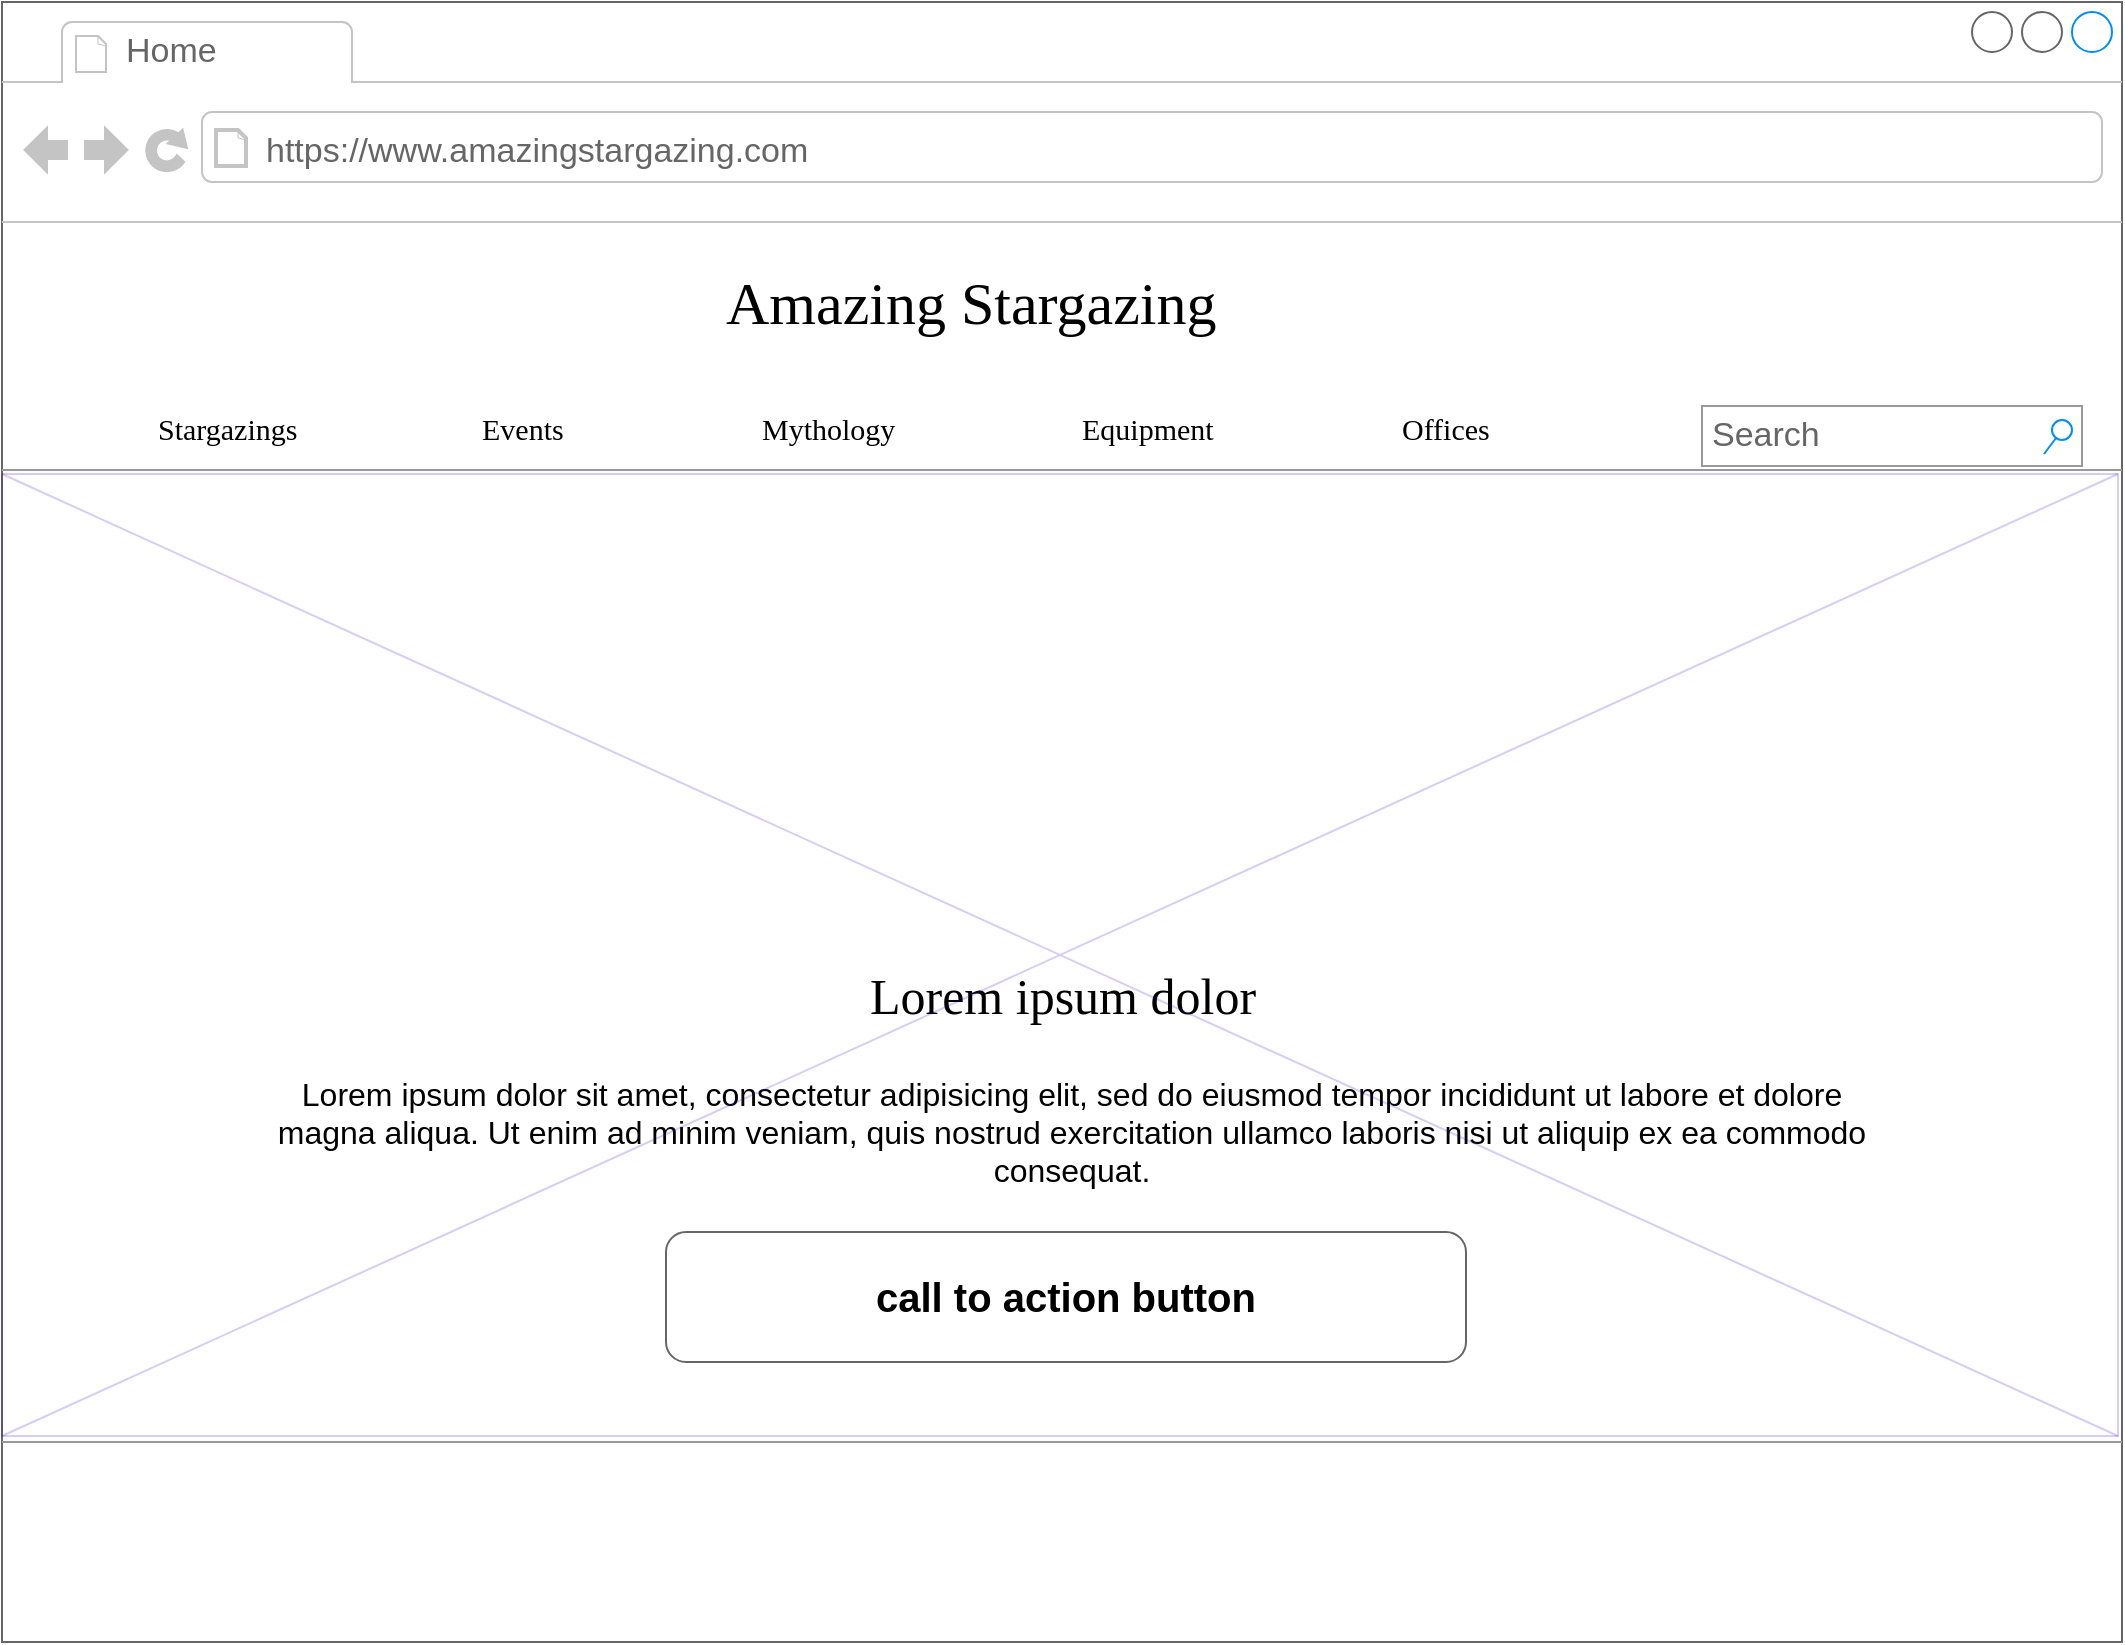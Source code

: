 <mxfile version="20.5.1" type="github" pages="11">
  <diagram name="Home" id="2cc2dc42-3aac-f2a9-1cec-7a8b7cbee084">
    <mxGraphModel dx="2247" dy="858" grid="1" gridSize="10" guides="1" tooltips="1" connect="1" arrows="1" fold="1" page="1" pageScale="1" pageWidth="1100" pageHeight="850" background="#ffffff" math="0" shadow="0">
      <root>
        <mxCell id="0" />
        <mxCell id="1" parent="0" />
        <mxCell id="7026571954dc6520-1" value="" style="strokeWidth=1;shadow=0;dashed=0;align=center;html=1;shape=mxgraph.mockup.containers.browserWindow;rSize=0;strokeColor=#666666;mainText=,;recursiveResize=0;rounded=0;labelBackgroundColor=none;fontFamily=Verdana;fontSize=12" parent="1" vertex="1">
          <mxGeometry width="1060" height="820" as="geometry" />
        </mxCell>
        <mxCell id="7026571954dc6520-2" value="Home" style="strokeWidth=1;shadow=0;dashed=0;align=center;html=1;shape=mxgraph.mockup.containers.anchor;fontSize=17;fontColor=#666666;align=left;" parent="7026571954dc6520-1" vertex="1">
          <mxGeometry x="60" y="12" width="100" height="26" as="geometry" />
        </mxCell>
        <mxCell id="7026571954dc6520-3" value="https://www.amazingstargazing.com" style="strokeWidth=1;shadow=0;dashed=0;align=center;html=1;shape=mxgraph.mockup.containers.anchor;rSize=0;fontSize=17;fontColor=#666666;align=left;" parent="7026571954dc6520-1" vertex="1">
          <mxGeometry x="130" y="60" width="250" height="30" as="geometry" />
        </mxCell>
        <mxCell id="7026571954dc6520-4" value="Amazing Stargazing" style="text;html=1;points=[];align=left;verticalAlign=top;spacingTop=-4;fontSize=30;fontFamily=Verdana" parent="7026571954dc6520-1" vertex="1">
          <mxGeometry x="360" y="130" width="340" height="50" as="geometry" />
        </mxCell>
        <mxCell id="7026571954dc6520-16" value="&lt;font style=&quot;font-size: 25px;&quot;&gt;Lorem ipsum dolor&lt;/font&gt;" style="text;html=1;points=[];align=center;verticalAlign=top;spacingTop=-4;fontSize=15;fontFamily=Verdana" parent="7026571954dc6520-1" vertex="1">
          <mxGeometry x="355" y="480" width="350" height="30" as="geometry" />
        </mxCell>
        <mxCell id="7026571954dc6520-17" value="Lorem ipsum dolor sit amet, consectetur adipisicing elit, sed do eiusmod tempor incididunt ut labore et dolore magna aliqua. Ut enim ad minim veniam, quis nostrud exercitation ullamco laboris nisi ut aliquip ex ea commodo consequat." style="text;spacingTop=-5;whiteSpace=wrap;html=1;align=center;fontSize=16;fontFamily=Helvetica;fillColor=none;strokeColor=none;rounded=0;shadow=1;labelBackgroundColor=none;" parent="7026571954dc6520-1" vertex="1">
          <mxGeometry x="135" y="535" width="800" height="60" as="geometry" />
        </mxCell>
        <mxCell id="vuWrpxER9Ld0kogO-hv2-18" value="Stargazings" style="text;html=1;points=[];align=left;verticalAlign=top;spacingTop=-4;fontSize=15;fontFamily=Verdana" parent="7026571954dc6520-1" vertex="1">
          <mxGeometry x="76" y="202" width="110" height="30" as="geometry" />
        </mxCell>
        <mxCell id="vuWrpxER9Ld0kogO-hv2-19" value="Events" style="text;html=1;points=[];align=left;verticalAlign=top;spacingTop=-4;fontSize=15;fontFamily=Verdana" parent="7026571954dc6520-1" vertex="1">
          <mxGeometry x="238" y="202" width="100" height="30" as="geometry" />
        </mxCell>
        <mxCell id="vuWrpxER9Ld0kogO-hv2-20" value="Mythology" style="text;html=1;points=[];align=left;verticalAlign=top;spacingTop=-4;fontSize=15;fontFamily=Verdana" parent="7026571954dc6520-1" vertex="1">
          <mxGeometry x="378" y="202" width="110" height="30" as="geometry" />
        </mxCell>
        <mxCell id="vuWrpxER9Ld0kogO-hv2-22" value="" style="verticalLabelPosition=bottom;shadow=0;dashed=0;align=center;html=1;verticalAlign=top;strokeWidth=1;shape=mxgraph.mockup.markup.line;strokeColor=#999999;rounded=0;labelBackgroundColor=none;fillColor=#ffffff;fontFamily=Verdana;fontSize=12;fontColor=#000000;" parent="7026571954dc6520-1" vertex="1">
          <mxGeometry y="224" width="1060" height="20" as="geometry" />
        </mxCell>
        <mxCell id="vuWrpxER9Ld0kogO-hv2-23" value="Equipment" style="text;html=1;points=[];align=left;verticalAlign=top;spacingTop=-4;fontSize=15;fontFamily=Verdana" parent="7026571954dc6520-1" vertex="1">
          <mxGeometry x="538" y="202" width="110" height="30" as="geometry" />
        </mxCell>
        <mxCell id="vuWrpxER9Ld0kogO-hv2-24" value="Offices" style="text;html=1;points=[];align=left;verticalAlign=top;spacingTop=-4;fontSize=15;fontFamily=Verdana" parent="7026571954dc6520-1" vertex="1">
          <mxGeometry x="698" y="202" width="110" height="30" as="geometry" />
        </mxCell>
        <mxCell id="zznRO6wtgTClX1h2su4r-4" value="&lt;font color=&quot;#000000&quot;&gt;&lt;span style=&quot;font-size: 20px;&quot;&gt;call to action button&lt;/span&gt;&lt;/font&gt;" style="strokeWidth=1;shadow=0;dashed=0;align=center;html=1;shape=mxgraph.mockup.buttons.button;strokeColor=#666666;fontColor=#ffffff;mainText=;buttonStyle=round;fontSize=17;fontStyle=1;fillColor=#FFFFFF;whiteSpace=wrap;rounded=0;glass=0;sketch=0;fillStyle=auto;" parent="7026571954dc6520-1" vertex="1">
          <mxGeometry x="332" y="615" width="400" height="65" as="geometry" />
        </mxCell>
        <mxCell id="t2ABrvCH1pC7OmIqVmPv-1" value="Search" style="strokeWidth=1;shadow=0;dashed=0;align=center;html=1;shape=mxgraph.mockup.forms.searchBox;strokeColor=#999999;mainText=;strokeColor2=#008cff;fontColor=#666666;fontSize=17;align=left;spacingLeft=3;fillColor=#FFFFFF;" parent="1" vertex="1">
          <mxGeometry x="850" y="202" width="190" height="30" as="geometry" />
        </mxCell>
        <mxCell id="7026571954dc6520-21" value="" style="verticalLabelPosition=bottom;shadow=0;dashed=0;align=center;html=1;verticalAlign=top;strokeWidth=1;shape=mxgraph.mockup.markup.line;strokeColor=#999999;rounded=0;labelBackgroundColor=none;fillColor=#ffffff;fontFamily=Verdana;fontSize=12;fontColor=#000000;" parent="1" vertex="1">
          <mxGeometry y="710" width="1060" height="20" as="geometry" />
        </mxCell>
        <mxCell id="Q6JOr6K83RHA3b5RQDsn-1" value="" style="verticalLabelPosition=bottom;shadow=0;dashed=0;align=center;html=1;verticalAlign=top;strokeWidth=1;shape=mxgraph.mockup.graphics.simpleIcon;strokeColor=#3700CC;rounded=0;glass=0;sketch=0;fillStyle=auto;fontSize=22;fontColor=#ffffff;fillColor=none;opacity=20;" vertex="1" parent="1">
          <mxGeometry y="236" width="1058" height="481" as="geometry" />
        </mxCell>
      </root>
    </mxGraphModel>
  </diagram>
  <diagram id="Iia2PDDyMqTeJUsPgwej" name="Content index">
    <mxGraphModel dx="2996" dy="1144" grid="1" gridSize="10" guides="1" tooltips="1" connect="1" arrows="1" fold="1" page="1" pageScale="1" pageWidth="827" pageHeight="1169" math="0" shadow="0">
      <root>
        <mxCell id="0" />
        <mxCell id="1" parent="0" />
        <mxCell id="jf0Kmd5ADYae13o9K9r1-1" value="" style="strokeWidth=1;shadow=0;dashed=0;align=center;html=1;shape=mxgraph.mockup.containers.browserWindow;rSize=0;strokeColor=#666666;mainText=,;recursiveResize=0;rounded=0;labelBackgroundColor=none;fontFamily=Verdana;fontSize=12" parent="1" vertex="1">
          <mxGeometry width="1050" height="1120" as="geometry" />
        </mxCell>
        <mxCell id="jf0Kmd5ADYae13o9K9r1-2" value="Home" style="strokeWidth=1;shadow=0;dashed=0;align=center;html=1;shape=mxgraph.mockup.containers.anchor;fontSize=17;fontColor=#666666;align=left;" parent="jf0Kmd5ADYae13o9K9r1-1" vertex="1">
          <mxGeometry x="60" y="12" width="100" height="26" as="geometry" />
        </mxCell>
        <mxCell id="jf0Kmd5ADYae13o9K9r1-3" value="https://www.amazingstargazing.com" style="strokeWidth=1;shadow=0;dashed=0;align=center;html=1;shape=mxgraph.mockup.containers.anchor;rSize=0;fontSize=17;fontColor=#666666;align=left;" parent="jf0Kmd5ADYae13o9K9r1-1" vertex="1">
          <mxGeometry x="130" y="60" width="250" height="30" as="geometry" />
        </mxCell>
        <mxCell id="jf0Kmd5ADYae13o9K9r1-4" value="Amazing Stargazing" style="text;html=1;points=[];align=left;verticalAlign=top;spacingTop=-4;fontSize=30;fontFamily=Verdana" parent="jf0Kmd5ADYae13o9K9r1-1" vertex="1">
          <mxGeometry x="360" y="130" width="340" height="50" as="geometry" />
        </mxCell>
        <mxCell id="jf0Kmd5ADYae13o9K9r1-5" value="Stargazings" style="text;html=1;points=[];align=left;verticalAlign=top;spacingTop=-4;fontSize=15;fontFamily=Verdana" parent="jf0Kmd5ADYae13o9K9r1-1" vertex="1">
          <mxGeometry x="73" y="202" width="110" height="30" as="geometry" />
        </mxCell>
        <mxCell id="jf0Kmd5ADYae13o9K9r1-6" value="Events" style="text;html=1;points=[];align=left;verticalAlign=top;spacingTop=-4;fontSize=15;fontFamily=Verdana" parent="jf0Kmd5ADYae13o9K9r1-1" vertex="1">
          <mxGeometry x="235" y="202" width="100" height="30" as="geometry" />
        </mxCell>
        <mxCell id="jf0Kmd5ADYae13o9K9r1-7" value="Mythology" style="text;html=1;points=[];align=left;verticalAlign=top;spacingTop=-4;fontSize=15;fontFamily=Verdana" parent="jf0Kmd5ADYae13o9K9r1-1" vertex="1">
          <mxGeometry x="375" y="202" width="110" height="30" as="geometry" />
        </mxCell>
        <mxCell id="jf0Kmd5ADYae13o9K9r1-9" value="" style="verticalLabelPosition=bottom;shadow=0;dashed=0;align=center;html=1;verticalAlign=top;strokeWidth=1;shape=mxgraph.mockup.markup.line;strokeColor=#999999;rounded=0;labelBackgroundColor=none;fillColor=#ffffff;fontFamily=Verdana;fontSize=12;fontColor=#000000;" parent="jf0Kmd5ADYae13o9K9r1-1" vertex="1">
          <mxGeometry y="224" width="1050" height="20" as="geometry" />
        </mxCell>
        <mxCell id="jf0Kmd5ADYae13o9K9r1-11" value="&lt;div style=&quot;text-align: justify;&quot;&gt;&lt;span style=&quot;background-color: initial;&quot;&gt;Lorem ipsum dolor sit amet, consectetur adipisicing elit, sed do eiusmod tempor incididunt ut labore et dolore magna aliqua.&lt;/span&gt;&lt;/div&gt;" style="text;spacingTop=-5;whiteSpace=wrap;html=1;align=left;fontSize=16;fontFamily=Helvetica;fillColor=none;strokeColor=none;rounded=0;shadow=1;labelBackgroundColor=none;" parent="jf0Kmd5ADYae13o9K9r1-1" vertex="1">
          <mxGeometry x="324.5" y="561" width="200" height="125" as="geometry" />
        </mxCell>
        <mxCell id="jf0Kmd5ADYae13o9K9r1-13" value="" style="verticalLabelPosition=bottom;shadow=0;dashed=0;align=center;html=1;verticalAlign=top;strokeWidth=1;shape=mxgraph.mockup.markup.line;strokeColor=#999999;rounded=0;labelBackgroundColor=none;fillColor=#ffffff;fontFamily=Verdana;fontSize=12;fontColor=#000000;" parent="jf0Kmd5ADYae13o9K9r1-1" vertex="1">
          <mxGeometry y="1010" width="1050" height="20" as="geometry" />
        </mxCell>
        <mxCell id="jf0Kmd5ADYae13o9K9r1-14" value="Equipment" style="text;html=1;points=[];align=left;verticalAlign=top;spacingTop=-4;fontSize=15;fontFamily=Verdana" parent="jf0Kmd5ADYae13o9K9r1-1" vertex="1">
          <mxGeometry x="535" y="202" width="110" height="30" as="geometry" />
        </mxCell>
        <mxCell id="jf0Kmd5ADYae13o9K9r1-15" value="Offices" style="text;html=1;points=[];align=left;verticalAlign=top;spacingTop=-4;fontSize=15;fontFamily=Verdana" parent="jf0Kmd5ADYae13o9K9r1-1" vertex="1">
          <mxGeometry x="695" y="202" width="110" height="30" as="geometry" />
        </mxCell>
        <mxCell id="ymsSqTnMvAlwxcvloarK-4" value="Search" style="strokeWidth=1;shadow=0;dashed=0;align=center;html=1;shape=mxgraph.mockup.forms.searchBox;strokeColor=#999999;mainText=;strokeColor2=#008cff;fontColor=#666666;fontSize=17;align=left;spacingLeft=3;fillColor=#FFFFFF;fillStyle=auto;" parent="jf0Kmd5ADYae13o9K9r1-1" vertex="1">
          <mxGeometry x="850" y="202" width="190" height="30" as="geometry" />
        </mxCell>
        <mxCell id="MRmfxSSGsAsOYlZ1cQa--20" value="" style="strokeWidth=1;shadow=0;dashed=0;align=center;html=1;shape=mxgraph.mockup.containers.rrect;rSize=0;strokeColor=#666666;fontColor=#46495D;fillColor=#FFFFFF;" parent="jf0Kmd5ADYae13o9K9r1-1" vertex="1">
          <mxGeometry y="350" width="260" height="670" as="geometry" />
        </mxCell>
        <mxCell id="MRmfxSSGsAsOYlZ1cQa--21" value="Group 1" style="strokeColor=inherit;fillColor=inherit;gradientColor=inherit;strokeWidth=1;shadow=0;dashed=0;align=center;html=1;shape=mxgraph.mockup.containers.rrect;rSize=0;fontSize=17;fontColor=#666666;fontStyle=1;resizeWidth=1;" parent="MRmfxSSGsAsOYlZ1cQa--20" vertex="1">
          <mxGeometry width="260" height="26" relative="1" as="geometry" />
        </mxCell>
        <mxCell id="MRmfxSSGsAsOYlZ1cQa--22" value="Group 2" style="strokeColor=inherit;fillColor=inherit;gradientColor=inherit;strokeWidth=1;shadow=0;dashed=0;align=center;html=1;shape=mxgraph.mockup.containers.rrect;rSize=0;fontSize=17;fontColor=#666666;fontStyle=1;resizeWidth=1;" parent="MRmfxSSGsAsOYlZ1cQa--20" vertex="1">
          <mxGeometry width="260" height="26" relative="1" as="geometry">
            <mxPoint y="26" as="offset" />
          </mxGeometry>
        </mxCell>
        <mxCell id="MRmfxSSGsAsOYlZ1cQa--23" value="Group 3" style="strokeWidth=1;shadow=0;dashed=0;align=center;html=1;shape=mxgraph.mockup.containers.rrect;rSize=0;fontSize=17;fontColor=#ffffff;fontStyle=1;fillColor=#B3B3B3;strokeColor=#808080;resizeWidth=1;" parent="MRmfxSSGsAsOYlZ1cQa--20" vertex="1">
          <mxGeometry width="260" height="26" relative="1" as="geometry">
            <mxPoint y="52" as="offset" />
          </mxGeometry>
        </mxCell>
        <mxCell id="MRmfxSSGsAsOYlZ1cQa--24" value="Group 4" style="strokeColor=inherit;fillColor=inherit;gradientColor=inherit;strokeWidth=1;shadow=0;dashed=0;align=center;html=1;shape=mxgraph.mockup.containers.rrect;rSize=0;fontSize=17;fontColor=#666666;fontStyle=1;resizeWidth=1;" parent="MRmfxSSGsAsOYlZ1cQa--20" vertex="1">
          <mxGeometry y="1" width="260" height="26" relative="1" as="geometry">
            <mxPoint y="-26" as="offset" />
          </mxGeometry>
        </mxCell>
        <mxCell id="J0-2NjfDbKlUn1HoOtZS-7" value="" style="verticalLabelPosition=bottom;shadow=0;dashed=0;align=center;html=1;verticalAlign=top;strokeWidth=1;shape=mxgraph.mockup.graphics.simpleIcon;strokeColor=#999999;fillStyle=auto;fontColor=#46495D;fillColor=#FFFFFF;resizeHeight=0;" parent="jf0Kmd5ADYae13o9K9r1-1" vertex="1">
          <mxGeometry x="324.5" y="350" width="200" height="200" as="geometry" />
        </mxCell>
        <mxCell id="J0-2NjfDbKlUn1HoOtZS-8" value="" style="verticalLabelPosition=bottom;shadow=0;dashed=0;align=center;html=1;verticalAlign=top;strokeWidth=1;shape=mxgraph.mockup.graphics.simpleIcon;strokeColor=#999999;fillStyle=auto;fontColor=#46495D;fillColor=#FFFFFF;resizeHeight=0;" parent="jf0Kmd5ADYae13o9K9r1-1" vertex="1">
          <mxGeometry x="548.5" y="350.75" width="200" height="200" as="geometry" />
        </mxCell>
        <mxCell id="J0-2NjfDbKlUn1HoOtZS-9" value="" style="verticalLabelPosition=bottom;shadow=0;dashed=0;align=center;html=1;verticalAlign=top;strokeWidth=1;shape=mxgraph.mockup.graphics.simpleIcon;strokeColor=#999999;fillStyle=auto;fontColor=#46495D;fillColor=#FFFFFF;resizeHeight=0;" parent="jf0Kmd5ADYae13o9K9r1-1" vertex="1">
          <mxGeometry x="774.5" y="350.75" width="200" height="200" as="geometry" />
        </mxCell>
        <mxCell id="J0-2NjfDbKlUn1HoOtZS-11" value="&lt;div style=&quot;text-align: justify;&quot;&gt;&lt;span style=&quot;background-color: initial;&quot;&gt;Lorem ipsum dolor sit amet, consectetur adipisicing elit, sed do eiusmod tempor incididunt ut labore et dolore magna aliqua.&lt;/span&gt;&lt;/div&gt;" style="text;spacingTop=-5;whiteSpace=wrap;html=1;align=left;fontSize=16;fontFamily=Helvetica;fillColor=none;strokeColor=none;rounded=0;shadow=1;labelBackgroundColor=none;" parent="jf0Kmd5ADYae13o9K9r1-1" vertex="1">
          <mxGeometry x="548.5" y="561" width="200" height="125" as="geometry" />
        </mxCell>
        <mxCell id="J0-2NjfDbKlUn1HoOtZS-12" value="&lt;div style=&quot;text-align: justify;&quot;&gt;&lt;span style=&quot;background-color: initial;&quot;&gt;Lorem ipsum dolor sit amet, consectetur adipisicing elit, sed do eiusmod tempor incididunt ut labore et dolore magna aliqua.&lt;/span&gt;&lt;/div&gt;" style="text;spacingTop=-5;whiteSpace=wrap;html=1;align=left;fontSize=16;fontFamily=Helvetica;fillColor=none;strokeColor=none;rounded=0;shadow=1;labelBackgroundColor=none;" parent="jf0Kmd5ADYae13o9K9r1-1" vertex="1">
          <mxGeometry x="774.5" y="561" width="200" height="125" as="geometry" />
        </mxCell>
        <mxCell id="J0-2NjfDbKlUn1HoOtZS-13" value="&lt;div style=&quot;text-align: justify;&quot;&gt;&lt;span style=&quot;background-color: initial;&quot;&gt;Lorem ipsum dolor sit amet, consectetur adipisicing elit, sed do eiusmod tempor incididunt ut labore et dolore magna aliqua.&lt;/span&gt;&lt;/div&gt;" style="text;spacingTop=-5;whiteSpace=wrap;html=1;align=left;fontSize=16;fontFamily=Helvetica;fillColor=none;strokeColor=none;rounded=0;shadow=1;labelBackgroundColor=none;" parent="jf0Kmd5ADYae13o9K9r1-1" vertex="1">
          <mxGeometry x="323.5" y="896.75" width="200" height="125" as="geometry" />
        </mxCell>
        <mxCell id="J0-2NjfDbKlUn1HoOtZS-14" value="" style="verticalLabelPosition=bottom;shadow=0;dashed=0;align=center;html=1;verticalAlign=top;strokeWidth=1;shape=mxgraph.mockup.graphics.simpleIcon;strokeColor=#999999;fillStyle=auto;fontColor=#46495D;fillColor=#FFFFFF;resizeHeight=0;" parent="jf0Kmd5ADYae13o9K9r1-1" vertex="1">
          <mxGeometry x="323.5" y="685.75" width="200" height="200" as="geometry" />
        </mxCell>
        <mxCell id="J0-2NjfDbKlUn1HoOtZS-15" value="" style="verticalLabelPosition=bottom;shadow=0;dashed=0;align=center;html=1;verticalAlign=top;strokeWidth=1;shape=mxgraph.mockup.graphics.simpleIcon;strokeColor=#999999;fillStyle=auto;fontColor=#46495D;fillColor=#FFFFFF;resizeHeight=0;" parent="jf0Kmd5ADYae13o9K9r1-1" vertex="1">
          <mxGeometry x="548.5" y="685.75" width="200" height="200" as="geometry" />
        </mxCell>
        <mxCell id="J0-2NjfDbKlUn1HoOtZS-16" value="" style="verticalLabelPosition=bottom;shadow=0;dashed=0;align=center;html=1;verticalAlign=top;strokeWidth=1;shape=mxgraph.mockup.graphics.simpleIcon;strokeColor=#999999;fillStyle=auto;fontColor=#46495D;fillColor=#FFFFFF;resizeHeight=0;" parent="jf0Kmd5ADYae13o9K9r1-1" vertex="1">
          <mxGeometry x="774.5" y="685.75" width="200" height="200" as="geometry" />
        </mxCell>
        <mxCell id="J0-2NjfDbKlUn1HoOtZS-17" value="&lt;div style=&quot;text-align: justify;&quot;&gt;&lt;span style=&quot;background-color: initial;&quot;&gt;Lorem ipsum dolor sit amet, consectetur adipisicing elit, sed do eiusmod tempor incididunt ut labore et dolore magna aliqua.&lt;/span&gt;&lt;/div&gt;" style="text;spacingTop=-5;whiteSpace=wrap;html=1;align=left;fontSize=16;fontFamily=Helvetica;fillColor=none;strokeColor=none;rounded=0;shadow=1;labelBackgroundColor=none;" parent="jf0Kmd5ADYae13o9K9r1-1" vertex="1">
          <mxGeometry x="548.5" y="896" width="200" height="125" as="geometry" />
        </mxCell>
        <mxCell id="J0-2NjfDbKlUn1HoOtZS-18" value="&lt;div style=&quot;text-align: justify;&quot;&gt;&lt;span style=&quot;background-color: initial;&quot;&gt;Lorem ipsum dolor sit amet, consectetur adipisicing elit, sed do eiusmod tempor incididunt ut labore et dolore magna aliqua.&lt;/span&gt;&lt;/div&gt;" style="text;spacingTop=-5;whiteSpace=wrap;html=1;align=left;fontSize=16;fontFamily=Helvetica;fillColor=none;strokeColor=none;rounded=0;shadow=1;labelBackgroundColor=none;" parent="jf0Kmd5ADYae13o9K9r1-1" vertex="1">
          <mxGeometry x="774.5" y="896" width="200" height="125" as="geometry" />
        </mxCell>
        <mxCell id="sXI0qYQrE7RiyCZlCsKG-1" style="edgeStyle=elbowEdgeStyle;rounded=0;orthogonalLoop=1;jettySize=auto;elbow=vertical;html=1;exitX=0.5;exitY=1;exitDx=0;exitDy=0;strokeColor=#788AA3;fontColor=#46495D;fillColor=#B2C9AB;" parent="jf0Kmd5ADYae13o9K9r1-1" source="J0-2NjfDbKlUn1HoOtZS-18" target="J0-2NjfDbKlUn1HoOtZS-18" edge="1">
          <mxGeometry relative="1" as="geometry" />
        </mxCell>
        <mxCell id="sXI0qYQrE7RiyCZlCsKG-2" value="Index of content" style="text;html=1;points=[];align=left;verticalAlign=top;spacingTop=-4;fontSize=30;fontFamily=Verdana" parent="jf0Kmd5ADYae13o9K9r1-1" vertex="1">
          <mxGeometry x="323.5" y="274" width="500" height="50" as="geometry" />
        </mxCell>
      </root>
    </mxGraphModel>
  </diagram>
  <diagram name="Content detail" id="oeAXBVH6uDSrneDDvZSl">
    <mxGraphModel dx="2696" dy="1030" grid="1" gridSize="10" guides="1" tooltips="1" connect="1" arrows="1" fold="1" page="1" pageScale="1" pageWidth="827" pageHeight="1169" math="0" shadow="0">
      <root>
        <mxCell id="6zJlSf_1j8fOUHoJT3Kg-0" />
        <mxCell id="6zJlSf_1j8fOUHoJT3Kg-1" parent="6zJlSf_1j8fOUHoJT3Kg-0" />
        <mxCell id="6zJlSf_1j8fOUHoJT3Kg-2" value="" style="strokeWidth=1;shadow=0;dashed=0;align=center;html=1;shape=mxgraph.mockup.containers.browserWindow;rSize=0;strokeColor=#666666;mainText=,;recursiveResize=0;rounded=0;labelBackgroundColor=none;fontFamily=Verdana;fontSize=14;" parent="6zJlSf_1j8fOUHoJT3Kg-1" vertex="1">
          <mxGeometry width="1050" height="1750" as="geometry" />
        </mxCell>
        <mxCell id="6zJlSf_1j8fOUHoJT3Kg-3" value="Home" style="strokeWidth=1;shadow=0;dashed=0;align=center;html=1;shape=mxgraph.mockup.containers.anchor;fontSize=17;fontColor=#666666;align=left;" parent="6zJlSf_1j8fOUHoJT3Kg-2" vertex="1">
          <mxGeometry x="60" y="12" width="100" height="26" as="geometry" />
        </mxCell>
        <mxCell id="6zJlSf_1j8fOUHoJT3Kg-4" value="https://www.amazingstargazing.com" style="strokeWidth=1;shadow=0;dashed=0;align=center;html=1;shape=mxgraph.mockup.containers.anchor;rSize=0;fontSize=17;fontColor=#666666;align=left;" parent="6zJlSf_1j8fOUHoJT3Kg-2" vertex="1">
          <mxGeometry x="130" y="60" width="250" height="30" as="geometry" />
        </mxCell>
        <mxCell id="6zJlSf_1j8fOUHoJT3Kg-5" value="Amazing Stargazing" style="text;html=1;points=[];align=left;verticalAlign=top;spacingTop=-4;fontSize=30;fontFamily=Verdana" parent="6zJlSf_1j8fOUHoJT3Kg-2" vertex="1">
          <mxGeometry x="360" y="130" width="340" height="50" as="geometry" />
        </mxCell>
        <mxCell id="6zJlSf_1j8fOUHoJT3Kg-6" value="Stargazings" style="text;html=1;points=[];align=left;verticalAlign=top;spacingTop=-4;fontSize=15;fontFamily=Verdana" parent="6zJlSf_1j8fOUHoJT3Kg-2" vertex="1">
          <mxGeometry x="73" y="202" width="110" height="30" as="geometry" />
        </mxCell>
        <mxCell id="6zJlSf_1j8fOUHoJT3Kg-7" value="Events" style="text;html=1;points=[];align=left;verticalAlign=top;spacingTop=-4;fontSize=15;fontFamily=Verdana" parent="6zJlSf_1j8fOUHoJT3Kg-2" vertex="1">
          <mxGeometry x="235" y="202" width="100" height="30" as="geometry" />
        </mxCell>
        <mxCell id="6zJlSf_1j8fOUHoJT3Kg-8" value="Mythology" style="text;html=1;points=[];align=left;verticalAlign=top;spacingTop=-4;fontSize=15;fontFamily=Verdana" parent="6zJlSf_1j8fOUHoJT3Kg-2" vertex="1">
          <mxGeometry x="375" y="202" width="110" height="30" as="geometry" />
        </mxCell>
        <mxCell id="6zJlSf_1j8fOUHoJT3Kg-9" value="" style="verticalLabelPosition=bottom;shadow=0;dashed=0;align=center;html=1;verticalAlign=top;strokeWidth=1;shape=mxgraph.mockup.markup.line;strokeColor=#999999;rounded=0;labelBackgroundColor=none;fillColor=#ffffff;fontFamily=Verdana;fontSize=12;fontColor=#000000;" parent="6zJlSf_1j8fOUHoJT3Kg-2" vertex="1">
          <mxGeometry y="224" width="1050" height="20" as="geometry" />
        </mxCell>
        <mxCell id="6zJlSf_1j8fOUHoJT3Kg-12" value="Equipment" style="text;html=1;points=[];align=left;verticalAlign=top;spacingTop=-4;fontSize=15;fontFamily=Verdana" parent="6zJlSf_1j8fOUHoJT3Kg-2" vertex="1">
          <mxGeometry x="535" y="202" width="110" height="30" as="geometry" />
        </mxCell>
        <mxCell id="6zJlSf_1j8fOUHoJT3Kg-13" value="Offices" style="text;html=1;points=[];align=left;verticalAlign=top;spacingTop=-4;fontSize=15;fontFamily=Verdana" parent="6zJlSf_1j8fOUHoJT3Kg-2" vertex="1">
          <mxGeometry x="695" y="202" width="110" height="30" as="geometry" />
        </mxCell>
        <mxCell id="6zJlSf_1j8fOUHoJT3Kg-14" value="Search" style="strokeWidth=1;shadow=0;dashed=0;align=center;html=1;shape=mxgraph.mockup.forms.searchBox;strokeColor=#999999;mainText=;strokeColor2=#008cff;fontColor=#666666;fontSize=17;align=left;spacingLeft=3;fillColor=#FFFFFF;fillStyle=auto;" parent="6zJlSf_1j8fOUHoJT3Kg-2" vertex="1">
          <mxGeometry x="850" y="202" width="190" height="30" as="geometry" />
        </mxCell>
        <mxCell id="6zJlSf_1j8fOUHoJT3Kg-20" value="" style="verticalLabelPosition=bottom;shadow=0;dashed=0;align=center;html=1;verticalAlign=top;strokeWidth=1;shape=mxgraph.mockup.graphics.simpleIcon;strokeColor=#999999;fillStyle=auto;fontColor=#46495D;fillColor=#FFFFFF;resizeHeight=0;" parent="6zJlSf_1j8fOUHoJT3Kg-2" vertex="1">
          <mxGeometry x="325" y="350" width="400" height="246" as="geometry" />
        </mxCell>
        <mxCell id="6zJlSf_1j8fOUHoJT3Kg-31" style="edgeStyle=elbowEdgeStyle;rounded=0;orthogonalLoop=1;jettySize=auto;elbow=vertical;html=1;exitX=0.5;exitY=1;exitDx=0;exitDy=0;strokeColor=#788AA3;fontColor=#46495D;fillColor=#B2C9AB;" parent="6zJlSf_1j8fOUHoJT3Kg-2" edge="1">
          <mxGeometry relative="1" as="geometry">
            <mxPoint x="874.5" y="1021" as="sourcePoint" />
            <mxPoint x="874.5" y="1021" as="targetPoint" />
          </mxGeometry>
        </mxCell>
        <mxCell id="6zJlSf_1j8fOUHoJT3Kg-32" value="Title" style="text;html=1;points=[];align=left;verticalAlign=top;spacingTop=-4;fontSize=30;fontFamily=Verdana" parent="6zJlSf_1j8fOUHoJT3Kg-2" vertex="1">
          <mxGeometry x="323.5" y="274" width="500" height="50" as="geometry" />
        </mxCell>
        <mxCell id="Ks9YD0hr6lz7CXjsgoXu-3" value="&lt;div style=&quot;text-align: justify;&quot;&gt;&lt;span style=&quot;font-size: 14px; background-color: initial;&quot;&gt;Lorem ipsum dolor sit amet, consectetur adipisicing elit, sed do eiusmod tempor incididunt ut labore et dolore magna aliqua. Ut enim ad minim veniam, quis nostrud exercitation ullamco laboris nisi ut aliquip ex ea commodo consequat. Duis aute irure dolor in reprehenderit in voluptate velit esse cillum dolore eu fugiat nulla pariatur. Excepteur sint occaecat cupidatat non proident, sunt in culpa qui officia deserunt mollit anim id est laborum.&amp;nbsp;&lt;/span&gt;&lt;/div&gt;" style="text;spacingTop=-5;whiteSpace=wrap;html=1;align=left;fontSize=12;fontFamily=Helvetica;fillColor=none;strokeColor=none;fillStyle=auto;fontColor=#46495D;" parent="6zJlSf_1j8fOUHoJT3Kg-2" vertex="1">
          <mxGeometry x="760" y="350" width="210" height="260" as="geometry" />
        </mxCell>
        <mxCell id="l-M2Og1119_fB3G4dypG-0" value="&lt;div style=&quot;text-align: justify;&quot;&gt;&lt;span style=&quot;background-color: initial;&quot;&gt;&lt;font style=&quot;font-size: 14px;&quot;&gt;Lorem ipsum dolor sit amet, consectetur adipisicing elit, sed do eiusmod tempor incididunt ut labore et dolore magna aliqua. Ut enim ad minim veniam, quis nostrud exercitation ullamco laboris nisi ut aliquip ex ea commodo consequat. Duis aute irure dolor in reprehenderit in voluptate velit esse cillum dolore eu fugiat nulla pariatur. Excepteur sint occaecat cupidatat non proident, sunt in culpa qui officia deserunt mollit anim id est laborum.&lt;/font&gt;&lt;/span&gt;&lt;/div&gt;&lt;div style=&quot;text-align: justify;&quot;&gt;&lt;span style=&quot;background-color: initial;&quot;&gt;&lt;font style=&quot;font-size: 14px;&quot;&gt;Sed ut perspiciatis unde omnis iste natus error sit voluptatem accusantium doloremque laudantium, totam rem aperiam, eaque ipsa quae ab illo inventore veritatis et quasi architecto beatae vitae dicta sunt explicabo. Nemo enim ipsam voluptatem quia voluptas sit aspernatur aut odit aut fugit, sed quia consequuntur magni dolores eos qui ratione voluptatem sequi nesciunt. Neque porro quisquam est, qui dolorem ipsum quia dolor sit amet, consectetur, adipisci velit, sed quia non numquam eius modi tempora incidunt ut labore et dolore magnam aliquam quaerat voluptatem. Ut enim ad minima veniam, quis nostrum exercitationem ullam corporis suscipit laboriosam, nisi ut aliquid ex ea commodi consequatur? Quis autem vel eum iure reprehenderit qui in ea voluptate velit esse quam nihil molestiae consequatur, vel illum qui dolorem eum fugiat quo voluptas nulla pariatur?&lt;/font&gt;&lt;/span&gt;&lt;/div&gt;" style="text;spacingTop=-5;whiteSpace=wrap;html=1;align=left;fontSize=12;fontFamily=Helvetica;fillColor=none;strokeColor=none;fillStyle=auto;fontColor=#46495D;" parent="6zJlSf_1j8fOUHoJT3Kg-2" vertex="1">
          <mxGeometry x="323.5" y="627" width="645" height="213" as="geometry" />
        </mxCell>
        <mxCell id="l-M2Og1119_fB3G4dypG-1" value="&lt;div style=&quot;text-align: justify; font-size: 14px;&quot;&gt;&lt;span style=&quot;background-color: initial;&quot;&gt;&lt;font style=&quot;font-size: 14px;&quot;&gt;Lorem ipsum dolor sit amet, consectetur adipisicing elit, sed do eiusmod tempor incididunt ut labore et dolore magna aliqua. Ut enim ad minim veniam, quis nostrud exercitation ullamco laboris nisi ut aliquip ex ea commodo consequat. Duis aute irure dolor in reprehenderit in voluptate velit esse cillum dolore eu fugiat nulla pariatur. Excepteur sint occaecat cupidatat non proident, sunt in culpa qui officia deserunt mollit anim id est laborum.&lt;/font&gt;&lt;/span&gt;&lt;/div&gt;&lt;div style=&quot;text-align: justify; font-size: 14px;&quot;&gt;&lt;span style=&quot;background-color: initial;&quot;&gt;&lt;font style=&quot;font-size: 14px;&quot;&gt;Sed ut perspiciatis unde omnis iste natus error sit voluptatem accusantium doloremque laudantium, totam rem aperiam, eaque ipsa quae ab illo inventore veritatis et quasi architecto beatae vitae dicta sunt explicabo. Nemo enim ipsam voluptatem quia voluptas sit aspernatur aut odit aut fugit, sed quia consequuntur magni dolores eos qui ratione voluptatem sequi nesciunt. Neque porro quisquam est, qui dolorem ipsum quia dolor sit amet, consectetur, adipisci velit, sed quia non numquam eius modi tempora incidunt ut labore et dolore magnam aliquam quaerat voluptatem.&amp;nbsp;&lt;/font&gt;&lt;/span&gt;&lt;/div&gt;" style="text;spacingTop=-5;whiteSpace=wrap;html=1;align=left;fontSize=12;fontFamily=Helvetica;fillColor=none;strokeColor=none;fillStyle=auto;fontColor=#46495D;" parent="6zJlSf_1j8fOUHoJT3Kg-2" vertex="1">
          <mxGeometry x="325" y="890" width="645" height="189" as="geometry" />
        </mxCell>
        <mxCell id="l-M2Og1119_fB3G4dypG-3" value="" style="verticalLabelPosition=bottom;shadow=0;dashed=0;align=center;html=1;verticalAlign=top;strokeWidth=1;shape=mxgraph.mockup.graphics.simpleIcon;strokeColor=#999999;fillStyle=auto;fontColor=#46495D;fillColor=#FFFFFF;resizeHeight=0;" parent="6zJlSf_1j8fOUHoJT3Kg-2" vertex="1">
          <mxGeometry x="323.5" y="1120" width="200" height="200" as="geometry" />
        </mxCell>
        <mxCell id="l-M2Og1119_fB3G4dypG-4" value="" style="verticalLabelPosition=bottom;shadow=0;dashed=0;align=center;html=1;verticalAlign=top;strokeWidth=1;shape=mxgraph.mockup.graphics.simpleIcon;strokeColor=#999999;fillStyle=auto;fontColor=#46495D;fillColor=#FFFFFF;resizeHeight=0;" parent="6zJlSf_1j8fOUHoJT3Kg-2" vertex="1">
          <mxGeometry x="546" y="1120" width="200" height="200" as="geometry" />
        </mxCell>
        <mxCell id="l-M2Og1119_fB3G4dypG-5" value="" style="verticalLabelPosition=bottom;shadow=0;dashed=0;align=center;html=1;verticalAlign=top;strokeWidth=1;shape=mxgraph.mockup.graphics.simpleIcon;strokeColor=#999999;fillStyle=auto;fontColor=#46495D;fillColor=#FFFFFF;resizeHeight=0;" parent="6zJlSf_1j8fOUHoJT3Kg-2" vertex="1">
          <mxGeometry x="767" y="1120" width="200" height="200" as="geometry" />
        </mxCell>
        <mxCell id="l-M2Og1119_fB3G4dypG-6" value="" style="verticalLabelPosition=bottom;shadow=0;dashed=0;align=center;html=1;verticalAlign=top;strokeWidth=1;shape=mxgraph.mockup.graphics.simpleIcon;strokeColor=#999999;fillStyle=auto;fontColor=#46495D;fillColor=#FFFFFF;resizeHeight=0;" parent="6zJlSf_1j8fOUHoJT3Kg-2" vertex="1">
          <mxGeometry x="323.5" y="1341" width="200" height="200" as="geometry" />
        </mxCell>
        <mxCell id="l-M2Og1119_fB3G4dypG-7" value="" style="verticalLabelPosition=bottom;shadow=0;dashed=0;align=center;html=1;verticalAlign=top;strokeWidth=1;shape=mxgraph.mockup.graphics.simpleIcon;strokeColor=#999999;fillStyle=auto;fontColor=#46495D;fillColor=#FFFFFF;resizeHeight=0;" parent="6zJlSf_1j8fOUHoJT3Kg-2" vertex="1">
          <mxGeometry x="546" y="1341" width="200" height="200" as="geometry" />
        </mxCell>
        <mxCell id="l-M2Og1119_fB3G4dypG-8" value="" style="verticalLabelPosition=bottom;shadow=0;dashed=0;align=center;html=1;verticalAlign=top;strokeWidth=1;shape=mxgraph.mockup.graphics.simpleIcon;strokeColor=#999999;fillStyle=auto;fontColor=#46495D;fillColor=#FFFFFF;resizeHeight=0;" parent="6zJlSf_1j8fOUHoJT3Kg-2" vertex="1">
          <mxGeometry x="767" y="1341" width="200" height="200" as="geometry" />
        </mxCell>
        <mxCell id="l-M2Og1119_fB3G4dypG-10" value="" style="verticalLabelPosition=bottom;shadow=0;dashed=0;align=center;html=1;verticalAlign=top;strokeWidth=1;shape=mxgraph.mockup.navigation.pageControl;fillColor=#999999;strokeColor=#ddeeff;fillStyle=auto;fontSize=14;fontColor=#46495D;" parent="6zJlSf_1j8fOUHoJT3Kg-2" vertex="1">
          <mxGeometry x="532.25" y="1570" width="227.5" height="30" as="geometry" />
        </mxCell>
        <mxCell id="l-M2Og1119_fB3G4dypG-13" value="" style="strokeWidth=2;html=1;shape=mxgraph.flowchart.extract_or_measurement;whiteSpace=wrap;fillStyle=auto;strokeColor=#999999;fontSize=14;fontColor=#46495D;fillColor=#FFFFFF;rotation=90;" parent="6zJlSf_1j8fOUHoJT3Kg-2" vertex="1">
          <mxGeometry x="924.5" y="1565" width="42.5" height="40" as="geometry" />
        </mxCell>
        <mxCell id="l-M2Og1119_fB3G4dypG-14" value="" style="strokeWidth=2;html=1;shape=mxgraph.flowchart.extract_or_measurement;whiteSpace=wrap;fillStyle=auto;strokeColor=#999999;fontSize=14;fontColor=#46495D;fillColor=#FFFFFF;rotation=-90;" parent="6zJlSf_1j8fOUHoJT3Kg-2" vertex="1">
          <mxGeometry x="325" y="1565" width="42.5" height="40" as="geometry" />
        </mxCell>
        <mxCell id="6zJlSf_1j8fOUHoJT3Kg-11" value="" style="verticalLabelPosition=bottom;shadow=0;dashed=0;align=center;html=1;verticalAlign=top;strokeWidth=1;shape=mxgraph.mockup.markup.line;strokeColor=#999999;rounded=0;labelBackgroundColor=none;fillColor=#ffffff;fontFamily=Verdana;fontSize=12;fontColor=#000000;" parent="6zJlSf_1j8fOUHoJT3Kg-1" vertex="1">
          <mxGeometry y="1640" width="1050" height="20" as="geometry" />
        </mxCell>
        <mxCell id="ivSfZ_hMixzLZO57Uieu-0" value="" style="strokeWidth=1;shadow=0;dashed=0;align=center;html=1;shape=mxgraph.mockup.containers.rrect;rSize=0;strokeColor=#666666;fontColor=#46495D;fillColor=#FFFFFF;" vertex="1" parent="6zJlSf_1j8fOUHoJT3Kg-1">
          <mxGeometry y="350" width="260" height="1300" as="geometry" />
        </mxCell>
        <mxCell id="ivSfZ_hMixzLZO57Uieu-1" value="Group 1" style="strokeColor=inherit;fillColor=inherit;gradientColor=inherit;strokeWidth=1;shadow=0;dashed=0;align=center;html=1;shape=mxgraph.mockup.containers.rrect;rSize=0;fontSize=17;fontColor=#666666;fontStyle=1;resizeWidth=1;" vertex="1" parent="ivSfZ_hMixzLZO57Uieu-0">
          <mxGeometry width="260" height="26" relative="1" as="geometry" />
        </mxCell>
        <mxCell id="ivSfZ_hMixzLZO57Uieu-2" value="Group 2" style="strokeColor=inherit;fillColor=inherit;gradientColor=inherit;strokeWidth=1;shadow=0;dashed=0;align=center;html=1;shape=mxgraph.mockup.containers.rrect;rSize=0;fontSize=17;fontColor=#666666;fontStyle=1;resizeWidth=1;" vertex="1" parent="ivSfZ_hMixzLZO57Uieu-0">
          <mxGeometry width="260" height="26" relative="1" as="geometry">
            <mxPoint y="26" as="offset" />
          </mxGeometry>
        </mxCell>
        <mxCell id="ivSfZ_hMixzLZO57Uieu-3" value="Group 3" style="strokeWidth=1;shadow=0;dashed=0;align=center;html=1;shape=mxgraph.mockup.containers.rrect;rSize=0;fontSize=17;fontColor=#ffffff;fontStyle=1;fillColor=#B3B3B3;strokeColor=#808080;resizeWidth=1;" vertex="1" parent="ivSfZ_hMixzLZO57Uieu-0">
          <mxGeometry width="260" height="26" relative="1" as="geometry">
            <mxPoint y="52" as="offset" />
          </mxGeometry>
        </mxCell>
      </root>
    </mxGraphModel>
  </diagram>
  <diagram name="Next events" id="6wy20XOJaepDw5aCPQZv">
    <mxGraphModel dx="2996" dy="1144" grid="1" gridSize="10" guides="1" tooltips="1" connect="1" arrows="1" fold="1" page="1" pageScale="1" pageWidth="827" pageHeight="1169" math="0" shadow="0">
      <root>
        <mxCell id="A0GTHJ0byTWf7d3w2waY-0" />
        <mxCell id="A0GTHJ0byTWf7d3w2waY-1" parent="A0GTHJ0byTWf7d3w2waY-0" />
        <mxCell id="A0GTHJ0byTWf7d3w2waY-2" value="" style="strokeWidth=1;shadow=0;dashed=0;align=center;html=1;shape=mxgraph.mockup.containers.browserWindow;rSize=0;strokeColor=#666666;mainText=,;recursiveResize=0;rounded=0;labelBackgroundColor=none;fontFamily=Verdana;fontSize=14;strokeColor3=#6666FF;" parent="A0GTHJ0byTWf7d3w2waY-1" vertex="1">
          <mxGeometry width="1050" height="1110" as="geometry" />
        </mxCell>
        <mxCell id="A0GTHJ0byTWf7d3w2waY-3" value="Home" style="strokeWidth=1;shadow=0;dashed=0;align=center;html=1;shape=mxgraph.mockup.containers.anchor;fontSize=17;fontColor=#666666;align=left;" parent="A0GTHJ0byTWf7d3w2waY-2" vertex="1">
          <mxGeometry x="60" y="12" width="100" height="26" as="geometry" />
        </mxCell>
        <mxCell id="A0GTHJ0byTWf7d3w2waY-4" value="https://www.amazingstargazing.com" style="strokeWidth=1;shadow=0;dashed=0;align=center;html=1;shape=mxgraph.mockup.containers.anchor;rSize=0;fontSize=17;fontColor=#666666;align=left;" parent="A0GTHJ0byTWf7d3w2waY-2" vertex="1">
          <mxGeometry x="130" y="60" width="250" height="30" as="geometry" />
        </mxCell>
        <mxCell id="A0GTHJ0byTWf7d3w2waY-5" value="Amazing Stargazing" style="text;html=1;points=[];align=left;verticalAlign=top;spacingTop=-4;fontSize=30;fontFamily=Verdana" parent="A0GTHJ0byTWf7d3w2waY-2" vertex="1">
          <mxGeometry x="360" y="130" width="340" height="50" as="geometry" />
        </mxCell>
        <mxCell id="A0GTHJ0byTWf7d3w2waY-6" value="Stargazings" style="text;html=1;points=[];align=left;verticalAlign=top;spacingTop=-4;fontSize=15;fontFamily=Verdana" parent="A0GTHJ0byTWf7d3w2waY-2" vertex="1">
          <mxGeometry x="73" y="202" width="110" height="30" as="geometry" />
        </mxCell>
        <mxCell id="A0GTHJ0byTWf7d3w2waY-7" value="Events" style="text;html=1;points=[];align=left;verticalAlign=top;spacingTop=-4;fontSize=15;fontFamily=Verdana" parent="A0GTHJ0byTWf7d3w2waY-2" vertex="1">
          <mxGeometry x="235" y="202" width="100" height="30" as="geometry" />
        </mxCell>
        <mxCell id="A0GTHJ0byTWf7d3w2waY-8" value="Mythology" style="text;html=1;points=[];align=left;verticalAlign=top;spacingTop=-4;fontSize=15;fontFamily=Verdana" parent="A0GTHJ0byTWf7d3w2waY-2" vertex="1">
          <mxGeometry x="375" y="202" width="110" height="30" as="geometry" />
        </mxCell>
        <mxCell id="A0GTHJ0byTWf7d3w2waY-9" value="" style="verticalLabelPosition=bottom;shadow=0;dashed=0;align=center;html=1;verticalAlign=top;strokeWidth=1;shape=mxgraph.mockup.markup.line;strokeColor=#999999;rounded=0;labelBackgroundColor=none;fillColor=#ffffff;fontFamily=Verdana;fontSize=12;fontColor=#000000;" parent="A0GTHJ0byTWf7d3w2waY-2" vertex="1">
          <mxGeometry y="224" width="1050" height="20" as="geometry" />
        </mxCell>
        <mxCell id="A0GTHJ0byTWf7d3w2waY-10" value="Equipment" style="text;html=1;points=[];align=left;verticalAlign=top;spacingTop=-4;fontSize=15;fontFamily=Verdana" parent="A0GTHJ0byTWf7d3w2waY-2" vertex="1">
          <mxGeometry x="535" y="202" width="110" height="30" as="geometry" />
        </mxCell>
        <mxCell id="A0GTHJ0byTWf7d3w2waY-11" value="Offices" style="text;html=1;points=[];align=left;verticalAlign=top;spacingTop=-4;fontSize=15;fontFamily=Verdana" parent="A0GTHJ0byTWf7d3w2waY-2" vertex="1">
          <mxGeometry x="695" y="202" width="110" height="30" as="geometry" />
        </mxCell>
        <mxCell id="A0GTHJ0byTWf7d3w2waY-12" value="Search" style="strokeWidth=1;shadow=0;dashed=0;align=center;html=1;shape=mxgraph.mockup.forms.searchBox;strokeColor=#999999;mainText=;strokeColor2=#008cff;fontColor=#666666;fontSize=17;align=left;spacingLeft=3;fillColor=#FFFFFF;fillStyle=auto;" parent="A0GTHJ0byTWf7d3w2waY-2" vertex="1">
          <mxGeometry x="850" y="202" width="190" height="30" as="geometry" />
        </mxCell>
        <mxCell id="A0GTHJ0byTWf7d3w2waY-13" value="" style="strokeWidth=1;shadow=0;dashed=0;align=center;html=1;shape=mxgraph.mockup.containers.rrect;rSize=0;strokeColor=#666666;fontColor=#46495D;fillColor=#FFFFFF;" parent="A0GTHJ0byTWf7d3w2waY-2" vertex="1">
          <mxGeometry y="350" width="260" height="660" as="geometry" />
        </mxCell>
        <mxCell id="A0GTHJ0byTWf7d3w2waY-14" value="Group 1" style="strokeColor=inherit;fillColor=inherit;gradientColor=inherit;strokeWidth=1;shadow=0;dashed=0;align=center;html=1;shape=mxgraph.mockup.containers.rrect;rSize=0;fontSize=17;fontColor=#666666;fontStyle=1;resizeWidth=1;" parent="A0GTHJ0byTWf7d3w2waY-13" vertex="1">
          <mxGeometry width="260" height="26" relative="1" as="geometry" />
        </mxCell>
        <mxCell id="A0GTHJ0byTWf7d3w2waY-15" value="Group 2" style="strokeColor=inherit;fillColor=inherit;gradientColor=inherit;strokeWidth=1;shadow=0;dashed=0;align=center;html=1;shape=mxgraph.mockup.containers.rrect;rSize=0;fontSize=17;fontColor=#666666;fontStyle=1;resizeWidth=1;" parent="A0GTHJ0byTWf7d3w2waY-13" vertex="1">
          <mxGeometry width="260" height="26" relative="1" as="geometry">
            <mxPoint y="26" as="offset" />
          </mxGeometry>
        </mxCell>
        <mxCell id="A0GTHJ0byTWf7d3w2waY-16" value="Group 3" style="strokeWidth=1;shadow=0;dashed=0;align=center;html=1;shape=mxgraph.mockup.containers.rrect;rSize=0;fontSize=17;fontColor=#ffffff;fontStyle=1;fillColor=#008cff;strokeColor=#008cff;resizeWidth=1;" parent="A0GTHJ0byTWf7d3w2waY-13" vertex="1">
          <mxGeometry width="260" height="26" relative="1" as="geometry">
            <mxPoint y="52" as="offset" />
          </mxGeometry>
        </mxCell>
        <mxCell id="A0GTHJ0byTWf7d3w2waY-17" value="Group 4" style="strokeColor=inherit;fillColor=inherit;gradientColor=inherit;strokeWidth=1;shadow=0;dashed=0;align=center;html=1;shape=mxgraph.mockup.containers.rrect;rSize=0;fontSize=17;fontColor=#666666;fontStyle=1;resizeWidth=1;" parent="A0GTHJ0byTWf7d3w2waY-13" vertex="1">
          <mxGeometry y="1" width="260" height="26" relative="1" as="geometry">
            <mxPoint y="-26" as="offset" />
          </mxGeometry>
        </mxCell>
        <mxCell id="A0GTHJ0byTWf7d3w2waY-19" style="edgeStyle=elbowEdgeStyle;rounded=0;orthogonalLoop=1;jettySize=auto;elbow=vertical;html=1;exitX=0.5;exitY=1;exitDx=0;exitDy=0;strokeColor=#788AA3;fontColor=#46495D;fillColor=#B2C9AB;" parent="A0GTHJ0byTWf7d3w2waY-2" edge="1">
          <mxGeometry relative="1" as="geometry">
            <mxPoint x="874.5" y="1021" as="sourcePoint" />
            <mxPoint x="874.5" y="1021" as="targetPoint" />
          </mxGeometry>
        </mxCell>
        <mxCell id="A0GTHJ0byTWf7d3w2waY-20" value="Next events" style="text;html=1;points=[];align=left;verticalAlign=top;spacingTop=-4;fontSize=30;fontFamily=Verdana" parent="A0GTHJ0byTWf7d3w2waY-2" vertex="1">
          <mxGeometry x="323.5" y="274" width="500" height="50" as="geometry" />
        </mxCell>
        <mxCell id="A0GTHJ0byTWf7d3w2waY-21" value="&lt;div style=&quot;text-align: justify;&quot;&gt;&lt;span style=&quot;font-size: 14px; background-color: initial;&quot;&gt;Lorem ipsum dolor sit amet, consectetur adipisicing elit, sed do eiusmod tempor incididunt ut labore et dolore magna aliqua. Ut enim ad minim veniam, quis nostrud exercitation ullamco laboris nisi ut aliquip ex ea commodo consequat. Duis aute irure dolor in reprehenderit in voluptate velit esse cillum dolore eu fugiat nulla pariatur. Excepteur sint occaecat cupidatat non proident, sunt in culpa qui officia deserunt mollit anim id est laborum.&amp;nbsp;&lt;/span&gt;&lt;/div&gt;" style="text;spacingTop=-5;whiteSpace=wrap;html=1;align=left;fontSize=12;fontFamily=Helvetica;fillColor=none;strokeColor=none;fillStyle=auto;fontColor=#46495D;" parent="A0GTHJ0byTWf7d3w2waY-2" vertex="1">
          <mxGeometry x="760" y="350" width="210" height="260" as="geometry" />
        </mxCell>
        <mxCell id="A0GTHJ0byTWf7d3w2waY-22" value="&lt;div style=&quot;text-align: justify;&quot;&gt;&lt;span style=&quot;background-color: initial;&quot;&gt;&lt;font style=&quot;font-size: 14px;&quot;&gt;Lorem ipsum dolor sit amet, consectetur adipisicing elit, sed do eiusmod tempor incididunt ut labore et dolore magna aliqua. Ut enim ad minim veniam, quis nostrud exercitation ullamco laboris nisi ut aliquip ex ea commodo consequat. Duis aute irure dolor in reprehenderit in voluptate velit esse cillum dolore eu fugiat nulla pariatur. Excepteur sint occaecat cupidatat non proident, sunt in culpa qui officia deserunt mollit anim id est laborum.&lt;/font&gt;&lt;/span&gt;&lt;/div&gt;&lt;div style=&quot;text-align: justify;&quot;&gt;&lt;span style=&quot;background-color: initial;&quot;&gt;&lt;font style=&quot;font-size: 14px;&quot;&gt;Sed ut perspiciatis unde omnis iste natus error sit voluptatem accusantium doloremque laudantium, totam rem aperiam, eaque ipsa quae ab illo inventore veritatis et quasi architecto beatae vitae dicta sunt explicabo.&amp;nbsp;&lt;/font&gt;&lt;/span&gt;&lt;/div&gt;" style="text;spacingTop=-5;whiteSpace=wrap;html=1;align=left;fontSize=12;fontFamily=Helvetica;fillColor=none;strokeColor=none;fillStyle=auto;fontColor=#46495D;" parent="A0GTHJ0byTWf7d3w2waY-2" vertex="1">
          <mxGeometry x="323.5" y="627" width="645" height="143" as="geometry" />
        </mxCell>
        <mxCell id="oGSEtjtc5LQhlG1Egzqx-3" value="" style="strokeWidth=1;shadow=0;dashed=0;align=center;html=1;shape=mxgraph.mockup.forms.rrect;rSize=5;strokeColor=#999999;fillColor=#ffffff;fillStyle=auto;fontSize=14;fontColor=#46495D;" parent="A0GTHJ0byTWf7d3w2waY-2" vertex="1">
          <mxGeometry x="323.5" y="350" width="396.5" height="240" as="geometry" />
        </mxCell>
        <mxCell id="oGSEtjtc5LQhlG1Egzqx-4" value="October 2014" style="strokeWidth=1;shadow=0;dashed=0;align=center;html=1;shape=mxgraph.mockup.forms.anchor;fontColor=#999999;fillStyle=auto;strokeColor=#999999;fontSize=14;fillColor=#FFFFFF;" parent="oGSEtjtc5LQhlG1Egzqx-3" vertex="1">
          <mxGeometry x="74.344" y="10.971" width="247.812" height="27.429" as="geometry" />
        </mxCell>
        <mxCell id="oGSEtjtc5LQhlG1Egzqx-5" value="&lt;" style="strokeWidth=1;shadow=0;dashed=0;align=center;html=1;shape=mxgraph.mockup.forms.rrect;rSize=4;strokeColor=#999999;fontColor=#008cff;fontSize=19;fontStyle=1;fillStyle=auto;fillColor=#FFFFFF;" parent="oGSEtjtc5LQhlG1Egzqx-3" vertex="1">
          <mxGeometry x="19.825" y="10.971" width="61.953" height="27.429" as="geometry" />
        </mxCell>
        <mxCell id="oGSEtjtc5LQhlG1Egzqx-6" value="&gt;" style="strokeWidth=1;shadow=0;dashed=0;align=center;html=1;shape=mxgraph.mockup.forms.rrect;rSize=4;strokeColor=#999999;fontColor=#008cff;fontSize=19;fontStyle=1;fillStyle=auto;fillColor=#FFFFFF;" parent="oGSEtjtc5LQhlG1Egzqx-3" vertex="1">
          <mxGeometry x="314.722" y="10.971" width="61.953" height="27.429" as="geometry" />
        </mxCell>
        <mxCell id="oGSEtjtc5LQhlG1Egzqx-7" value="Mo" style="strokeWidth=1;shadow=0;dashed=0;align=center;html=1;shape=mxgraph.mockup.forms.anchor;fontColor=#999999;fillStyle=auto;strokeColor=#999999;fontSize=14;fillColor=#FFFFFF;" parent="oGSEtjtc5LQhlG1Egzqx-3" vertex="1">
          <mxGeometry x="24.781" y="38.4" width="49.562" height="27.429" as="geometry" />
        </mxCell>
        <mxCell id="oGSEtjtc5LQhlG1Egzqx-8" value="Tu" style="strokeWidth=1;shadow=0;dashed=0;align=center;html=1;shape=mxgraph.mockup.forms.anchor;fontColor=#999999;fillStyle=auto;strokeColor=#999999;fontSize=14;fillColor=#FFFFFF;" parent="oGSEtjtc5LQhlG1Egzqx-3" vertex="1">
          <mxGeometry x="74.344" y="38.4" width="49.562" height="27.429" as="geometry" />
        </mxCell>
        <mxCell id="oGSEtjtc5LQhlG1Egzqx-9" value="We" style="strokeWidth=1;shadow=0;dashed=0;align=center;html=1;shape=mxgraph.mockup.forms.anchor;fontColor=#999999;fillStyle=auto;strokeColor=#999999;fontSize=14;fillColor=#FFFFFF;" parent="oGSEtjtc5LQhlG1Egzqx-3" vertex="1">
          <mxGeometry x="123.906" y="38.4" width="49.562" height="27.429" as="geometry" />
        </mxCell>
        <mxCell id="oGSEtjtc5LQhlG1Egzqx-10" value="Th" style="strokeWidth=1;shadow=0;dashed=0;align=center;html=1;shape=mxgraph.mockup.forms.anchor;fontColor=#999999;fillStyle=auto;strokeColor=#999999;fontSize=14;fillColor=#FFFFFF;" parent="oGSEtjtc5LQhlG1Egzqx-3" vertex="1">
          <mxGeometry x="173.469" y="38.4" width="49.562" height="27.429" as="geometry" />
        </mxCell>
        <mxCell id="oGSEtjtc5LQhlG1Egzqx-11" value="Fr" style="strokeWidth=1;shadow=0;dashed=0;align=center;html=1;shape=mxgraph.mockup.forms.anchor;fontColor=#999999;fillStyle=auto;strokeColor=#999999;fontSize=14;fillColor=#FFFFFF;" parent="oGSEtjtc5LQhlG1Egzqx-3" vertex="1">
          <mxGeometry x="223.031" y="38.4" width="49.562" height="27.429" as="geometry" />
        </mxCell>
        <mxCell id="oGSEtjtc5LQhlG1Egzqx-12" value="Sa" style="strokeWidth=1;shadow=0;dashed=0;align=center;html=1;shape=mxgraph.mockup.forms.anchor;fontColor=#999999;fillStyle=auto;strokeColor=#999999;fontSize=14;fillColor=#FFFFFF;" parent="oGSEtjtc5LQhlG1Egzqx-3" vertex="1">
          <mxGeometry x="272.594" y="38.4" width="49.562" height="27.429" as="geometry" />
        </mxCell>
        <mxCell id="oGSEtjtc5LQhlG1Egzqx-13" value="Su" style="strokeWidth=1;shadow=0;dashed=0;align=center;html=1;shape=mxgraph.mockup.forms.anchor;fontColor=#999999;fillStyle=auto;strokeColor=#999999;fontSize=14;fillColor=#FFFFFF;" parent="oGSEtjtc5LQhlG1Egzqx-3" vertex="1">
          <mxGeometry x="322.156" y="38.4" width="49.562" height="27.429" as="geometry" />
        </mxCell>
        <mxCell id="oGSEtjtc5LQhlG1Egzqx-14" value="1" style="strokeWidth=1;shadow=0;dashed=0;align=center;html=1;shape=mxgraph.mockup.forms.rrect;rSize=0;strokeColor=#999999;fontColor=#999999;fillStyle=auto;fontSize=14;fillColor=#FFFFFF;" parent="oGSEtjtc5LQhlG1Egzqx-3" vertex="1">
          <mxGeometry x="24.781" y="65.829" width="49.562" height="27.429" as="geometry" />
        </mxCell>
        <mxCell id="oGSEtjtc5LQhlG1Egzqx-15" value="2" style="strokeWidth=1;shadow=0;dashed=0;align=center;html=1;shape=mxgraph.mockup.forms.rrect;rSize=0;strokeColor=#999999;fontColor=#999999;fillStyle=auto;fontSize=14;fillColor=#FFFFFF;" parent="oGSEtjtc5LQhlG1Egzqx-3" vertex="1">
          <mxGeometry x="74.344" y="65.829" width="49.562" height="27.429" as="geometry" />
        </mxCell>
        <mxCell id="oGSEtjtc5LQhlG1Egzqx-16" value="3" style="strokeWidth=1;shadow=0;dashed=0;align=center;html=1;shape=mxgraph.mockup.forms.rrect;rSize=0;strokeColor=#999999;fontColor=#999999;fillStyle=auto;fontSize=14;fillColor=#FFFFFF;" parent="oGSEtjtc5LQhlG1Egzqx-3" vertex="1">
          <mxGeometry x="123.906" y="65.829" width="49.562" height="27.429" as="geometry" />
        </mxCell>
        <mxCell id="oGSEtjtc5LQhlG1Egzqx-17" value="4" style="strokeWidth=1;shadow=0;dashed=0;align=center;html=1;shape=mxgraph.mockup.forms.rrect;rSize=0;strokeColor=#999999;fontColor=#999999;fillStyle=auto;fontSize=14;fillColor=#FFFFFF;" parent="oGSEtjtc5LQhlG1Egzqx-3" vertex="1">
          <mxGeometry x="173.469" y="65.829" width="49.562" height="27.429" as="geometry" />
        </mxCell>
        <mxCell id="oGSEtjtc5LQhlG1Egzqx-18" value="5" style="strokeWidth=1;shadow=0;dashed=0;align=center;html=1;shape=mxgraph.mockup.forms.rrect;rSize=0;strokeColor=#999999;fontColor=#999999;fillStyle=auto;fontSize=14;fillColor=#FFFFFF;" parent="oGSEtjtc5LQhlG1Egzqx-3" vertex="1">
          <mxGeometry x="223.031" y="65.829" width="49.562" height="27.429" as="geometry" />
        </mxCell>
        <mxCell id="oGSEtjtc5LQhlG1Egzqx-19" value="6" style="strokeWidth=1;shadow=0;dashed=0;align=center;html=1;shape=mxgraph.mockup.forms.rrect;rSize=0;strokeColor=#999999;fontColor=#999999;fillStyle=auto;fontSize=14;fillColor=#FFFFFF;" parent="oGSEtjtc5LQhlG1Egzqx-3" vertex="1">
          <mxGeometry x="272.594" y="65.829" width="49.562" height="27.429" as="geometry" />
        </mxCell>
        <mxCell id="oGSEtjtc5LQhlG1Egzqx-20" value="7" style="strokeWidth=1;shadow=0;dashed=0;align=center;html=1;shape=mxgraph.mockup.forms.rrect;rSize=0;strokeColor=#999999;fontColor=#999999;fillStyle=auto;fontSize=14;fillColor=#FFFFFF;" parent="oGSEtjtc5LQhlG1Egzqx-3" vertex="1">
          <mxGeometry x="322.156" y="65.829" width="49.562" height="27.429" as="geometry" />
        </mxCell>
        <mxCell id="oGSEtjtc5LQhlG1Egzqx-21" value="8" style="strokeWidth=1;shadow=0;dashed=0;align=center;html=1;shape=mxgraph.mockup.forms.rrect;rSize=0;strokeColor=#999999;fontColor=#999999;fillStyle=auto;fontSize=14;fillColor=#FFFFFF;" parent="oGSEtjtc5LQhlG1Egzqx-3" vertex="1">
          <mxGeometry x="24.781" y="93.257" width="49.562" height="27.429" as="geometry" />
        </mxCell>
        <mxCell id="oGSEtjtc5LQhlG1Egzqx-22" value="9" style="strokeWidth=1;shadow=0;dashed=0;align=center;html=1;shape=mxgraph.mockup.forms.rrect;rSize=0;strokeColor=#999999;fontColor=#999999;fillStyle=auto;fontSize=14;fillColor=#FFFFFF;" parent="oGSEtjtc5LQhlG1Egzqx-3" vertex="1">
          <mxGeometry x="74.344" y="93.257" width="49.562" height="27.429" as="geometry" />
        </mxCell>
        <mxCell id="oGSEtjtc5LQhlG1Egzqx-23" value="10" style="strokeWidth=1;shadow=0;dashed=0;align=center;html=1;shape=mxgraph.mockup.forms.rrect;rSize=0;strokeColor=#999999;fontColor=#999999;fillStyle=auto;fontSize=14;fillColor=#FFFFFF;" parent="oGSEtjtc5LQhlG1Egzqx-3" vertex="1">
          <mxGeometry x="123.906" y="93.257" width="49.562" height="27.429" as="geometry" />
        </mxCell>
        <mxCell id="oGSEtjtc5LQhlG1Egzqx-24" value="11" style="strokeWidth=1;shadow=0;dashed=0;align=center;html=1;shape=mxgraph.mockup.forms.rrect;rSize=0;strokeColor=#999999;fontColor=#999999;fillStyle=auto;fontSize=14;fillColor=#FFFFFF;" parent="oGSEtjtc5LQhlG1Egzqx-3" vertex="1">
          <mxGeometry x="173.469" y="93.257" width="49.562" height="27.429" as="geometry" />
        </mxCell>
        <mxCell id="oGSEtjtc5LQhlG1Egzqx-25" value="12" style="strokeWidth=1;shadow=0;dashed=0;align=center;html=1;shape=mxgraph.mockup.forms.rrect;rSize=0;strokeColor=#999999;fontColor=#999999;fillStyle=auto;fontSize=14;fillColor=#FFFFFF;" parent="oGSEtjtc5LQhlG1Egzqx-3" vertex="1">
          <mxGeometry x="223.031" y="93.257" width="49.562" height="27.429" as="geometry" />
        </mxCell>
        <mxCell id="oGSEtjtc5LQhlG1Egzqx-26" value="13" style="strokeWidth=1;shadow=0;dashed=0;align=center;html=1;shape=mxgraph.mockup.forms.rrect;rSize=0;strokeColor=#999999;fontColor=#999999;fillStyle=auto;fontSize=14;fillColor=#FFFFFF;" parent="oGSEtjtc5LQhlG1Egzqx-3" vertex="1">
          <mxGeometry x="272.594" y="93.257" width="49.562" height="27.429" as="geometry" />
        </mxCell>
        <mxCell id="oGSEtjtc5LQhlG1Egzqx-27" value="14" style="strokeWidth=1;shadow=0;dashed=0;align=center;html=1;shape=mxgraph.mockup.forms.rrect;rSize=0;strokeColor=#999999;fontColor=#999999;fillStyle=auto;fontSize=14;fillColor=#FFFFFF;" parent="oGSEtjtc5LQhlG1Egzqx-3" vertex="1">
          <mxGeometry x="322.156" y="93.257" width="49.562" height="27.429" as="geometry" />
        </mxCell>
        <mxCell id="oGSEtjtc5LQhlG1Egzqx-28" value="15" style="strokeWidth=1;shadow=0;dashed=0;align=center;html=1;shape=mxgraph.mockup.forms.rrect;rSize=0;strokeColor=#999999;fontColor=#999999;fillStyle=auto;fontSize=14;fillColor=#FFFFFF;" parent="oGSEtjtc5LQhlG1Egzqx-3" vertex="1">
          <mxGeometry x="24.781" y="120.686" width="49.562" height="27.429" as="geometry" />
        </mxCell>
        <mxCell id="oGSEtjtc5LQhlG1Egzqx-29" value="16" style="strokeWidth=1;shadow=0;dashed=0;align=center;html=1;shape=mxgraph.mockup.forms.rrect;rSize=0;strokeColor=#999999;fontColor=#999999;fillStyle=auto;fontSize=14;fillColor=#FFFFFF;" parent="oGSEtjtc5LQhlG1Egzqx-3" vertex="1">
          <mxGeometry x="74.344" y="120.686" width="49.562" height="27.429" as="geometry" />
        </mxCell>
        <mxCell id="oGSEtjtc5LQhlG1Egzqx-30" value="17" style="strokeWidth=1;shadow=0;dashed=0;align=center;html=1;shape=mxgraph.mockup.forms.rrect;rSize=0;strokeColor=#999999;fontColor=#999999;fillStyle=auto;fontSize=14;fillColor=#FFFFFF;" parent="oGSEtjtc5LQhlG1Egzqx-3" vertex="1">
          <mxGeometry x="123.906" y="120.686" width="49.562" height="27.429" as="geometry" />
        </mxCell>
        <mxCell id="oGSEtjtc5LQhlG1Egzqx-31" value="18" style="strokeWidth=1;shadow=0;dashed=0;align=center;html=1;shape=mxgraph.mockup.forms.rrect;rSize=0;strokeColor=#999999;fontColor=#999999;fillStyle=auto;fontSize=14;fillColor=#FFFFFF;" parent="oGSEtjtc5LQhlG1Egzqx-3" vertex="1">
          <mxGeometry x="173.469" y="120.686" width="49.562" height="27.429" as="geometry" />
        </mxCell>
        <mxCell id="oGSEtjtc5LQhlG1Egzqx-32" value="19" style="strokeWidth=1;shadow=0;dashed=0;align=center;html=1;shape=mxgraph.mockup.forms.rrect;rSize=0;strokeColor=#999999;fontColor=#999999;fillStyle=auto;fontSize=14;fillColor=#FFFFFF;" parent="oGSEtjtc5LQhlG1Egzqx-3" vertex="1">
          <mxGeometry x="223.031" y="120.686" width="49.562" height="27.429" as="geometry" />
        </mxCell>
        <mxCell id="oGSEtjtc5LQhlG1Egzqx-33" value="20" style="strokeWidth=1;shadow=0;dashed=0;align=center;html=1;shape=mxgraph.mockup.forms.rrect;rSize=0;strokeColor=#999999;fontColor=#999999;fillStyle=auto;fontSize=14;fillColor=#FFFFFF;" parent="oGSEtjtc5LQhlG1Egzqx-3" vertex="1">
          <mxGeometry x="272.594" y="120.686" width="49.562" height="27.429" as="geometry" />
        </mxCell>
        <mxCell id="oGSEtjtc5LQhlG1Egzqx-34" value="21" style="strokeWidth=1;shadow=0;dashed=0;align=center;html=1;shape=mxgraph.mockup.forms.rrect;rSize=0;strokeColor=#999999;fontColor=#999999;fillStyle=auto;fontSize=14;fillColor=#FFFFFF;" parent="oGSEtjtc5LQhlG1Egzqx-3" vertex="1">
          <mxGeometry x="322.156" y="120.686" width="49.562" height="27.429" as="geometry" />
        </mxCell>
        <mxCell id="oGSEtjtc5LQhlG1Egzqx-35" value="22" style="strokeWidth=1;shadow=0;dashed=0;align=center;html=1;shape=mxgraph.mockup.forms.rrect;rSize=0;strokeColor=#999999;fontColor=#999999;fillStyle=auto;fontSize=14;fillColor=#FFFFFF;" parent="oGSEtjtc5LQhlG1Egzqx-3" vertex="1">
          <mxGeometry x="24.781" y="148.114" width="49.562" height="27.429" as="geometry" />
        </mxCell>
        <mxCell id="oGSEtjtc5LQhlG1Egzqx-36" value="23" style="strokeWidth=1;shadow=0;dashed=0;align=center;html=1;shape=mxgraph.mockup.forms.rrect;rSize=0;strokeColor=#999999;fontColor=#999999;fillStyle=auto;fontSize=14;fillColor=#FFFFFF;" parent="oGSEtjtc5LQhlG1Egzqx-3" vertex="1">
          <mxGeometry x="74.344" y="148.114" width="49.562" height="27.429" as="geometry" />
        </mxCell>
        <mxCell id="oGSEtjtc5LQhlG1Egzqx-37" value="25" style="strokeWidth=1;shadow=0;dashed=0;align=center;html=1;shape=mxgraph.mockup.forms.rrect;rSize=0;strokeColor=#999999;fontColor=#999999;fillStyle=auto;fontSize=14;fillColor=#FFFFFF;" parent="oGSEtjtc5LQhlG1Egzqx-3" vertex="1">
          <mxGeometry x="173.469" y="148.114" width="49.562" height="27.429" as="geometry" />
        </mxCell>
        <mxCell id="oGSEtjtc5LQhlG1Egzqx-38" value="26" style="strokeWidth=1;shadow=0;dashed=0;align=center;html=1;shape=mxgraph.mockup.forms.rrect;rSize=0;strokeColor=#999999;fontColor=#999999;fillStyle=auto;fontSize=14;fillColor=#FFFFFF;" parent="oGSEtjtc5LQhlG1Egzqx-3" vertex="1">
          <mxGeometry x="223.031" y="148.114" width="49.562" height="27.429" as="geometry" />
        </mxCell>
        <mxCell id="oGSEtjtc5LQhlG1Egzqx-39" value="27" style="strokeWidth=1;shadow=0;dashed=0;align=center;html=1;shape=mxgraph.mockup.forms.rrect;rSize=0;strokeColor=#999999;fontColor=#999999;fillStyle=auto;fontSize=14;fillColor=#FFFFFF;" parent="oGSEtjtc5LQhlG1Egzqx-3" vertex="1">
          <mxGeometry x="272.594" y="148.114" width="49.562" height="27.429" as="geometry" />
        </mxCell>
        <mxCell id="oGSEtjtc5LQhlG1Egzqx-40" value="28" style="strokeWidth=1;shadow=0;dashed=0;align=center;html=1;shape=mxgraph.mockup.forms.rrect;rSize=0;strokeColor=#999999;fontColor=#999999;fillStyle=auto;fontSize=14;fillColor=#FFFFFF;" parent="oGSEtjtc5LQhlG1Egzqx-3" vertex="1">
          <mxGeometry x="322.156" y="148.114" width="49.562" height="27.429" as="geometry" />
        </mxCell>
        <mxCell id="oGSEtjtc5LQhlG1Egzqx-41" value="29" style="strokeWidth=1;shadow=0;dashed=0;align=center;html=1;shape=mxgraph.mockup.forms.rrect;rSize=0;strokeColor=#999999;fontColor=#999999;fillStyle=auto;fontSize=14;fillColor=#FFFFFF;" parent="oGSEtjtc5LQhlG1Egzqx-3" vertex="1">
          <mxGeometry x="24.781" y="175.543" width="49.562" height="27.429" as="geometry" />
        </mxCell>
        <mxCell id="oGSEtjtc5LQhlG1Egzqx-42" value="30" style="strokeWidth=1;shadow=0;dashed=0;align=center;html=1;shape=mxgraph.mockup.forms.rrect;rSize=0;strokeColor=#999999;fontColor=#999999;fillStyle=auto;fontSize=14;fillColor=#FFFFFF;" parent="oGSEtjtc5LQhlG1Egzqx-3" vertex="1">
          <mxGeometry x="74.344" y="175.543" width="49.562" height="27.429" as="geometry" />
        </mxCell>
        <mxCell id="oGSEtjtc5LQhlG1Egzqx-43" value="31" style="strokeWidth=1;shadow=0;dashed=0;align=center;html=1;shape=mxgraph.mockup.forms.rrect;rSize=0;strokeColor=#999999;fontColor=#999999;fillStyle=auto;fontSize=14;fillColor=#FFFFFF;" parent="oGSEtjtc5LQhlG1Egzqx-3" vertex="1">
          <mxGeometry x="123.906" y="175.543" width="49.562" height="27.429" as="geometry" />
        </mxCell>
        <mxCell id="oGSEtjtc5LQhlG1Egzqx-44" value="1" style="strokeWidth=1;shadow=0;dashed=0;align=center;html=1;shape=mxgraph.mockup.forms.rrect;rSize=0;strokeColor=#999999;fontColor=#999999;fillColor=#CCCCCC;fillStyle=auto;fontSize=14;" parent="oGSEtjtc5LQhlG1Egzqx-3" vertex="1">
          <mxGeometry x="173.469" y="175.543" width="49.562" height="27.429" as="geometry" />
        </mxCell>
        <mxCell id="oGSEtjtc5LQhlG1Egzqx-45" value="2" style="strokeWidth=1;shadow=0;dashed=0;align=center;html=1;shape=mxgraph.mockup.forms.rrect;rSize=0;strokeColor=#999999;fontColor=#999999;fillColor=#CCCCCC;fillStyle=auto;fontSize=14;" parent="oGSEtjtc5LQhlG1Egzqx-3" vertex="1">
          <mxGeometry x="223.031" y="175.543" width="49.562" height="27.429" as="geometry" />
        </mxCell>
        <mxCell id="oGSEtjtc5LQhlG1Egzqx-46" value="3" style="strokeWidth=1;shadow=0;dashed=0;align=center;html=1;shape=mxgraph.mockup.forms.rrect;rSize=0;strokeColor=#999999;fontColor=#999999;fillColor=#CCCCCC;fillStyle=auto;fontSize=14;" parent="oGSEtjtc5LQhlG1Egzqx-3" vertex="1">
          <mxGeometry x="272.594" y="175.543" width="49.562" height="27.429" as="geometry" />
        </mxCell>
        <mxCell id="oGSEtjtc5LQhlG1Egzqx-47" value="4" style="strokeWidth=1;shadow=0;dashed=0;align=center;html=1;shape=mxgraph.mockup.forms.rrect;rSize=0;strokeColor=#999999;fontColor=#999999;fillColor=#CCCCCC;fillStyle=auto;fontSize=14;" parent="oGSEtjtc5LQhlG1Egzqx-3" vertex="1">
          <mxGeometry x="322.156" y="175.543" width="49.562" height="27.429" as="geometry" />
        </mxCell>
        <mxCell id="oGSEtjtc5LQhlG1Egzqx-48" value="5" style="strokeWidth=1;shadow=0;dashed=0;align=center;html=1;shape=mxgraph.mockup.forms.rrect;rSize=0;strokeColor=#999999;fontColor=#999999;fillColor=#CCCCCC;fillStyle=auto;fontSize=14;" parent="oGSEtjtc5LQhlG1Egzqx-3" vertex="1">
          <mxGeometry x="24.781" y="202.971" width="49.562" height="27.429" as="geometry" />
        </mxCell>
        <mxCell id="oGSEtjtc5LQhlG1Egzqx-49" value="6" style="strokeWidth=1;shadow=0;dashed=0;align=center;html=1;shape=mxgraph.mockup.forms.rrect;rSize=0;strokeColor=#999999;fontColor=#999999;fillColor=#CCCCCC;fillStyle=auto;fontSize=14;" parent="oGSEtjtc5LQhlG1Egzqx-3" vertex="1">
          <mxGeometry x="74.344" y="202.971" width="49.562" height="27.429" as="geometry" />
        </mxCell>
        <mxCell id="oGSEtjtc5LQhlG1Egzqx-50" value="7" style="strokeWidth=1;shadow=0;dashed=0;align=center;html=1;shape=mxgraph.mockup.forms.rrect;rSize=0;strokeColor=#999999;fontColor=#999999;fillColor=#CCCCCC;fillStyle=auto;fontSize=14;" parent="oGSEtjtc5LQhlG1Egzqx-3" vertex="1">
          <mxGeometry x="123.906" y="202.971" width="49.562" height="27.429" as="geometry" />
        </mxCell>
        <mxCell id="oGSEtjtc5LQhlG1Egzqx-51" value="8" style="strokeWidth=1;shadow=0;dashed=0;align=center;html=1;shape=mxgraph.mockup.forms.rrect;rSize=0;strokeColor=#999999;fontColor=#999999;fillColor=#CCCCCC;fillStyle=auto;fontSize=14;" parent="oGSEtjtc5LQhlG1Egzqx-3" vertex="1">
          <mxGeometry x="173.469" y="202.971" width="49.562" height="27.429" as="geometry" />
        </mxCell>
        <mxCell id="oGSEtjtc5LQhlG1Egzqx-52" value="9" style="strokeWidth=1;shadow=0;dashed=0;align=center;html=1;shape=mxgraph.mockup.forms.rrect;rSize=0;strokeColor=#999999;fontColor=#999999;fillColor=#CCCCCC;fillStyle=auto;fontSize=14;" parent="oGSEtjtc5LQhlG1Egzqx-3" vertex="1">
          <mxGeometry x="223.031" y="202.971" width="49.562" height="27.429" as="geometry" />
        </mxCell>
        <mxCell id="oGSEtjtc5LQhlG1Egzqx-53" value="10" style="strokeWidth=1;shadow=0;dashed=0;align=center;html=1;shape=mxgraph.mockup.forms.rrect;rSize=0;strokeColor=#999999;fontColor=#999999;fillColor=#CCCCCC;fillStyle=auto;fontSize=14;" parent="oGSEtjtc5LQhlG1Egzqx-3" vertex="1">
          <mxGeometry x="272.594" y="202.971" width="49.562" height="27.429" as="geometry" />
        </mxCell>
        <mxCell id="oGSEtjtc5LQhlG1Egzqx-54" value="11" style="strokeWidth=1;shadow=0;dashed=0;align=center;html=1;shape=mxgraph.mockup.forms.rrect;rSize=0;strokeColor=#999999;fontColor=#999999;fillColor=#CCCCCC;fillStyle=auto;fontSize=14;" parent="oGSEtjtc5LQhlG1Egzqx-3" vertex="1">
          <mxGeometry x="322.156" y="202.971" width="49.562" height="27.429" as="geometry" />
        </mxCell>
        <mxCell id="oGSEtjtc5LQhlG1Egzqx-55" value="24" style="strokeWidth=1;shadow=0;dashed=0;align=center;html=1;shape=mxgraph.mockup.forms.rrect;rSize=0;strokeColor=#333333;fontColor=#ffffff;strokeWidth=2;fillColor=#999999;fillStyle=auto;fontSize=14;" parent="oGSEtjtc5LQhlG1Egzqx-3" vertex="1">
          <mxGeometry x="123.906" y="148.114" width="49.562" height="27.429" as="geometry" />
        </mxCell>
        <mxCell id="oGSEtjtc5LQhlG1Egzqx-56" value="&lt;table align=&quot;center&quot; cellpadding=&quot;4&quot; cellspacing=&quot;0&quot; border=&quot;1&quot; style=&quot;font-size:1em;width:100%;height:100%;&quot;&gt;&lt;tbody&gt;&lt;tr&gt;&lt;th&gt;Header 1&lt;/th&gt;&lt;th&gt;Header 2&lt;/th&gt;&lt;td&gt;&lt;b&gt;Header 3&lt;/b&gt;&lt;/td&gt;&lt;td&gt;&lt;b&gt;Header 4&lt;/b&gt;&lt;/td&gt;&lt;td&gt;&lt;b&gt;Header 5&lt;/b&gt;&lt;/td&gt;&lt;/tr&gt;&lt;tr&gt;&lt;td&gt;row 1, cell 1&lt;/td&gt;&lt;td style=&quot;border: 1px solid rgb(153, 153, 153); border-collapse: collapse;&quot; border=&quot;1&quot;&gt;row 1, cell 2&lt;/td&gt;&lt;td&gt;row 1, cell 3&lt;br&gt;&lt;/td&gt;&lt;td&gt;row 1, cell 4&lt;br&gt;&lt;/td&gt;&lt;td&gt;row 1, cell 5&lt;br&gt;&lt;/td&gt;&lt;/tr&gt;&lt;tr&gt;&lt;td&gt;row 2, cell 1&lt;/td&gt;&lt;td&gt;row 2, cell 2&lt;/td&gt;&lt;td&gt;row 2, cell 3&lt;br&gt;&lt;/td&gt;&lt;td&gt;row 2, cell 4&lt;br&gt;&lt;/td&gt;&lt;td&gt;row 2, cell 5&lt;br&gt;&lt;/td&gt;&lt;/tr&gt;&lt;tr&gt;&lt;td&gt;row 3, cell 1&lt;br&gt;&lt;/td&gt;&lt;td&gt;row 3, cell 2&lt;br&gt;&lt;/td&gt;&lt;td&gt;row 3, cell 3&lt;br&gt;&lt;/td&gt;&lt;td&gt;row 3, cell 4&lt;br&gt;&lt;/td&gt;&lt;td&gt;row 3, cell 5&lt;br&gt;&lt;/td&gt;&lt;/tr&gt;&lt;tr&gt;&lt;td&gt;row 4, cell 1&lt;br&gt;&lt;/td&gt;&lt;td&gt;row 4, cell 2&lt;br&gt;&lt;/td&gt;&lt;td&gt;row 4, cell 3&lt;br&gt;&lt;/td&gt;&lt;td&gt;row 4, cell 4&lt;br&gt;&lt;/td&gt;&lt;td&gt;row 4, cell 5&lt;br&gt;&lt;/td&gt;&lt;/tr&gt;&lt;/tbody&gt;&lt;/table&gt; " style="verticalAlign=top;align=center;overflow=fill;fontSize=14;fontFamily=Helvetica;html=1;fillStyle=dots;strokeColor=#999999;fontColor=#46495D;fillColor=#FFFFFF;shadow=0;sketch=0;rounded=0;glass=0;" parent="A0GTHJ0byTWf7d3w2waY-2" vertex="1">
          <mxGeometry x="325" y="800" width="645" height="170" as="geometry" />
        </mxCell>
        <mxCell id="oGSEtjtc5LQhlG1Egzqx-78" value="Contact" style="shape=rectangle;strokeColor=none;fillColor=none;linkText=;fontSize=14;fontColor=#666666;fontStyle=4;html=1;align=center;rounded=0;shadow=0;glass=0;sketch=0;fillStyle=dots;" parent="A0GTHJ0byTWf7d3w2waY-2" vertex="1">
          <mxGeometry x="414" y="740" width="90" height="30" as="geometry" />
        </mxCell>
        <mxCell id="A0GTHJ0byTWf7d3w2waY-35" value="" style="verticalLabelPosition=bottom;shadow=0;dashed=0;align=center;html=1;verticalAlign=top;strokeWidth=1;shape=mxgraph.mockup.markup.line;strokeColor=#999999;rounded=0;labelBackgroundColor=none;fillColor=#ffffff;fontFamily=Verdana;fontSize=12;fontColor=#000000;" parent="A0GTHJ0byTWf7d3w2waY-1" vertex="1">
          <mxGeometry y="1000" width="1050" height="20" as="geometry" />
        </mxCell>
        <mxCell id="uMDdg4cr8ouGw-n_6tTI-0" value="" style="strokeWidth=1;shadow=0;dashed=0;align=center;html=1;shape=mxgraph.mockup.containers.rrect;rSize=0;strokeColor=#666666;fontColor=#46495D;fillColor=#FFFFFF;" vertex="1" parent="A0GTHJ0byTWf7d3w2waY-1">
          <mxGeometry y="350" width="260" height="660" as="geometry" />
        </mxCell>
        <mxCell id="uMDdg4cr8ouGw-n_6tTI-1" value="Group 1" style="strokeColor=inherit;fillColor=inherit;gradientColor=inherit;strokeWidth=1;shadow=0;dashed=0;align=center;html=1;shape=mxgraph.mockup.containers.rrect;rSize=0;fontSize=17;fontColor=#666666;fontStyle=1;resizeWidth=1;" vertex="1" parent="uMDdg4cr8ouGw-n_6tTI-0">
          <mxGeometry width="260" height="26" relative="1" as="geometry" />
        </mxCell>
        <mxCell id="uMDdg4cr8ouGw-n_6tTI-2" value="Group 2" style="strokeColor=inherit;fillColor=inherit;gradientColor=inherit;strokeWidth=1;shadow=0;dashed=0;align=center;html=1;shape=mxgraph.mockup.containers.rrect;rSize=0;fontSize=17;fontColor=#666666;fontStyle=1;resizeWidth=1;" vertex="1" parent="uMDdg4cr8ouGw-n_6tTI-0">
          <mxGeometry width="260" height="26" relative="1" as="geometry">
            <mxPoint y="26" as="offset" />
          </mxGeometry>
        </mxCell>
        <mxCell id="uMDdg4cr8ouGw-n_6tTI-3" value="Group 3" style="strokeWidth=1;shadow=0;dashed=0;align=center;html=1;shape=mxgraph.mockup.containers.rrect;rSize=0;fontSize=17;fontColor=#ffffff;fontStyle=1;fillColor=#B3B3B3;strokeColor=#808080;resizeWidth=1;" vertex="1" parent="uMDdg4cr8ouGw-n_6tTI-0">
          <mxGeometry width="260" height="26" relative="1" as="geometry">
            <mxPoint y="52" as="offset" />
          </mxGeometry>
        </mxCell>
      </root>
    </mxGraphModel>
  </diagram>
  <diagram name="Contact offices" id="K_D9wHwM0IInfnqZ-cfX">
    <mxGraphModel dx="3370" dy="1288" grid="1" gridSize="10" guides="1" tooltips="1" connect="1" arrows="1" fold="1" page="1" pageScale="1" pageWidth="827" pageHeight="1169" math="0" shadow="0">
      <root>
        <mxCell id="bev7gdpuo6WGrK1GcGgQ-0" />
        <mxCell id="bev7gdpuo6WGrK1GcGgQ-1" parent="bev7gdpuo6WGrK1GcGgQ-0" />
        <mxCell id="bev7gdpuo6WGrK1GcGgQ-2" value="" style="strokeWidth=1;shadow=0;dashed=0;align=center;html=1;shape=mxgraph.mockup.containers.browserWindow;rSize=0;strokeColor=#666666;mainText=,;recursiveResize=0;rounded=0;labelBackgroundColor=none;fontFamily=Verdana;fontSize=14;fillColor=default;" parent="bev7gdpuo6WGrK1GcGgQ-1" vertex="1">
          <mxGeometry width="1050" height="1050" as="geometry" />
        </mxCell>
        <mxCell id="QJZTg0OHwpqxjjsWc2Lt-18" value="" style="shape=mxgraph.mockup.containers.marginRect;rectMarginTop=10;strokeColor=#666666;strokeWidth=1;dashed=0;rounded=1;arcSize=5;recursiveResize=0;shadow=0;glass=0;sketch=0;fillStyle=auto;fontSize=22;fontColor=#999999;fillColor=#FFFFFF;" parent="bev7gdpuo6WGrK1GcGgQ-2" vertex="1">
          <mxGeometry x="323.5" y="690" width="646.5" height="230" as="geometry" />
        </mxCell>
        <mxCell id="QJZTg0OHwpqxjjsWc2Lt-19" value="Form" style="shape=rect;strokeColor=none;fillColor=#FFFFFF;strokeWidth=1;dashed=0;rounded=1;arcSize=20;fontColor=#999999;fontSize=17;spacing=2;spacingTop=-2;align=left;autosize=1;spacingLeft=4;resizeWidth=0;resizeHeight=0;perimeter=none;shadow=0;glass=0;sketch=0;fillStyle=auto;" parent="QJZTg0OHwpqxjjsWc2Lt-18" vertex="1">
          <mxGeometry x="26.5" width="70" height="30" as="geometry" />
        </mxCell>
        <mxCell id="QJZTg0OHwpqxjjsWc2Lt-13" value="" style="strokeWidth=1;shadow=0;dashed=0;align=center;html=1;shape=mxgraph.mockup.forms.rrect;fillColor=#ffffff;rSize=0;fontColor=#666666;align=left;spacingLeft=3;strokeColor=#999999;verticalAlign=top;whiteSpace=wrap;rounded=0;glass=0;sketch=0;fillStyle=auto;fontSize=17;" parent="QJZTg0OHwpqxjjsWc2Lt-18" vertex="1">
          <mxGeometry x="16" y="53" width="295" height="150" as="geometry" />
        </mxCell>
        <mxCell id="QJZTg0OHwpqxjjsWc2Lt-3" value="Name" style="strokeWidth=1;shadow=0;dashed=0;align=center;html=1;shape=mxgraph.mockup.forms.anchor;align=right;spacingRight=2;fontColor=#666666;rounded=0;glass=0;sketch=0;fillStyle=auto;strokeColor=#999999;fontSize=17;fillColor=#FFFFFF;" parent="QJZTg0OHwpqxjjsWc2Lt-18" vertex="1">
          <mxGeometry x="336.5" y="53" width="50" height="18" as="geometry" />
        </mxCell>
        <mxCell id="QJZTg0OHwpqxjjsWc2Lt-4" value="" style="strokeWidth=1;shadow=0;dashed=0;align=center;html=1;shape=mxgraph.mockup.forms.rrect;fillColor=#ffffff;rSize=0;fontColor=#666666;align=left;spacingLeft=3;strokeColor=#999999;rounded=0;glass=0;sketch=0;fillStyle=auto;fontSize=17;" parent="QJZTg0OHwpqxjjsWc2Lt-18" vertex="1">
          <mxGeometry x="396" y="53" width="234" height="18" as="geometry" />
        </mxCell>
        <mxCell id="QJZTg0OHwpqxjjsWc2Lt-5" value="E-mail" style="strokeWidth=1;shadow=0;dashed=0;align=center;html=1;shape=mxgraph.mockup.forms.anchor;align=right;spacingRight=2;fontColor=#666666;rounded=0;glass=0;sketch=0;fillStyle=auto;strokeColor=#999999;fontSize=17;fillColor=#FFFFFF;" parent="QJZTg0OHwpqxjjsWc2Lt-18" vertex="1">
          <mxGeometry x="336.5" y="88" width="50" height="18" as="geometry" />
        </mxCell>
        <mxCell id="QJZTg0OHwpqxjjsWc2Lt-6" value="" style="strokeWidth=1;shadow=0;dashed=0;align=center;html=1;shape=mxgraph.mockup.forms.rrect;fillColor=#ffffff;rSize=0;fontColor=#666666;align=left;spacingLeft=3;strokeColor=#999999;rounded=0;glass=0;sketch=0;fillStyle=auto;fontSize=17;" parent="QJZTg0OHwpqxjjsWc2Lt-18" vertex="1">
          <mxGeometry x="396" y="88" width="234" height="18" as="geometry" />
        </mxCell>
        <mxCell id="QJZTg0OHwpqxjjsWc2Lt-7" value="Phone" style="strokeWidth=1;shadow=0;dashed=0;align=center;html=1;shape=mxgraph.mockup.forms.anchor;align=right;spacingRight=2;fontColor=#666666;rounded=0;glass=0;sketch=0;fillStyle=auto;strokeColor=#999999;fontSize=17;fillColor=#FFFFFF;" parent="QJZTg0OHwpqxjjsWc2Lt-18" vertex="1">
          <mxGeometry x="336.5" y="123" width="50" height="18" as="geometry" />
        </mxCell>
        <mxCell id="QJZTg0OHwpqxjjsWc2Lt-8" value="" style="strokeWidth=1;shadow=0;dashed=0;align=center;html=1;shape=mxgraph.mockup.forms.rrect;fillColor=#ffffff;rSize=0;fontColor=#666666;align=left;spacingLeft=3;strokeColor=#999999;rounded=0;glass=0;sketch=0;fillStyle=auto;fontSize=17;" parent="QJZTg0OHwpqxjjsWc2Lt-18" vertex="1">
          <mxGeometry x="396" y="123" width="234" height="18" as="geometry" />
        </mxCell>
        <mxCell id="QJZTg0OHwpqxjjsWc2Lt-17" value="&lt;font color=&quot;#999999&quot;&gt;Commit&lt;/font&gt;" style="strokeWidth=1;shadow=0;dashed=0;align=center;html=1;shape=mxgraph.mockup.buttons.button;strokeColor=#666666;fontColor=#000000;mainText=;buttonStyle=round;fontSize=17;fontStyle=1;fillColor=#FFFFFF;whiteSpace=wrap;rounded=0;glass=0;sketch=0;fillStyle=auto;" parent="QJZTg0OHwpqxjjsWc2Lt-18" vertex="1">
          <mxGeometry x="406.5" y="173" width="130" height="30" as="geometry" />
        </mxCell>
        <mxCell id="bev7gdpuo6WGrK1GcGgQ-3" value="Home" style="strokeWidth=1;shadow=0;dashed=0;align=center;html=1;shape=mxgraph.mockup.containers.anchor;fontSize=17;fontColor=#666666;align=left;" parent="bev7gdpuo6WGrK1GcGgQ-2" vertex="1">
          <mxGeometry x="60" y="12" width="100" height="26" as="geometry" />
        </mxCell>
        <mxCell id="bev7gdpuo6WGrK1GcGgQ-4" value="https://www.amazingstargazing.com" style="strokeWidth=1;shadow=0;dashed=0;align=center;html=1;shape=mxgraph.mockup.containers.anchor;rSize=0;fontSize=17;fontColor=#666666;align=left;" parent="bev7gdpuo6WGrK1GcGgQ-2" vertex="1">
          <mxGeometry x="130" y="60" width="250" height="30" as="geometry" />
        </mxCell>
        <mxCell id="bev7gdpuo6WGrK1GcGgQ-5" value="Amazing Stargazing" style="text;html=1;points=[];align=left;verticalAlign=top;spacingTop=-4;fontSize=30;fontFamily=Verdana" parent="bev7gdpuo6WGrK1GcGgQ-2" vertex="1">
          <mxGeometry x="360" y="130" width="340" height="50" as="geometry" />
        </mxCell>
        <mxCell id="bev7gdpuo6WGrK1GcGgQ-6" value="Stargazings" style="text;html=1;points=[];align=left;verticalAlign=top;spacingTop=-4;fontSize=15;fontFamily=Verdana" parent="bev7gdpuo6WGrK1GcGgQ-2" vertex="1">
          <mxGeometry x="73" y="202" width="110" height="30" as="geometry" />
        </mxCell>
        <mxCell id="bev7gdpuo6WGrK1GcGgQ-7" value="Events" style="text;html=1;points=[];align=left;verticalAlign=top;spacingTop=-4;fontSize=15;fontFamily=Verdana" parent="bev7gdpuo6WGrK1GcGgQ-2" vertex="1">
          <mxGeometry x="235" y="202" width="100" height="30" as="geometry" />
        </mxCell>
        <mxCell id="bev7gdpuo6WGrK1GcGgQ-8" value="Mythology" style="text;html=1;points=[];align=left;verticalAlign=top;spacingTop=-4;fontSize=15;fontFamily=Verdana" parent="bev7gdpuo6WGrK1GcGgQ-2" vertex="1">
          <mxGeometry x="375" y="202" width="110" height="30" as="geometry" />
        </mxCell>
        <mxCell id="bev7gdpuo6WGrK1GcGgQ-9" value="" style="verticalLabelPosition=bottom;shadow=0;dashed=0;align=center;html=1;verticalAlign=top;strokeWidth=1;shape=mxgraph.mockup.markup.line;strokeColor=#999999;rounded=0;labelBackgroundColor=none;fillColor=#ffffff;fontFamily=Verdana;fontSize=12;fontColor=#000000;" parent="bev7gdpuo6WGrK1GcGgQ-2" vertex="1">
          <mxGeometry y="224" width="1050" height="20" as="geometry" />
        </mxCell>
        <mxCell id="bev7gdpuo6WGrK1GcGgQ-10" value="Equipment" style="text;html=1;points=[];align=left;verticalAlign=top;spacingTop=-4;fontSize=15;fontFamily=Verdana" parent="bev7gdpuo6WGrK1GcGgQ-2" vertex="1">
          <mxGeometry x="535" y="202" width="110" height="30" as="geometry" />
        </mxCell>
        <mxCell id="bev7gdpuo6WGrK1GcGgQ-11" value="Offices" style="text;html=1;points=[];align=left;verticalAlign=top;spacingTop=-4;fontSize=15;fontFamily=Verdana" parent="bev7gdpuo6WGrK1GcGgQ-2" vertex="1">
          <mxGeometry x="695" y="202" width="110" height="30" as="geometry" />
        </mxCell>
        <mxCell id="bev7gdpuo6WGrK1GcGgQ-12" value="Search" style="strokeWidth=1;shadow=0;dashed=0;align=center;html=1;shape=mxgraph.mockup.forms.searchBox;strokeColor=#999999;mainText=;strokeColor2=#008cff;fontColor=#666666;fontSize=17;align=left;spacingLeft=3;fillColor=#FFFFFF;fillStyle=auto;" parent="bev7gdpuo6WGrK1GcGgQ-2" vertex="1">
          <mxGeometry x="850" y="202" width="190" height="30" as="geometry" />
        </mxCell>
        <mxCell id="bev7gdpuo6WGrK1GcGgQ-13" value="" style="strokeWidth=1;shadow=0;dashed=0;align=center;html=1;shape=mxgraph.mockup.containers.rrect;rSize=0;strokeColor=#666666;fontColor=#46495D;fillColor=#FFFFFF;" parent="bev7gdpuo6WGrK1GcGgQ-2" vertex="1">
          <mxGeometry y="350" width="260" height="600" as="geometry" />
        </mxCell>
        <mxCell id="bev7gdpuo6WGrK1GcGgQ-14" value="Group 1" style="strokeColor=inherit;fillColor=inherit;gradientColor=inherit;strokeWidth=1;shadow=0;dashed=0;align=center;html=1;shape=mxgraph.mockup.containers.rrect;rSize=0;fontSize=17;fontColor=#666666;fontStyle=1;resizeWidth=1;" parent="bev7gdpuo6WGrK1GcGgQ-13" vertex="1">
          <mxGeometry width="260" height="26" relative="1" as="geometry" />
        </mxCell>
        <mxCell id="bev7gdpuo6WGrK1GcGgQ-15" value="Group 2" style="strokeColor=inherit;fillColor=inherit;gradientColor=inherit;strokeWidth=1;shadow=0;dashed=0;align=center;html=1;shape=mxgraph.mockup.containers.rrect;rSize=0;fontSize=17;fontColor=#666666;fontStyle=1;resizeWidth=1;" parent="bev7gdpuo6WGrK1GcGgQ-13" vertex="1">
          <mxGeometry width="260" height="26" relative="1" as="geometry">
            <mxPoint y="26" as="offset" />
          </mxGeometry>
        </mxCell>
        <mxCell id="bev7gdpuo6WGrK1GcGgQ-16" value="Group 3" style="strokeWidth=1;shadow=0;dashed=0;align=center;html=1;shape=mxgraph.mockup.containers.rrect;rSize=0;fontSize=17;fontColor=#ffffff;fontStyle=1;fillColor=#008cff;strokeColor=#008cff;resizeWidth=1;" parent="bev7gdpuo6WGrK1GcGgQ-13" vertex="1">
          <mxGeometry width="260" height="26" relative="1" as="geometry">
            <mxPoint y="52" as="offset" />
          </mxGeometry>
        </mxCell>
        <mxCell id="bev7gdpuo6WGrK1GcGgQ-17" value="Group 4" style="strokeColor=inherit;fillColor=inherit;gradientColor=inherit;strokeWidth=1;shadow=0;dashed=0;align=center;html=1;shape=mxgraph.mockup.containers.rrect;rSize=0;fontSize=17;fontColor=#666666;fontStyle=1;resizeWidth=1;" parent="bev7gdpuo6WGrK1GcGgQ-13" vertex="1">
          <mxGeometry y="1" width="260" height="26" relative="1" as="geometry">
            <mxPoint y="-26" as="offset" />
          </mxGeometry>
        </mxCell>
        <mxCell id="bev7gdpuo6WGrK1GcGgQ-19" style="edgeStyle=elbowEdgeStyle;rounded=0;orthogonalLoop=1;jettySize=auto;elbow=vertical;html=1;exitX=0.5;exitY=1;exitDx=0;exitDy=0;strokeColor=#788AA3;fontColor=#46495D;fillColor=#B2C9AB;" parent="bev7gdpuo6WGrK1GcGgQ-2" edge="1">
          <mxGeometry relative="1" as="geometry">
            <mxPoint x="874.5" y="1021" as="sourcePoint" />
            <mxPoint x="874.5" y="1021" as="targetPoint" />
          </mxGeometry>
        </mxCell>
        <mxCell id="bev7gdpuo6WGrK1GcGgQ-20" value="Our offices" style="text;html=1;points=[];align=left;verticalAlign=top;spacingTop=-4;fontSize=30;fontFamily=Verdana" parent="bev7gdpuo6WGrK1GcGgQ-2" vertex="1">
          <mxGeometry x="323.5" y="274" width="500" height="50" as="geometry" />
        </mxCell>
        <mxCell id="QJZTg0OHwpqxjjsWc2Lt-1" value="&lt;p style=&quot;line-height: 1.2;&quot;&gt;&lt;/p&gt;&lt;ul style=&quot;line-height: 2.4;&quot;&gt;&lt;li style=&quot;&quot;&gt;&lt;span style=&quot;background-color: initial; line-height: 1.2;&quot;&gt;Address: 51, lore&lt;/span&gt;&lt;/li&gt;&lt;/ul&gt;&lt;blockquote style=&quot;margin: 0 0 0 40px; border: none; padding: 0px;&quot;&gt;&lt;span style=&quot;background-color: initial;&quot;&gt;ipsum road, Camberra&lt;/span&gt;&lt;/blockquote&gt;&lt;ul style=&quot;line-height: 2.4;&quot;&gt;&lt;li style=&quot;&quot;&gt;&lt;font style=&quot;font-size: 17px; line-height: 1.2;&quot;&gt;Line 2&lt;/font&gt;&lt;/li&gt;&lt;li style=&quot;&quot;&gt;&lt;font style=&quot;font-size: 17px; line-height: 1.2;&quot;&gt;Line 3&lt;/font&gt;&lt;/li&gt;&lt;li style=&quot;&quot;&gt;&lt;font style=&quot;font-size: 17px; line-height: 1.2;&quot;&gt;Line 4&lt;/font&gt;&lt;/li&gt;&lt;/ul&gt;&lt;p&gt;&lt;/p&gt;" style="strokeWidth=1;shadow=0;dashed=0;align=center;html=1;shape=mxgraph.mockup.text.bulletedList;textColor=#666666;mainText=,,,,;textSize=17;bulletStyle=none;strokeColor=none;fillColor=none;align=left;verticalAlign=top;fontSize=17;fontColor=#666666;rounded=0;glass=0;sketch=0;fillStyle=auto;horizontal=1;spacing=0;" parent="bev7gdpuo6WGrK1GcGgQ-2" vertex="1">
          <mxGeometry x="760" y="320" width="210" height="250" as="geometry" />
        </mxCell>
        <mxCell id="QJZTg0OHwpqxjjsWc2Lt-16" value="&lt;font style=&quot;font-size: 22px;&quot;&gt;Do you have any question? Let us know&lt;/font&gt;" style="text;html=1;points=[];align=left;verticalAlign=top;spacingTop=-4;fontSize=30;fontFamily=Verdana" parent="bev7gdpuo6WGrK1GcGgQ-2" vertex="1">
          <mxGeometry x="323.5" y="635" width="500" height="50" as="geometry" />
        </mxCell>
        <mxCell id="qvHMli_52qnvjnRQ4MDp-1" value="" style="verticalLabelPosition=bottom;shadow=0;dashed=0;align=center;html=1;verticalAlign=top;strokeWidth=1;shape=mxgraph.mockup.graphics.simpleIcon;strokeColor=#999999;fillColor=none;gradientColor=default;" parent="bev7gdpuo6WGrK1GcGgQ-2" vertex="1">
          <mxGeometry x="323.5" y="350" width="402" height="246" as="geometry" />
        </mxCell>
        <mxCell id="bev7gdpuo6WGrK1GcGgQ-33" value="" style="verticalLabelPosition=bottom;shadow=0;dashed=0;align=center;html=1;verticalAlign=top;strokeWidth=1;shape=mxgraph.mockup.markup.line;strokeColor=#999999;rounded=0;labelBackgroundColor=none;fillColor=#ffffff;fontFamily=Verdana;fontSize=12;fontColor=#000000;" parent="bev7gdpuo6WGrK1GcGgQ-1" vertex="1">
          <mxGeometry y="940" width="1050" height="20" as="geometry" />
        </mxCell>
        <mxCell id="r0IFrMPwZfy3J6VvoVM9-0" value="" style="strokeWidth=1;shadow=0;dashed=0;align=center;html=1;shape=mxgraph.mockup.containers.rrect;rSize=0;strokeColor=#666666;fontColor=#46495D;fillColor=#FFFFFF;" vertex="1" parent="bev7gdpuo6WGrK1GcGgQ-1">
          <mxGeometry y="350" width="260" height="600" as="geometry" />
        </mxCell>
        <mxCell id="r0IFrMPwZfy3J6VvoVM9-1" value="Group 1" style="strokeColor=inherit;fillColor=inherit;gradientColor=inherit;strokeWidth=1;shadow=0;dashed=0;align=center;html=1;shape=mxgraph.mockup.containers.rrect;rSize=0;fontSize=17;fontColor=#666666;fontStyle=1;resizeWidth=1;" vertex="1" parent="r0IFrMPwZfy3J6VvoVM9-0">
          <mxGeometry width="260" height="26" relative="1" as="geometry" />
        </mxCell>
        <mxCell id="r0IFrMPwZfy3J6VvoVM9-2" value="Group 2" style="strokeColor=inherit;fillColor=inherit;gradientColor=inherit;strokeWidth=1;shadow=0;dashed=0;align=center;html=1;shape=mxgraph.mockup.containers.rrect;rSize=0;fontSize=17;fontColor=#666666;fontStyle=1;resizeWidth=1;" vertex="1" parent="r0IFrMPwZfy3J6VvoVM9-0">
          <mxGeometry width="260" height="26" relative="1" as="geometry">
            <mxPoint y="26" as="offset" />
          </mxGeometry>
        </mxCell>
        <mxCell id="r0IFrMPwZfy3J6VvoVM9-3" value="Group 3" style="strokeWidth=1;shadow=0;dashed=0;align=center;html=1;shape=mxgraph.mockup.containers.rrect;rSize=0;fontSize=17;fontColor=#ffffff;fontStyle=1;fillColor=#B3B3B3;strokeColor=#808080;resizeWidth=1;" vertex="1" parent="r0IFrMPwZfy3J6VvoVM9-0">
          <mxGeometry width="260" height="26" relative="1" as="geometry">
            <mxPoint y="52" as="offset" />
          </mxGeometry>
        </mxCell>
      </root>
    </mxGraphModel>
  </diagram>
  <diagram id="WL3tI6V4J2eh5qdU_UiN" name="Mobile-home">
    <mxGraphModel dx="2462" dy="1144" grid="1" gridSize="10" guides="1" tooltips="1" connect="1" arrows="1" fold="1" page="1" pageScale="1" pageWidth="827" pageHeight="1169" math="0" shadow="0">
      <root>
        <mxCell id="0" />
        <mxCell id="1" parent="0" />
        <mxCell id="LRbvCU72FIWqIB2S-nyZ-147" value="" style="shape=ext;double=1;rounded=0;whiteSpace=wrap;html=1;strokeColor=#999999;strokeWidth=1;fontSize=28;fontColor=#999999;fillColor=#999999;" parent="1" vertex="1">
          <mxGeometry x="962.5" y="525" width="297" height="275" as="geometry" />
        </mxCell>
        <mxCell id="LRbvCU72FIWqIB2S-nyZ-144" value="" style="shape=ext;double=1;rounded=0;whiteSpace=wrap;html=1;strokeColor=#999999;strokeWidth=1;fontSize=28;fontColor=#999999;fillColor=#999999;" parent="1" vertex="1">
          <mxGeometry x="505" y="665" width="297" height="193" as="geometry" />
        </mxCell>
        <mxCell id="LRbvCU72FIWqIB2S-nyZ-143" value="" style="shape=ext;double=1;rounded=0;whiteSpace=wrap;html=1;strokeColor=#999999;strokeWidth=1;fontSize=28;fontColor=#999999;fillColor=#999999;" parent="1" vertex="1">
          <mxGeometry x="503" y="120" width="297" height="220" as="geometry" />
        </mxCell>
        <mxCell id="LRbvCU72FIWqIB2S-nyZ-42" value="" style="group" parent="1" vertex="1" connectable="0">
          <mxGeometry x="965" y="70" width="300" height="320" as="geometry" />
        </mxCell>
        <mxCell id="LRbvCU72FIWqIB2S-nyZ-145" value="" style="shape=ext;double=1;rounded=0;whiteSpace=wrap;html=1;strokeColor=#999999;strokeWidth=1;fontSize=28;fontColor=#999999;fillColor=#999999;" parent="LRbvCU72FIWqIB2S-nyZ-42" vertex="1">
          <mxGeometry x="-7" y="50" width="307" height="270" as="geometry" />
        </mxCell>
        <mxCell id="LRbvCU72FIWqIB2S-nyZ-38" value="" style="verticalLabelPosition=bottom;shadow=0;dashed=0;align=center;html=1;verticalAlign=top;strokeWidth=1;shape=mxgraph.mockup.graphics.simpleIcon;strokeColor=#999999;fontColor=#000000;fillColor=#FFFFFF;" parent="LRbvCU72FIWqIB2S-nyZ-42" vertex="1">
          <mxGeometry width="140" height="140" as="geometry" />
        </mxCell>
        <mxCell id="LRbvCU72FIWqIB2S-nyZ-39" value="" style="verticalLabelPosition=bottom;shadow=0;dashed=0;align=center;html=1;verticalAlign=top;strokeWidth=1;shape=mxgraph.mockup.graphics.simpleIcon;strokeColor=#999999;fontColor=#000000;fillColor=#FFFFFF;" parent="LRbvCU72FIWqIB2S-nyZ-42" vertex="1">
          <mxGeometry x="150" width="140" height="140" as="geometry" />
        </mxCell>
        <mxCell id="LRbvCU72FIWqIB2S-nyZ-40" value="" style="verticalLabelPosition=bottom;shadow=0;dashed=0;align=center;html=1;verticalAlign=top;strokeWidth=1;shape=mxgraph.mockup.graphics.simpleIcon;strokeColor=#999999;fontColor=#000000;fillColor=#FFFFFF;" parent="LRbvCU72FIWqIB2S-nyZ-42" vertex="1">
          <mxGeometry y="150" width="140" height="140" as="geometry" />
        </mxCell>
        <mxCell id="LRbvCU72FIWqIB2S-nyZ-41" value="" style="verticalLabelPosition=bottom;shadow=0;dashed=0;align=center;html=1;verticalAlign=top;strokeWidth=1;shape=mxgraph.mockup.graphics.simpleIcon;strokeColor=#999999;fontColor=#000000;fillColor=#FFFFFF;" parent="LRbvCU72FIWqIB2S-nyZ-42" vertex="1">
          <mxGeometry x="150" y="150" width="140" height="140" as="geometry" />
        </mxCell>
        <mxCell id="LRbvCU72FIWqIB2S-nyZ-57" value="&lt;span style=&quot;color: rgb(153, 153, 153); font-family: Helvetica; font-size: 15px; font-style: normal; font-variant-ligatures: normal; font-variant-caps: normal; font-weight: 400; letter-spacing: normal; orphans: 2; text-align: center; text-indent: 0px; text-transform: none; widows: 2; word-spacing: 0px; -webkit-text-stroke-width: 0px; background-color: rgb(248, 249, 250); text-decoration-thickness: initial; text-decoration-style: initial; text-decoration-color: initial; float: none; display: inline !important;&quot;&gt;Image cap&lt;/span&gt;" style="text;whiteSpace=wrap;html=1;fontSize=15;fontColor=#999999;" parent="LRbvCU72FIWqIB2S-nyZ-42" vertex="1">
          <mxGeometry x="35" y="160" width="78" height="30" as="geometry" />
        </mxCell>
        <mxCell id="LRbvCU72FIWqIB2S-nyZ-58" value="&lt;span style=&quot;color: rgb(153, 153, 153); font-family: Helvetica; font-size: 15px; font-style: normal; font-variant-ligatures: normal; font-variant-caps: normal; font-weight: 400; letter-spacing: normal; orphans: 2; text-align: center; text-indent: 0px; text-transform: none; widows: 2; word-spacing: 0px; -webkit-text-stroke-width: 0px; background-color: rgb(248, 249, 250); text-decoration-thickness: initial; text-decoration-style: initial; text-decoration-color: initial; float: none; display: inline !important;&quot;&gt;Image cap&lt;/span&gt;" style="text;whiteSpace=wrap;html=1;fontSize=15;fontColor=#999999;" parent="LRbvCU72FIWqIB2S-nyZ-42" vertex="1">
          <mxGeometry x="183" y="160" width="78" height="30" as="geometry" />
        </mxCell>
        <mxCell id="LRbvCU72FIWqIB2S-nyZ-17" value="" style="verticalLabelPosition=bottom;shadow=0;dashed=0;align=center;html=1;verticalAlign=top;strokeWidth=1;shape=mxgraph.mockup.graphics.simpleIcon;strokeColor=#999999;fontColor=#000000;fillColor=#FFFFFF;" parent="1" vertex="1">
          <mxGeometry x="507" y="700" width="140" height="140" as="geometry" />
        </mxCell>
        <mxCell id="LRbvCU72FIWqIB2S-nyZ-18" value="" style="verticalLabelPosition=bottom;shadow=0;dashed=0;align=center;html=1;verticalAlign=top;strokeWidth=1;shape=mxgraph.mockup.graphics.simpleIcon;strokeColor=#999999;fontColor=#000000;fillColor=#FFFFFF;" parent="1" vertex="1">
          <mxGeometry x="657" y="700" width="140" height="140" as="geometry" />
        </mxCell>
        <mxCell id="eHdwNfO9nVnzJhXZ-zjA-30" value="" style="verticalLabelPosition=bottom;verticalAlign=top;html=1;shadow=0;dashed=0;strokeWidth=1;shape=mxgraph.android.phone2;strokeColor=#666666;fillColor=#FFFFFF;" parent="1" vertex="1">
          <mxGeometry x="38" y="43" width="324" height="837" as="geometry" />
        </mxCell>
        <mxCell id="5H_VGSRqoyyZ2CWqrfp4-2" value="" style="verticalLabelPosition=bottom;shadow=0;dashed=0;align=center;html=1;verticalAlign=top;strokeWidth=1;shape=mxgraph.mockup.graphics.simpleIcon;strokeColor=#999999;fontColor=#000000;fillColor=#FFFFFF;" parent="1" vertex="1">
          <mxGeometry x="50" y="570" width="300" height="210.5" as="geometry" />
        </mxCell>
        <mxCell id="5H_VGSRqoyyZ2CWqrfp4-3" value="" style="verticalLabelPosition=bottom;verticalAlign=top;html=1;shadow=0;dashed=0;strokeWidth=1;shape=mxgraph.android.phone2;strokeColor=#666666;fillColor=#FFFFFF;" parent="1" vertex="1">
          <mxGeometry x="490" y="43" width="324" height="837" as="geometry" />
        </mxCell>
        <mxCell id="5H_VGSRqoyyZ2CWqrfp4-23" value="" style="endArrow=none;dashed=1;html=1;rounded=0;fontSize=20;strokeWidth=2;" parent="1" edge="1">
          <mxGeometry width="50" height="50" relative="1" as="geometry">
            <mxPoint x="10" y="805" as="sourcePoint" />
            <mxPoint x="390" y="805" as="targetPoint" />
          </mxGeometry>
        </mxCell>
        <mxCell id="5H_VGSRqoyyZ2CWqrfp4-26" value="" style="endArrow=none;dashed=1;html=1;rounded=0;fontSize=20;strokeWidth=2;" parent="1" edge="1">
          <mxGeometry width="50" height="50" relative="1" as="geometry">
            <mxPoint x="462" y="805" as="sourcePoint" />
            <mxPoint x="842" y="805" as="targetPoint" />
          </mxGeometry>
        </mxCell>
        <mxCell id="5H_VGSRqoyyZ2CWqrfp4-24" value="" style="endArrow=none;dashed=1;html=1;rounded=0;fontSize=20;strokeWidth=2;" parent="1" edge="1">
          <mxGeometry width="50" height="50" relative="1" as="geometry">
            <mxPoint x="462" y="119" as="sourcePoint" />
            <mxPoint x="842" y="119" as="targetPoint" />
          </mxGeometry>
        </mxCell>
        <mxCell id="5H_VGSRqoyyZ2CWqrfp4-31" value="&lt;font style=&quot;font-size: 20px;&quot;&gt;Last stargazings&lt;/font&gt;" style="text;spacingTop=-5;whiteSpace=wrap;html=1;align=center;fontSize=12;fontFamily=Helvetica;fillColor=none;strokeColor=none;fontColor=#000000;" parent="1" vertex="1">
          <mxGeometry x="517" y="122" width="280" height="25" as="geometry" />
        </mxCell>
        <mxCell id="5H_VGSRqoyyZ2CWqrfp4-32" value="" style="verticalLabelPosition=bottom;shadow=0;dashed=0;align=center;html=1;verticalAlign=top;strokeWidth=1;shape=mxgraph.mockup.graphics.simpleIcon;strokeColor=#999999;fontColor=#000000;fillColor=#FFFFFF;" parent="1" vertex="1">
          <mxGeometry x="542" y="162" width="220" height="166" as="geometry" />
        </mxCell>
        <mxCell id="LRbvCU72FIWqIB2S-nyZ-5" value="" style="group" parent="1" vertex="1" connectable="0">
          <mxGeometry x="503" y="162" width="26" height="166" as="geometry" />
        </mxCell>
        <mxCell id="LRbvCU72FIWqIB2S-nyZ-2" value="" style="rounded=0;whiteSpace=wrap;html=1;fontSize=12;strokeWidth=1;strokeColor=#999999;" parent="LRbvCU72FIWqIB2S-nyZ-5" vertex="1">
          <mxGeometry width="26" height="166" as="geometry" />
        </mxCell>
        <mxCell id="LRbvCU72FIWqIB2S-nyZ-3" value="" style="endArrow=none;html=1;rounded=0;strokeWidth=1;fontSize=12;strokeColor=#999999;" parent="LRbvCU72FIWqIB2S-nyZ-5" edge="1">
          <mxGeometry width="50" height="50" relative="1" as="geometry">
            <mxPoint y="19" as="sourcePoint" />
            <mxPoint x="25.75" as="targetPoint" />
          </mxGeometry>
        </mxCell>
        <mxCell id="LRbvCU72FIWqIB2S-nyZ-4" value="" style="endArrow=none;html=1;rounded=0;strokeWidth=1;fontSize=12;entryX=1;entryY=1;entryDx=0;entryDy=0;strokeColor=#999999;" parent="LRbvCU72FIWqIB2S-nyZ-5" target="LRbvCU72FIWqIB2S-nyZ-2" edge="1">
          <mxGeometry width="50" height="50" relative="1" as="geometry">
            <mxPoint y="140" as="sourcePoint" />
            <mxPoint x="17" y="160" as="targetPoint" />
          </mxGeometry>
        </mxCell>
        <mxCell id="LRbvCU72FIWqIB2S-nyZ-10" value="" style="group" parent="1" vertex="1" connectable="0">
          <mxGeometry x="776" y="162" width="26" height="166" as="geometry" />
        </mxCell>
        <mxCell id="LRbvCU72FIWqIB2S-nyZ-11" value="" style="rounded=0;whiteSpace=wrap;html=1;fontSize=12;strokeWidth=1;strokeColor=#999999;" parent="LRbvCU72FIWqIB2S-nyZ-10" vertex="1">
          <mxGeometry width="26" height="166" as="geometry" />
        </mxCell>
        <mxCell id="LRbvCU72FIWqIB2S-nyZ-12" value="" style="endArrow=none;html=1;rounded=0;strokeWidth=1;fontSize=12;strokeColor=#999999;" parent="LRbvCU72FIWqIB2S-nyZ-10" edge="1">
          <mxGeometry width="50" height="50" relative="1" as="geometry">
            <mxPoint as="sourcePoint" />
            <mxPoint x="25.75" y="19" as="targetPoint" />
          </mxGeometry>
        </mxCell>
        <mxCell id="LRbvCU72FIWqIB2S-nyZ-14" value="" style="endArrow=none;html=1;rounded=0;strokeWidth=1;fontSize=12;strokeColor=#999999;" parent="LRbvCU72FIWqIB2S-nyZ-10" edge="1">
          <mxGeometry width="50" height="50" relative="1" as="geometry">
            <mxPoint x="0.25" y="166" as="sourcePoint" />
            <mxPoint x="26" y="147" as="targetPoint" />
          </mxGeometry>
        </mxCell>
        <mxCell id="LRbvCU72FIWqIB2S-nyZ-16" value="&lt;font style=&quot;font-size: 20px;&quot;&gt;Mythology&lt;/font&gt;" style="text;spacingTop=-5;whiteSpace=wrap;html=1;align=center;fontSize=12;fontFamily=Helvetica;fillColor=none;strokeColor=none;fontColor=#000000;" parent="1" vertex="1">
          <mxGeometry x="513" y="665" width="280" height="25" as="geometry" />
        </mxCell>
        <mxCell id="LRbvCU72FIWqIB2S-nyZ-21" value="" style="verticalLabelPosition=bottom;verticalAlign=top;html=1;shadow=0;dashed=0;strokeWidth=1;shape=mxgraph.android.phone2;strokeColor=#666666;fillColor=#FFFFFF;" parent="1" vertex="1">
          <mxGeometry x="948" y="42" width="324" height="837" as="geometry" />
        </mxCell>
        <mxCell id="LRbvCU72FIWqIB2S-nyZ-22" value="" style="endArrow=none;dashed=1;html=1;rounded=0;fontSize=20;strokeWidth=2;" parent="1" edge="1">
          <mxGeometry width="50" height="50" relative="1" as="geometry">
            <mxPoint x="920" y="804" as="sourcePoint" />
            <mxPoint x="1300" y="804" as="targetPoint" />
          </mxGeometry>
        </mxCell>
        <mxCell id="LRbvCU72FIWqIB2S-nyZ-23" value="" style="endArrow=none;dashed=1;html=1;rounded=0;fontSize=20;strokeWidth=2;" parent="1" edge="1">
          <mxGeometry width="50" height="50" relative="1" as="geometry">
            <mxPoint x="920" y="117" as="sourcePoint" />
            <mxPoint x="1300" y="117" as="targetPoint" />
          </mxGeometry>
        </mxCell>
        <mxCell id="LRbvCU72FIWqIB2S-nyZ-54" value="&lt;span style=&quot;color: rgb(153, 153, 153); font-family: Helvetica; font-size: 15px; font-style: normal; font-variant-ligatures: normal; font-variant-caps: normal; font-weight: 400; letter-spacing: normal; orphans: 2; text-align: center; text-indent: 0px; text-transform: none; widows: 2; word-spacing: 0px; -webkit-text-stroke-width: 0px; background-color: rgb(248, 249, 250); text-decoration-thickness: initial; text-decoration-style: initial; text-decoration-color: initial; float: none; display: inline !important;&quot;&gt;Image cap&lt;/span&gt;" style="text;whiteSpace=wrap;html=1;fontSize=15;fontColor=#999999;" parent="1" vertex="1">
          <mxGeometry x="542" y="700" width="78" height="30" as="geometry" />
        </mxCell>
        <mxCell id="LRbvCU72FIWqIB2S-nyZ-56" value="&lt;span style=&quot;color: rgb(153, 153, 153); font-family: Helvetica; font-size: 15px; font-style: normal; font-variant-ligatures: normal; font-variant-caps: normal; font-weight: 400; letter-spacing: normal; orphans: 2; text-align: center; text-indent: 0px; text-transform: none; widows: 2; word-spacing: 0px; -webkit-text-stroke-width: 0px; background-color: rgb(248, 249, 250); text-decoration-thickness: initial; text-decoration-style: initial; text-decoration-color: initial; float: none; display: inline !important;&quot;&gt;Image cap&lt;/span&gt;" style="text;whiteSpace=wrap;html=1;fontSize=15;fontColor=#999999;" parent="1" vertex="1">
          <mxGeometry x="688" y="700" width="78" height="30" as="geometry" />
        </mxCell>
        <mxCell id="LRbvCU72FIWqIB2S-nyZ-68" value="&lt;span style=&quot;color: rgb(153, 153, 153); font-family: Helvetica; font-size: 19px; font-style: normal; font-variant-ligatures: normal; font-variant-caps: normal; font-weight: 400; letter-spacing: normal; orphans: 2; text-align: center; text-indent: 0px; text-transform: none; widows: 2; word-spacing: 0px; -webkit-text-stroke-width: 0px; background-color: rgb(248, 249, 250); text-decoration-thickness: initial; text-decoration-style: initial; text-decoration-color: initial; float: none; display: inline !important;&quot;&gt;Image cap&lt;/span&gt;" style="text;whiteSpace=wrap;html=1;fontSize=19;fontColor=#999999;" parent="1" vertex="1">
          <mxGeometry x="600.5" y="162" width="102" height="28" as="geometry" />
        </mxCell>
        <mxCell id="LRbvCU72FIWqIB2S-nyZ-94" value="&lt;font style=&quot;font-size: 18px;&quot;&gt;Stars guide&lt;/font&gt;" style="html=1;shadow=1;dashed=0;shape=mxgraph.bootstrap.rrect;rSize=5;strokeColor=#999999;strokeWidth=2;fillColor=none;fontColor=#999999;whiteSpace=wrap;align=left;verticalAlign=middle;spacingLeft=15;fontStyle=1;fontSize=14;spacing=5;rounded=0;sketch=0;" parent="1" vertex="1">
          <mxGeometry x="966" y="400.75" width="290" height="113.5" as="geometry" />
        </mxCell>
        <mxCell id="LRbvCU72FIWqIB2S-nyZ-95" value="" style="verticalLabelPosition=bottom;shadow=0;dashed=0;align=center;html=1;verticalAlign=top;strokeWidth=1;shape=mxgraph.mockup.graphics.simpleIcon;strokeColor=#999999;fontColor=#000000;fillColor=#FFFFFF;aspect=fixed;" parent="1" vertex="1">
          <mxGeometry x="1148" y="411.5" width="94" height="94" as="geometry" />
        </mxCell>
        <mxCell id="LRbvCU72FIWqIB2S-nyZ-97" value="" style="verticalLabelPosition=bottom;shadow=0;dashed=0;align=center;html=1;verticalAlign=top;strokeWidth=1;shape=mxgraph.mockup.graphics.simpleIcon;strokeColor=#999999;fontColor=#000000;fillColor=#FFFFFF;" parent="1" vertex="1">
          <mxGeometry x="970" y="564" width="280" height="200" as="geometry" />
        </mxCell>
        <mxCell id="LRbvCU72FIWqIB2S-nyZ-99" value="&lt;font style=&quot;font-size: 20px;&quot;&gt;Our offices&lt;/font&gt;" style="text;spacingTop=-5;whiteSpace=wrap;html=1;align=center;fontSize=12;fontFamily=Helvetica;fillColor=none;strokeColor=none;fontColor=#000000;" parent="1" vertex="1">
          <mxGeometry x="971" y="533" width="280" height="25" as="geometry" />
        </mxCell>
        <mxCell id="1ejf63vtRhmMST6MU8dk-2" value="12:30" style="dashed=0;shape=rect;align=right;fillColor=#999999;strokeColor=none;fontColor=#FFFFFF;spacingRight=4;spacingTop=1;fontStyle=0;fontSize=13;resizeWidth=1;" parent="1" vertex="1">
          <mxGeometry x="50" y="100" width="300" height="24" as="geometry" />
        </mxCell>
        <mxCell id="1ejf63vtRhmMST6MU8dk-3" value="" style="dashed=0;shape=mxgraph.gmdl.top_bar;strokeColor=none;" parent="1ejf63vtRhmMST6MU8dk-2" vertex="1">
          <mxGeometry x="1" y="0.5" width="46" height="14" relative="1" as="geometry">
            <mxPoint x="-92" y="-7" as="offset" />
          </mxGeometry>
        </mxCell>
        <mxCell id="1ejf63vtRhmMST6MU8dk-4" value="Amazing Stargazing" style="dashed=0;shape=rect;strokeColor=default;fillColor=#FFFFFF;resizeWidth=1;fontSize=28;fontColor=#000000;spacingTop=-30;verticalAlign=middle;align=center;spacingLeft=0;" parent="1" vertex="1">
          <mxGeometry x="50" y="124" width="300" height="160" as="geometry">
            <mxPoint y="24" as="offset" />
          </mxGeometry>
        </mxCell>
        <mxCell id="1ejf63vtRhmMST6MU8dk-5" value="" style="dashed=0;shape=mxgraph.gmdl.preferences;strokeColor=none;fillColor=#000000;" parent="1ejf63vtRhmMST6MU8dk-4" vertex="1">
          <mxGeometry width="24" height="16" relative="1" as="geometry">
            <mxPoint x="16" y="20" as="offset" />
          </mxGeometry>
        </mxCell>
        <mxCell id="1ejf63vtRhmMST6MU8dk-6" value="ITEM ONE" style="text;fontSize=13;fontColor=#000000;verticalAlign=middle;align=center;resizeWidth=1;" parent="1ejf63vtRhmMST6MU8dk-4" vertex="1">
          <mxGeometry y="1" width="99.721" height="48" relative="1" as="geometry">
            <mxPoint y="-48" as="offset" />
          </mxGeometry>
        </mxCell>
        <mxCell id="1ejf63vtRhmMST6MU8dk-7" value="ITEM TWO" style="text;fontSize=13;fontColor=#000000;verticalAlign=middle;align=center;textOpacity=80;resizeWidth=1;" parent="1ejf63vtRhmMST6MU8dk-4" vertex="1">
          <mxGeometry x="0.33" y="1" width="100.559" height="48" relative="1" as="geometry">
            <mxPoint y="-48" as="offset" />
          </mxGeometry>
        </mxCell>
        <mxCell id="1ejf63vtRhmMST6MU8dk-8" value="ITEM THREE" style="text;fontSize=13;fontColor=#000000;verticalAlign=middle;align=center;textOpacity=80;resizeWidth=1;" parent="1ejf63vtRhmMST6MU8dk-4" vertex="1">
          <mxGeometry x="0.67" y="1" width="99.721" height="48" relative="1" as="geometry">
            <mxPoint y="-48" as="offset" />
          </mxGeometry>
        </mxCell>
        <mxCell id="1ejf63vtRhmMST6MU8dk-9" value="" style="dashed=0;shape=rect;strokeColor=none;fillColor=#000000;resizeWidth=1;" parent="1ejf63vtRhmMST6MU8dk-4" vertex="1">
          <mxGeometry y="1" width="99.721" height="4" relative="1" as="geometry">
            <mxPoint y="-3" as="offset" />
          </mxGeometry>
        </mxCell>
        <mxCell id="1ejf63vtRhmMST6MU8dk-10" value="" style="dashed=0;shape=mxgraph.gmdl.search;strokeColor=#000000;fillColor=#000000;strokeWidth=2;fontColor=#000000;" parent="1ejf63vtRhmMST6MU8dk-4" vertex="1">
          <mxGeometry x="1" width="16" height="16" relative="1" as="geometry">
            <mxPoint x="-65" y="20" as="offset" />
          </mxGeometry>
        </mxCell>
        <mxCell id="1ejf63vtRhmMST6MU8dk-11" value="" style="dashed=0;shape=mxgraph.gmdl.settings;strokeColor=none;fillColor=#000000;" parent="1ejf63vtRhmMST6MU8dk-4" vertex="1">
          <mxGeometry x="1" width="5" height="16" relative="1" as="geometry">
            <mxPoint x="-24" y="20" as="offset" />
          </mxGeometry>
        </mxCell>
        <mxCell id="1ejf63vtRhmMST6MU8dk-12" value="" style="dashed=0;shape=rect;strokeColor=none;fillColor=#999999;resizeWidth=1;" parent="1" vertex="1">
          <mxGeometry x="1420" y="775" width="300" height="48" as="geometry">
            <mxPoint y="285" as="offset" />
          </mxGeometry>
        </mxCell>
        <mxCell id="1ejf63vtRhmMST6MU8dk-13" value="" style="dashed=0;shape=mxgraph.gmdl.back;strokeColor=#ffffff;fillColor=#999999;strokeWidth=2;" parent="1ejf63vtRhmMST6MU8dk-12" vertex="1">
          <mxGeometry x="0.25" y="0.5" width="14" height="14" relative="1" as="geometry">
            <mxPoint x="-7" y="-7" as="offset" />
          </mxGeometry>
        </mxCell>
        <mxCell id="1ejf63vtRhmMST6MU8dk-14" value="" style="shape=ellipse;strokeColor=#ffffff;fillColor=#999999;strokeWidth=2;" parent="1ejf63vtRhmMST6MU8dk-12" vertex="1">
          <mxGeometry x="0.5" y="0.5" width="14" height="14" relative="1" as="geometry">
            <mxPoint x="-7" y="-7" as="offset" />
          </mxGeometry>
        </mxCell>
        <mxCell id="1ejf63vtRhmMST6MU8dk-15" value="" style="shape=rect;strokeColor=#ffffff;fillColor=#999999;strokeWidth=2;" parent="1ejf63vtRhmMST6MU8dk-12" vertex="1">
          <mxGeometry x="0.75" y="0.5" width="14" height="14" relative="1" as="geometry">
            <mxPoint x="-7" y="-7" as="offset" />
          </mxGeometry>
        </mxCell>
        <mxCell id="1ejf63vtRhmMST6MU8dk-16" value="" style="verticalLabelPosition=bottom;shadow=0;dashed=0;align=center;html=1;verticalAlign=top;strokeWidth=1;shape=mxgraph.mockup.graphics.simpleIcon;strokeColor=#999999;fontColor=#000000;fillColor=#FFFFFF;" parent="1" vertex="1">
          <mxGeometry x="50" y="290" width="300" height="230" as="geometry" />
        </mxCell>
        <mxCell id="1ejf63vtRhmMST6MU8dk-17" value="&lt;font style=&quot;font-size: 20px;&quot;&gt;Next tour&lt;/font&gt;" style="rounded=1;whiteSpace=wrap;html=1;arcSize=50;strokeColor=none;strokeWidth=1;fillColor=#999999;fontColor=#ffffff;whiteSpace=wrap;align=center;verticalAlign=middle;spacingLeft=0;fontStyle=1;fontSize=14;spacing=10;" parent="1" vertex="1">
          <mxGeometry x="50" y="745" width="300" height="50" as="geometry" />
        </mxCell>
        <mxCell id="LRbvCU72FIWqIB2S-nyZ-110" value="" style="verticalLabelPosition=bottom;verticalAlign=top;html=1;shadow=0;dashed=0;strokeWidth=1;shape=mxgraph.android.phone2;strokeColor=#666666;fillColor=#FFFFFF;" parent="1" vertex="1">
          <mxGeometry x="1408" y="40" width="324" height="860" as="geometry" />
        </mxCell>
        <mxCell id="LRbvCU72FIWqIB2S-nyZ-112" value="" style="endArrow=none;dashed=1;html=1;rounded=0;fontSize=20;strokeWidth=2;" parent="1" edge="1">
          <mxGeometry width="50" height="50" relative="1" as="geometry">
            <mxPoint x="1380" y="115" as="sourcePoint" />
            <mxPoint x="1760" y="115" as="targetPoint" />
          </mxGeometry>
        </mxCell>
        <mxCell id="LRbvCU72FIWqIB2S-nyZ-136" value="" style="group" parent="1" vertex="1" connectable="0">
          <mxGeometry x="1440" y="150" width="260" height="290" as="geometry" />
        </mxCell>
        <mxCell id="LRbvCU72FIWqIB2S-nyZ-119" value="First name" style="fillColor=none;strokeColor=none;align=left;fontSize=14;rounded=0;strokeWidth=1;fontColor=#999999;" parent="LRbvCU72FIWqIB2S-nyZ-136" vertex="1">
          <mxGeometry width="100" height="30" as="geometry" />
        </mxCell>
        <mxCell id="LRbvCU72FIWqIB2S-nyZ-120" value="Mark" style="html=1;shadow=0;dashed=0;shape=mxgraph.bootstrap.rrect;rSize=5;fillColor=#ffffff;strokeColor=#CED4DA;align=left;spacing=15;fontSize=14;fontColor=#6C767D;rounded=0;strokeWidth=1;" parent="LRbvCU72FIWqIB2S-nyZ-136" vertex="1">
          <mxGeometry y="30" width="260" height="30" as="geometry" />
        </mxCell>
        <mxCell id="LRbvCU72FIWqIB2S-nyZ-121" value="Last name" style="fillColor=none;strokeColor=none;align=left;fontSize=14;rounded=0;strokeWidth=1;fontColor=#999999;" parent="LRbvCU72FIWqIB2S-nyZ-136" vertex="1">
          <mxGeometry y="64" width="100" height="30" as="geometry" />
        </mxCell>
        <mxCell id="LRbvCU72FIWqIB2S-nyZ-122" value="Otto" style="html=1;shadow=0;dashed=0;shape=mxgraph.bootstrap.rrect;rSize=5;fillColor=#ffffff;strokeColor=#CED4DA;align=left;spacing=15;fontSize=14;fontColor=#6C767D;rounded=0;strokeWidth=1;" parent="LRbvCU72FIWqIB2S-nyZ-136" vertex="1">
          <mxGeometry y="94" width="260" height="30" as="geometry" />
        </mxCell>
        <mxCell id="LRbvCU72FIWqIB2S-nyZ-123" value="Email" style="fillColor=none;strokeColor=none;align=left;fontSize=14;rounded=0;strokeWidth=1;fontColor=#999999;" parent="LRbvCU72FIWqIB2S-nyZ-136" vertex="1">
          <mxGeometry y="128" width="100" height="30" as="geometry" />
        </mxCell>
        <mxCell id="LRbvCU72FIWqIB2S-nyZ-124" value="" style="html=1;shadow=0;dashed=0;shape=mxgraph.bootstrap.rrect;rSize=5;fillColor=#ffffff;strokeColor=#CED4DA;align=left;spacingLeft=50;fontSize=14;fontColor=#6C767D;rounded=0;strokeWidth=1;" parent="LRbvCU72FIWqIB2S-nyZ-136" vertex="1">
          <mxGeometry y="158" width="260" height="30" as="geometry" />
        </mxCell>
        <mxCell id="LRbvCU72FIWqIB2S-nyZ-125" value="@" style="html=1;shadow=0;dashed=0;shape=mxgraph.bootstrap.leftButton;rSize=5;strokeColor=#CED4DA;fillColor=#f0f0f0;whiteSpace=wrap;resizeHeight=1;fontColor=#495057;rounded=0;strokeWidth=1;fontSize=18;" parent="LRbvCU72FIWqIB2S-nyZ-124" vertex="1">
          <mxGeometry width="40" height="30" relative="1" as="geometry" />
        </mxCell>
        <mxCell id="LRbvCU72FIWqIB2S-nyZ-134" value="&lt;font style=&quot;font-size: 15px;&quot;&gt;Agree to term and conditions&lt;/font&gt;" style="html=1;shadow=0;dashed=0;shape=mxgraph.bootstrap.checkbox2;labelPosition=right;verticalLabelPosition=middle;align=left;verticalAlign=middle;gradientColor=#DEDEDE;fillColor=#EDEDED;strokeColor=#A6A6A6;checked=0;spacing=5;checkedFill=#0085FC;checkedStroke=#ffffff;rounded=0;strokeWidth=1;fontSize=18;fontColor=#999999;" parent="LRbvCU72FIWqIB2S-nyZ-136" vertex="1">
          <mxGeometry y="204" width="9" height="9" as="geometry" />
        </mxCell>
        <mxCell id="LRbvCU72FIWqIB2S-nyZ-135" value="Suscribe" style="html=1;shadow=0;dashed=0;shape=mxgraph.bootstrap.rrect;rSize=5;fillColor=#999999;strokeColor=none;align=center;spacing=15;fontSize=14;fontColor=#ffffff;rounded=0;strokeWidth=1;" parent="LRbvCU72FIWqIB2S-nyZ-136" vertex="1">
          <mxGeometry y="234" width="260" height="56" as="geometry" />
        </mxCell>
        <mxCell id="LRbvCU72FIWqIB2S-nyZ-139" value="More..." style="shape=rectangle;strokeColor=none;fillColor=none;linkText=;fontSize=17;fontColor=#0000ff;fontStyle=4;html=1;align=right;rounded=0;strokeWidth=1;" parent="1" vertex="1">
          <mxGeometry x="1161" y="360" width="90" height="30" as="geometry" />
        </mxCell>
        <mxCell id="LRbvCU72FIWqIB2S-nyZ-140" value="&lt;font style=&quot;font-size: 18px;&quot;&gt;Lorem ipsum dolor sit amet, consectetur adipisicing elit, sed do eiusmod tempor&lt;/font&gt;" style="text;spacingTop=-5;whiteSpace=wrap;html=1;align=center;fontSize=18;fontFamily=Helvetica;fillColor=none;strokeColor=none;" parent="1" vertex="1">
          <mxGeometry x="93" y="354" width="214" height="93.5" as="geometry" />
        </mxCell>
        <mxCell id="LRbvCU72FIWqIB2S-nyZ-142" value="" style="verticalLabelPosition=bottom;shadow=0;dashed=0;align=center;html=1;verticalAlign=top;strokeWidth=1;shape=mxgraph.mockup.forms.splitter;strokeColor=#999999;rounded=0;fontSize=15;fontColor=#999999;fillColor=#999999;" parent="1" vertex="1">
          <mxGeometry x="50" y="540.5" width="300" height="10" as="geometry" />
        </mxCell>
        <mxCell id="LRbvCU72FIWqIB2S-nyZ-69" value="" style="group;strokeColor=#999999;strokeWidth=3;rounded=0;" parent="1" vertex="1" connectable="0">
          <mxGeometry x="513" y="354" width="280" height="300" as="geometry" />
        </mxCell>
        <mxCell id="5H_VGSRqoyyZ2CWqrfp4-35" value="Some quick example text to build on the card title and make up the bulk of the card&#39;s content." style="html=1;shadow=0;dashed=0;shape=mxgraph.bootstrap.rrect;rSize=5;strokeColor=#999999;html=1;whiteSpace=wrap;fillColor=#FFFFFF;fontColor=#000000;verticalAlign=top;align=left;spacing=20;fontSize=13;horizontal=1;spacingTop=13;" parent="LRbvCU72FIWqIB2S-nyZ-69" vertex="1">
          <mxGeometry width="277" height="300" as="geometry" />
        </mxCell>
        <mxCell id="LRbvCU72FIWqIB2S-nyZ-45" value="" style="verticalLabelPosition=bottom;shadow=0;dashed=0;align=center;html=1;verticalAlign=top;strokeWidth=1;shape=mxgraph.mockup.graphics.simpleIcon;strokeColor=#999999;fontColor=#000000;fillColor=#FFFFFF;" parent="5H_VGSRqoyyZ2CWqrfp4-35" vertex="1">
          <mxGeometry x="17" y="100.195" width="243" height="194.531" as="geometry" />
        </mxCell>
        <mxCell id="LRbvCU72FIWqIB2S-nyZ-15" value="&lt;font style=&quot;font-size: 20px;&quot;&gt;Equipment&lt;/font&gt;" style="text;spacingTop=-5;whiteSpace=wrap;html=1;align=center;fontSize=12;fontFamily=Helvetica;fillColor=none;strokeColor=none;fontColor=#000000;" parent="LRbvCU72FIWqIB2S-nyZ-69" vertex="1">
          <mxGeometry y="4" width="280" height="25" as="geometry" />
        </mxCell>
        <mxCell id="LRbvCU72FIWqIB2S-nyZ-72" value="" style="triangle;whiteSpace=wrap;html=1;strokeColor=#999999;strokeWidth=1;fontSize=13;aspect=fixed;fillColor=#999999;fontColor=#333333;" parent="LRbvCU72FIWqIB2S-nyZ-69" vertex="1">
          <mxGeometry x="247" y="176.0" width="30" height="40" as="geometry" />
        </mxCell>
        <mxCell id="LRbvCU72FIWqIB2S-nyZ-73" value="" style="triangle;whiteSpace=wrap;html=1;strokeColor=#999999;strokeWidth=1;fontSize=13;rotation=-180;aspect=fixed;fillColor=#999999;fontColor=#333333;" parent="LRbvCU72FIWqIB2S-nyZ-69" vertex="1">
          <mxGeometry y="176" width="30" height="40" as="geometry" />
        </mxCell>
        <mxCell id="AYhROKU6fAeuJ0Mqi7R5-2" value="&lt;font style=&quot;font-size: 15px;&quot;&gt;Lorem ipsum dolor sit amet, consectetur adipisicing elit, sed do eiusmod tempor&lt;/font&gt;" style="text;spacingTop=-5;whiteSpace=wrap;html=1;align=center;fontSize=12;fontFamily=Helvetica;fillColor=none;strokeColor=none;" parent="1" vertex="1">
          <mxGeometry x="56" y="585" width="288" height="43.5" as="geometry" />
        </mxCell>
      </root>
    </mxGraphModel>
  </diagram>
  <diagram name="Mobile-content index" id="aXMlNjxvoJAIZlYN3eUS">
    <mxGraphModel dx="1583" dy="736" grid="1" gridSize="10" guides="1" tooltips="1" connect="1" arrows="1" fold="1" page="1" pageScale="1" pageWidth="827" pageHeight="1169" math="0" shadow="0">
      <root>
        <mxCell id="qYn61woqc2v9MRzElsqn-0" />
        <mxCell id="qYn61woqc2v9MRzElsqn-1" parent="qYn61woqc2v9MRzElsqn-0" />
        <mxCell id="jeZ7qXIQQKHMlKy5XdA5-20" value="" style="group" parent="qYn61woqc2v9MRzElsqn-1" vertex="1" connectable="0">
          <mxGeometry x="500" y="40" width="285.5" height="174.25" as="geometry" />
        </mxCell>
        <mxCell id="jeZ7qXIQQKHMlKy5XdA5-21" value="Link" style="shape=rectangle;strokeColor=none;fillColor=none;linkText=;fontSize=15;fontColor=#0000ff;fontStyle=4;html=1;align=center;rounded=0;shadow=1;sketch=0;strokeWidth=3;" parent="jeZ7qXIQQKHMlKy5XdA5-20" vertex="1">
          <mxGeometry x="199" y="144.25" width="80" height="30" as="geometry" />
        </mxCell>
        <mxCell id="jeZ7qXIQQKHMlKy5XdA5-22" value="Lorem ipsum dolor sit amet, consectetur adipisicing elit, sed do eiusmod tempor incididunt ut labore et dolore magna..." style="text;spacingTop=-8;whiteSpace=wrap;html=1;align=left;fontSize=14;fontFamily=Helvetica;fillColor=none;strokeColor=none;rounded=0;shadow=1;sketch=0;strokeWidth=3;fontColor=#999999;" parent="jeZ7qXIQQKHMlKy5XdA5-20" vertex="1">
          <mxGeometry x="155.5" y="25" width="130" height="128" as="geometry" />
        </mxCell>
        <mxCell id="jeZ7qXIQQKHMlKy5XdA5-23" value="&lt;font style=&quot;font-size: 18px;&quot;&gt;Lore Ipsum&lt;/font&gt;" style="text;spacingTop=-5;whiteSpace=wrap;html=1;align=left;fontSize=12;fontFamily=Helvetica;fillColor=none;strokeColor=none;fontColor=#999999;" parent="jeZ7qXIQQKHMlKy5XdA5-20" vertex="1">
          <mxGeometry width="260" height="25" as="geometry" />
        </mxCell>
        <mxCell id="jeZ7qXIQQKHMlKy5XdA5-24" value="" style="verticalLabelPosition=bottom;shadow=0;dashed=0;align=center;html=1;verticalAlign=top;strokeWidth=1;shape=mxgraph.mockup.graphics.simpleIcon;strokeColor=#999999;fontColor=#000000;fillColor=#FFFFFF;" parent="jeZ7qXIQQKHMlKy5XdA5-20" vertex="1">
          <mxGeometry x="9.5" y="25" width="140" height="140" as="geometry" />
        </mxCell>
        <mxCell id="jeZ7qXIQQKHMlKy5XdA5-15" value="" style="group" parent="qYn61woqc2v9MRzElsqn-1" vertex="1" connectable="0">
          <mxGeometry x="60" y="690" width="285.5" height="174.25" as="geometry" />
        </mxCell>
        <mxCell id="jeZ7qXIQQKHMlKy5XdA5-16" value="Link" style="shape=rectangle;strokeColor=none;fillColor=none;linkText=;fontSize=15;fontColor=#0000ff;fontStyle=4;html=1;align=center;rounded=0;shadow=1;sketch=0;strokeWidth=3;" parent="jeZ7qXIQQKHMlKy5XdA5-15" vertex="1">
          <mxGeometry x="199" y="144.25" width="80" height="30" as="geometry" />
        </mxCell>
        <mxCell id="jeZ7qXIQQKHMlKy5XdA5-17" value="Lorem ipsum dolor sit amet, consectetur adipisicing elit, sed do eiusmod tempor incididunt ut labore et dolore magna..." style="text;spacingTop=-8;whiteSpace=wrap;html=1;align=left;fontSize=14;fontFamily=Helvetica;fillColor=none;strokeColor=none;rounded=0;shadow=1;sketch=0;strokeWidth=3;fontColor=#999999;" parent="jeZ7qXIQQKHMlKy5XdA5-15" vertex="1">
          <mxGeometry x="155.5" y="25" width="130" height="128" as="geometry" />
        </mxCell>
        <mxCell id="jeZ7qXIQQKHMlKy5XdA5-18" value="&lt;font style=&quot;font-size: 18px;&quot;&gt;Lore Ipsum&lt;/font&gt;" style="text;spacingTop=-5;whiteSpace=wrap;html=1;align=left;fontSize=12;fontFamily=Helvetica;fillColor=none;strokeColor=none;fontColor=#999999;" parent="jeZ7qXIQQKHMlKy5XdA5-15" vertex="1">
          <mxGeometry width="260" height="25" as="geometry" />
        </mxCell>
        <mxCell id="jeZ7qXIQQKHMlKy5XdA5-19" value="" style="verticalLabelPosition=bottom;shadow=0;dashed=0;align=center;html=1;verticalAlign=top;strokeWidth=1;shape=mxgraph.mockup.graphics.simpleIcon;strokeColor=#999999;fontColor=#000000;fillColor=#FFFFFF;" parent="jeZ7qXIQQKHMlKy5XdA5-15" vertex="1">
          <mxGeometry x="9.5" y="25" width="140" height="140" as="geometry" />
        </mxCell>
        <mxCell id="qYn61woqc2v9MRzElsqn-15" value="" style="verticalLabelPosition=bottom;verticalAlign=top;html=1;shadow=0;dashed=0;strokeWidth=1;shape=mxgraph.android.phone2;strokeColor=#666666;fillColor=#FFFFFF;" parent="qYn61woqc2v9MRzElsqn-1" vertex="1">
          <mxGeometry x="38" y="43" width="324" height="837" as="geometry" />
        </mxCell>
        <mxCell id="qYn61woqc2v9MRzElsqn-18" value="" style="endArrow=none;dashed=1;html=1;rounded=0;fontSize=20;strokeWidth=2;" parent="qYn61woqc2v9MRzElsqn-1" edge="1">
          <mxGeometry width="50" height="50" relative="1" as="geometry">
            <mxPoint x="10" y="805" as="sourcePoint" />
            <mxPoint x="390" y="805" as="targetPoint" />
          </mxGeometry>
        </mxCell>
        <mxCell id="qYn61woqc2v9MRzElsqn-22" value="&lt;font style=&quot;font-size: 20px;&quot;&gt;Lore Ipsum&lt;/font&gt;" style="text;spacingTop=-5;whiteSpace=wrap;html=1;align=left;fontSize=12;fontFamily=Helvetica;fillColor=none;strokeColor=none;fontColor=#999999;" parent="qYn61woqc2v9MRzElsqn-1" vertex="1">
          <mxGeometry x="54" y="289" width="280" height="25" as="geometry" />
        </mxCell>
        <mxCell id="qYn61woqc2v9MRzElsqn-43" value="12:30" style="dashed=0;shape=rect;align=right;fillColor=#999999;strokeColor=none;fontColor=#FFFFFF;spacingRight=4;spacingTop=1;fontStyle=0;fontSize=13;resizeWidth=1;" parent="qYn61woqc2v9MRzElsqn-1" vertex="1">
          <mxGeometry x="50" y="100" width="300" height="24" as="geometry" />
        </mxCell>
        <mxCell id="qYn61woqc2v9MRzElsqn-44" value="" style="dashed=0;shape=mxgraph.gmdl.top_bar;strokeColor=none;" parent="qYn61woqc2v9MRzElsqn-43" vertex="1">
          <mxGeometry x="1" y="0.5" width="46" height="14" relative="1" as="geometry">
            <mxPoint x="-92" y="-7" as="offset" />
          </mxGeometry>
        </mxCell>
        <mxCell id="qYn61woqc2v9MRzElsqn-45" value="Amazing Stargazing" style="dashed=0;shape=rect;strokeColor=default;fillColor=#FFFFFF;resizeWidth=1;fontSize=28;fontColor=#000000;spacingTop=-30;verticalAlign=middle;align=center;spacingLeft=0;" parent="qYn61woqc2v9MRzElsqn-1" vertex="1">
          <mxGeometry x="50" y="124" width="300" height="160" as="geometry">
            <mxPoint y="24" as="offset" />
          </mxGeometry>
        </mxCell>
        <mxCell id="qYn61woqc2v9MRzElsqn-46" value="" style="dashed=0;shape=mxgraph.gmdl.preferences;strokeColor=none;fillColor=#000000;" parent="qYn61woqc2v9MRzElsqn-45" vertex="1">
          <mxGeometry width="24" height="16" relative="1" as="geometry">
            <mxPoint x="16" y="20" as="offset" />
          </mxGeometry>
        </mxCell>
        <mxCell id="qYn61woqc2v9MRzElsqn-47" value="ITEM ONE" style="text;fontSize=13;fontColor=#000000;verticalAlign=middle;align=center;resizeWidth=1;" parent="qYn61woqc2v9MRzElsqn-45" vertex="1">
          <mxGeometry y="1" width="99.721" height="48" relative="1" as="geometry">
            <mxPoint y="-48" as="offset" />
          </mxGeometry>
        </mxCell>
        <mxCell id="qYn61woqc2v9MRzElsqn-48" value="ITEM TWO" style="text;fontSize=13;fontColor=#000000;verticalAlign=middle;align=center;textOpacity=80;resizeWidth=1;" parent="qYn61woqc2v9MRzElsqn-45" vertex="1">
          <mxGeometry x="0.33" y="1" width="100.559" height="48" relative="1" as="geometry">
            <mxPoint y="-48" as="offset" />
          </mxGeometry>
        </mxCell>
        <mxCell id="qYn61woqc2v9MRzElsqn-49" value="ITEM THREE" style="text;fontSize=13;fontColor=#000000;verticalAlign=middle;align=center;textOpacity=80;resizeWidth=1;" parent="qYn61woqc2v9MRzElsqn-45" vertex="1">
          <mxGeometry x="0.67" y="1" width="99.721" height="48" relative="1" as="geometry">
            <mxPoint y="-48" as="offset" />
          </mxGeometry>
        </mxCell>
        <mxCell id="qYn61woqc2v9MRzElsqn-50" value="" style="dashed=0;shape=rect;strokeColor=none;fillColor=#000000;resizeWidth=1;" parent="qYn61woqc2v9MRzElsqn-45" vertex="1">
          <mxGeometry y="1" width="99.721" height="4" relative="1" as="geometry">
            <mxPoint y="-3" as="offset" />
          </mxGeometry>
        </mxCell>
        <mxCell id="qYn61woqc2v9MRzElsqn-51" value="" style="dashed=0;shape=mxgraph.gmdl.search;strokeColor=#000000;fillColor=#000000;strokeWidth=2;fontColor=#000000;" parent="qYn61woqc2v9MRzElsqn-45" vertex="1">
          <mxGeometry x="1" width="16" height="16" relative="1" as="geometry">
            <mxPoint x="-65" y="20" as="offset" />
          </mxGeometry>
        </mxCell>
        <mxCell id="qYn61woqc2v9MRzElsqn-52" value="" style="dashed=0;shape=mxgraph.gmdl.settings;strokeColor=none;fillColor=#000000;" parent="qYn61woqc2v9MRzElsqn-45" vertex="1">
          <mxGeometry x="1" width="5" height="16" relative="1" as="geometry">
            <mxPoint x="-24" y="20" as="offset" />
          </mxGeometry>
        </mxCell>
        <mxCell id="qYn61woqc2v9MRzElsqn-53" value="" style="dashed=0;shape=rect;strokeColor=none;fillColor=#999999;resizeWidth=1;" parent="qYn61woqc2v9MRzElsqn-1" vertex="1">
          <mxGeometry x="487" y="766.5" width="300" height="48" as="geometry">
            <mxPoint y="285" as="offset" />
          </mxGeometry>
        </mxCell>
        <mxCell id="qYn61woqc2v9MRzElsqn-54" value="" style="dashed=0;shape=mxgraph.gmdl.back;strokeColor=#ffffff;fillColor=#999999;strokeWidth=2;" parent="qYn61woqc2v9MRzElsqn-53" vertex="1">
          <mxGeometry x="0.25" y="0.5" width="14" height="14" relative="1" as="geometry">
            <mxPoint x="-7" y="-7" as="offset" />
          </mxGeometry>
        </mxCell>
        <mxCell id="qYn61woqc2v9MRzElsqn-55" value="" style="shape=ellipse;strokeColor=#ffffff;fillColor=#999999;strokeWidth=2;" parent="qYn61woqc2v9MRzElsqn-53" vertex="1">
          <mxGeometry x="0.5" y="0.5" width="14" height="14" relative="1" as="geometry">
            <mxPoint x="-7" y="-7" as="offset" />
          </mxGeometry>
        </mxCell>
        <mxCell id="qYn61woqc2v9MRzElsqn-56" value="" style="shape=rect;strokeColor=#ffffff;fillColor=#999999;strokeWidth=2;" parent="qYn61woqc2v9MRzElsqn-53" vertex="1">
          <mxGeometry x="0.75" y="0.5" width="14" height="14" relative="1" as="geometry">
            <mxPoint x="-7" y="-7" as="offset" />
          </mxGeometry>
        </mxCell>
        <mxCell id="qYn61woqc2v9MRzElsqn-59" value="" style="verticalLabelPosition=bottom;verticalAlign=top;html=1;shadow=0;dashed=0;strokeWidth=1;shape=mxgraph.android.phone2;strokeColor=#666666;fillColor=#FFFFFF;" parent="qYn61woqc2v9MRzElsqn-1" vertex="1">
          <mxGeometry x="475" y="31.5" width="324" height="860" as="geometry" />
        </mxCell>
        <mxCell id="qYn61woqc2v9MRzElsqn-60" value="" style="endArrow=none;dashed=1;html=1;rounded=0;fontSize=20;strokeWidth=2;" parent="qYn61woqc2v9MRzElsqn-1" edge="1">
          <mxGeometry width="50" height="50" relative="1" as="geometry">
            <mxPoint x="447" y="106.5" as="sourcePoint" />
            <mxPoint x="820" y="107" as="targetPoint" />
          </mxGeometry>
        </mxCell>
        <mxCell id="jeZ7qXIQQKHMlKy5XdA5-9" value="" style="group" parent="qYn61woqc2v9MRzElsqn-1" vertex="1" connectable="0">
          <mxGeometry x="60.5" y="510" width="285.5" height="174.25" as="geometry" />
        </mxCell>
        <mxCell id="jeZ7qXIQQKHMlKy5XdA5-5" value="Link" style="shape=rectangle;strokeColor=none;fillColor=none;linkText=;fontSize=15;fontColor=#0000ff;fontStyle=4;html=1;align=center;rounded=0;shadow=1;sketch=0;strokeWidth=3;" parent="jeZ7qXIQQKHMlKy5XdA5-9" vertex="1">
          <mxGeometry x="199" y="144.25" width="80" height="30" as="geometry" />
        </mxCell>
        <mxCell id="jeZ7qXIQQKHMlKy5XdA5-6" value="Lorem ipsum dolor sit amet, consectetur adipisicing elit, sed do eiusmod tempor incididunt ut labore et dolore magna..." style="text;spacingTop=-8;whiteSpace=wrap;html=1;align=left;fontSize=14;fontFamily=Helvetica;fillColor=none;strokeColor=none;rounded=0;shadow=1;sketch=0;strokeWidth=3;fontColor=#999999;" parent="jeZ7qXIQQKHMlKy5XdA5-9" vertex="1">
          <mxGeometry x="155.5" y="25" width="130" height="128" as="geometry" />
        </mxCell>
        <mxCell id="jeZ7qXIQQKHMlKy5XdA5-7" value="&lt;font style=&quot;font-size: 18px;&quot;&gt;Lore Ipsum&lt;/font&gt;" style="text;spacingTop=-5;whiteSpace=wrap;html=1;align=left;fontSize=12;fontFamily=Helvetica;fillColor=none;strokeColor=none;fontColor=#999999;" parent="jeZ7qXIQQKHMlKy5XdA5-9" vertex="1">
          <mxGeometry width="260" height="25" as="geometry" />
        </mxCell>
        <mxCell id="jeZ7qXIQQKHMlKy5XdA5-8" value="" style="verticalLabelPosition=bottom;shadow=0;dashed=0;align=center;html=1;verticalAlign=top;strokeWidth=1;shape=mxgraph.mockup.graphics.simpleIcon;strokeColor=#999999;fontColor=#000000;fillColor=#FFFFFF;" parent="jeZ7qXIQQKHMlKy5XdA5-9" vertex="1">
          <mxGeometry x="9.5" y="25" width="140" height="140" as="geometry" />
        </mxCell>
        <mxCell id="jeZ7qXIQQKHMlKy5XdA5-10" value="" style="group" parent="qYn61woqc2v9MRzElsqn-1" vertex="1" connectable="0">
          <mxGeometry x="64.5" y="340" width="285.5" height="174.25" as="geometry" />
        </mxCell>
        <mxCell id="jeZ7qXIQQKHMlKy5XdA5-11" value="Link" style="shape=rectangle;strokeColor=none;fillColor=none;linkText=;fontSize=15;fontColor=#0000ff;fontStyle=4;html=1;align=center;rounded=0;shadow=1;sketch=0;strokeWidth=3;" parent="jeZ7qXIQQKHMlKy5XdA5-10" vertex="1">
          <mxGeometry x="199" y="144.25" width="80" height="30" as="geometry" />
        </mxCell>
        <mxCell id="jeZ7qXIQQKHMlKy5XdA5-12" value="Lorem ipsum dolor sit amet, consectetur adipisicing elit, sed do eiusmod tempor incididunt ut labore et dolore magna..." style="text;spacingTop=-8;whiteSpace=wrap;html=1;align=left;fontSize=14;fontFamily=Helvetica;fillColor=none;strokeColor=none;rounded=0;shadow=1;sketch=0;strokeWidth=3;fontColor=#999999;" parent="jeZ7qXIQQKHMlKy5XdA5-10" vertex="1">
          <mxGeometry x="155.5" y="25" width="130" height="128" as="geometry" />
        </mxCell>
        <mxCell id="jeZ7qXIQQKHMlKy5XdA5-13" value="&lt;font style=&quot;font-size: 18px;&quot;&gt;Lore Ipsum&lt;/font&gt;" style="text;spacingTop=-5;whiteSpace=wrap;html=1;align=left;fontSize=12;fontFamily=Helvetica;fillColor=none;strokeColor=none;fontColor=#999999;" parent="jeZ7qXIQQKHMlKy5XdA5-10" vertex="1">
          <mxGeometry width="260" height="25" as="geometry" />
        </mxCell>
        <mxCell id="jeZ7qXIQQKHMlKy5XdA5-14" value="" style="verticalLabelPosition=bottom;shadow=0;dashed=0;align=center;html=1;verticalAlign=top;strokeWidth=1;shape=mxgraph.mockup.graphics.simpleIcon;strokeColor=#999999;fontColor=#000000;fillColor=#FFFFFF;" parent="jeZ7qXIQQKHMlKy5XdA5-10" vertex="1">
          <mxGeometry x="9.5" y="25" width="140" height="140" as="geometry" />
        </mxCell>
        <mxCell id="jeZ7qXIQQKHMlKy5XdA5-25" value="" style="group" parent="qYn61woqc2v9MRzElsqn-1" vertex="1" connectable="0">
          <mxGeometry x="500" y="220" width="285.5" height="174.25" as="geometry" />
        </mxCell>
        <mxCell id="jeZ7qXIQQKHMlKy5XdA5-26" value="Link" style="shape=rectangle;strokeColor=none;fillColor=none;linkText=;fontSize=15;fontColor=#0000ff;fontStyle=4;html=1;align=center;rounded=0;shadow=1;sketch=0;strokeWidth=3;" parent="jeZ7qXIQQKHMlKy5XdA5-25" vertex="1">
          <mxGeometry x="199" y="144.25" width="80" height="30" as="geometry" />
        </mxCell>
        <mxCell id="jeZ7qXIQQKHMlKy5XdA5-27" value="Lorem ipsum dolor sit amet, consectetur adipisicing elit, sed do eiusmod tempor incididunt ut labore et dolore magna..." style="text;spacingTop=-8;whiteSpace=wrap;html=1;align=left;fontSize=14;fontFamily=Helvetica;fillColor=none;strokeColor=none;rounded=0;shadow=1;sketch=0;strokeWidth=3;fontColor=#999999;" parent="jeZ7qXIQQKHMlKy5XdA5-25" vertex="1">
          <mxGeometry x="155.5" y="25" width="130" height="128" as="geometry" />
        </mxCell>
        <mxCell id="jeZ7qXIQQKHMlKy5XdA5-28" value="&lt;font style=&quot;font-size: 18px;&quot;&gt;Lore Ipsum&lt;/font&gt;" style="text;spacingTop=-5;whiteSpace=wrap;html=1;align=left;fontSize=12;fontFamily=Helvetica;fillColor=none;strokeColor=none;fontColor=#999999;" parent="jeZ7qXIQQKHMlKy5XdA5-25" vertex="1">
          <mxGeometry width="260" height="25" as="geometry" />
        </mxCell>
        <mxCell id="jeZ7qXIQQKHMlKy5XdA5-29" value="" style="verticalLabelPosition=bottom;shadow=0;dashed=0;align=center;html=1;verticalAlign=top;strokeWidth=1;shape=mxgraph.mockup.graphics.simpleIcon;strokeColor=#999999;fontColor=#000000;fillColor=#FFFFFF;" parent="jeZ7qXIQQKHMlKy5XdA5-25" vertex="1">
          <mxGeometry x="9.5" y="25" width="140" height="140" as="geometry" />
        </mxCell>
        <mxCell id="jeZ7qXIQQKHMlKy5XdA5-30" value="" style="group" parent="qYn61woqc2v9MRzElsqn-1" vertex="1" connectable="0">
          <mxGeometry x="500" y="407" width="285.5" height="174.25" as="geometry" />
        </mxCell>
        <mxCell id="jeZ7qXIQQKHMlKy5XdA5-31" value="Link" style="shape=rectangle;strokeColor=none;fillColor=none;linkText=;fontSize=15;fontColor=#0000ff;fontStyle=4;html=1;align=center;rounded=0;shadow=1;sketch=0;strokeWidth=3;" parent="jeZ7qXIQQKHMlKy5XdA5-30" vertex="1">
          <mxGeometry x="199" y="144.25" width="80" height="30" as="geometry" />
        </mxCell>
        <mxCell id="jeZ7qXIQQKHMlKy5XdA5-32" value="Lorem ipsum dolor sit amet, consectetur adipisicing elit, sed do eiusmod tempor incididunt ut labore et dolore magna..." style="text;spacingTop=-8;whiteSpace=wrap;html=1;align=left;fontSize=14;fontFamily=Helvetica;fillColor=none;strokeColor=none;rounded=0;shadow=1;sketch=0;strokeWidth=3;fontColor=#999999;" parent="jeZ7qXIQQKHMlKy5XdA5-30" vertex="1">
          <mxGeometry x="155.5" y="25" width="130" height="128" as="geometry" />
        </mxCell>
        <mxCell id="jeZ7qXIQQKHMlKy5XdA5-33" value="&lt;font style=&quot;font-size: 18px;&quot;&gt;Lore Ipsum&lt;/font&gt;" style="text;spacingTop=-5;whiteSpace=wrap;html=1;align=left;fontSize=12;fontFamily=Helvetica;fillColor=none;strokeColor=none;fontColor=#999999;" parent="jeZ7qXIQQKHMlKy5XdA5-30" vertex="1">
          <mxGeometry width="260" height="25" as="geometry" />
        </mxCell>
        <mxCell id="jeZ7qXIQQKHMlKy5XdA5-34" value="" style="verticalLabelPosition=bottom;shadow=0;dashed=0;align=center;html=1;verticalAlign=top;strokeWidth=1;shape=mxgraph.mockup.graphics.simpleIcon;strokeColor=#999999;fontColor=#000000;fillColor=#FFFFFF;" parent="jeZ7qXIQQKHMlKy5XdA5-30" vertex="1">
          <mxGeometry x="9.5" y="25" width="140" height="140" as="geometry" />
        </mxCell>
        <mxCell id="jeZ7qXIQQKHMlKy5XdA5-35" value="&lt;font style=&quot;font-size: 19px; line-height: 1.2;&quot;&gt;&amp;lt;&amp;lt; Prev 1 2 3 4 5 Next &amp;gt;&amp;gt;&lt;/font&gt;" style="strokeWidth=1;shadow=0;dashed=0;align=center;html=1;shape=mxgraph.mockup.navigation.pagination;linkText=;fontSize=18;fontColor=#999999;fontStyle=4;rounded=0;sketch=0;strokeColor=#FFFFFF;fillColor=default;spacing=2;" parent="qYn61woqc2v9MRzElsqn-1" vertex="1">
          <mxGeometry x="487" y="610" width="302" height="30" as="geometry" />
        </mxCell>
      </root>
    </mxGraphModel>
  </diagram>
  <diagram name="Mobile-content detail" id="jpQdDkDD9fRXwrzHYnlY">
    <mxGraphModel dx="1705" dy="792" grid="1" gridSize="10" guides="1" tooltips="1" connect="1" arrows="1" fold="1" page="1" pageScale="1" pageWidth="827" pageHeight="1169" math="0" shadow="0">
      <root>
        <mxCell id="49mXAO283vJGFIzERN_f-0" />
        <mxCell id="49mXAO283vJGFIzERN_f-1" parent="49mXAO283vJGFIzERN_f-0" />
        <mxCell id="49mXAO283vJGFIzERN_f-12" value="" style="verticalLabelPosition=bottom;verticalAlign=top;html=1;shadow=0;dashed=0;strokeWidth=1;shape=mxgraph.android.phone2;strokeColor=#666666;fillColor=#FFFFFF;" parent="49mXAO283vJGFIzERN_f-1" vertex="1">
          <mxGeometry x="38" y="43" width="324" height="837" as="geometry" />
        </mxCell>
        <mxCell id="49mXAO283vJGFIzERN_f-13" value="" style="endArrow=none;dashed=1;html=1;rounded=0;fontSize=20;strokeWidth=2;" parent="49mXAO283vJGFIzERN_f-1" edge="1">
          <mxGeometry width="50" height="50" relative="1" as="geometry">
            <mxPoint x="10" y="805" as="sourcePoint" />
            <mxPoint x="390" y="805" as="targetPoint" />
          </mxGeometry>
        </mxCell>
        <mxCell id="49mXAO283vJGFIzERN_f-14" value="&lt;font style=&quot;font-size: 21px;&quot;&gt;Lore Ipsum&lt;/font&gt;" style="text;spacingTop=-5;whiteSpace=wrap;html=1;align=left;fontSize=21;fontFamily=Helvetica;fillColor=none;strokeColor=none;fontColor=#999999;" parent="49mXAO283vJGFIzERN_f-1" vertex="1">
          <mxGeometry x="140" y="300" width="110" height="25" as="geometry" />
        </mxCell>
        <mxCell id="49mXAO283vJGFIzERN_f-15" value="12:30" style="dashed=0;shape=rect;align=right;fillColor=#999999;strokeColor=none;fontColor=#FFFFFF;spacingRight=4;spacingTop=1;fontStyle=0;fontSize=13;resizeWidth=1;" parent="49mXAO283vJGFIzERN_f-1" vertex="1">
          <mxGeometry x="50" y="100" width="300" height="24" as="geometry" />
        </mxCell>
        <mxCell id="49mXAO283vJGFIzERN_f-16" value="" style="dashed=0;shape=mxgraph.gmdl.top_bar;strokeColor=none;" parent="49mXAO283vJGFIzERN_f-15" vertex="1">
          <mxGeometry x="1" y="0.5" width="46" height="14" relative="1" as="geometry">
            <mxPoint x="-92" y="-7" as="offset" />
          </mxGeometry>
        </mxCell>
        <mxCell id="49mXAO283vJGFIzERN_f-17" value="Amazing Stargazing" style="dashed=0;shape=rect;strokeColor=default;fillColor=#FFFFFF;resizeWidth=1;fontSize=28;fontColor=#000000;spacingTop=-30;verticalAlign=middle;align=center;spacingLeft=0;" parent="49mXAO283vJGFIzERN_f-1" vertex="1">
          <mxGeometry x="50" y="124" width="300" height="160" as="geometry">
            <mxPoint y="24" as="offset" />
          </mxGeometry>
        </mxCell>
        <mxCell id="49mXAO283vJGFIzERN_f-18" value="" style="dashed=0;shape=mxgraph.gmdl.preferences;strokeColor=none;fillColor=#000000;" parent="49mXAO283vJGFIzERN_f-17" vertex="1">
          <mxGeometry width="24" height="16" relative="1" as="geometry">
            <mxPoint x="16" y="20" as="offset" />
          </mxGeometry>
        </mxCell>
        <mxCell id="49mXAO283vJGFIzERN_f-19" value="ITEM ONE" style="text;fontSize=13;fontColor=#000000;verticalAlign=middle;align=center;resizeWidth=1;" parent="49mXAO283vJGFIzERN_f-17" vertex="1">
          <mxGeometry y="1" width="99.721" height="48" relative="1" as="geometry">
            <mxPoint y="-48" as="offset" />
          </mxGeometry>
        </mxCell>
        <mxCell id="49mXAO283vJGFIzERN_f-20" value="ITEM TWO" style="text;fontSize=13;fontColor=#000000;verticalAlign=middle;align=center;textOpacity=80;resizeWidth=1;" parent="49mXAO283vJGFIzERN_f-17" vertex="1">
          <mxGeometry x="0.33" y="1" width="100.559" height="48" relative="1" as="geometry">
            <mxPoint y="-48" as="offset" />
          </mxGeometry>
        </mxCell>
        <mxCell id="49mXAO283vJGFIzERN_f-21" value="ITEM THREE" style="text;fontSize=13;fontColor=#000000;verticalAlign=middle;align=center;textOpacity=80;resizeWidth=1;" parent="49mXAO283vJGFIzERN_f-17" vertex="1">
          <mxGeometry x="0.67" y="1" width="99.721" height="48" relative="1" as="geometry">
            <mxPoint y="-48" as="offset" />
          </mxGeometry>
        </mxCell>
        <mxCell id="49mXAO283vJGFIzERN_f-22" value="" style="dashed=0;shape=rect;strokeColor=none;fillColor=#000000;resizeWidth=1;" parent="49mXAO283vJGFIzERN_f-17" vertex="1">
          <mxGeometry y="1" width="99.721" height="4" relative="1" as="geometry">
            <mxPoint y="-3" as="offset" />
          </mxGeometry>
        </mxCell>
        <mxCell id="49mXAO283vJGFIzERN_f-23" value="" style="dashed=0;shape=mxgraph.gmdl.search;strokeColor=#000000;fillColor=#000000;strokeWidth=2;fontColor=#000000;" parent="49mXAO283vJGFIzERN_f-17" vertex="1">
          <mxGeometry x="1" width="16" height="16" relative="1" as="geometry">
            <mxPoint x="-65" y="20" as="offset" />
          </mxGeometry>
        </mxCell>
        <mxCell id="49mXAO283vJGFIzERN_f-24" value="" style="dashed=0;shape=mxgraph.gmdl.settings;strokeColor=none;fillColor=#000000;" parent="49mXAO283vJGFIzERN_f-17" vertex="1">
          <mxGeometry x="1" width="5" height="16" relative="1" as="geometry">
            <mxPoint x="-24" y="20" as="offset" />
          </mxGeometry>
        </mxCell>
        <mxCell id="49mXAO283vJGFIzERN_f-25" value="" style="dashed=0;shape=rect;strokeColor=none;fillColor=#999999;resizeWidth=1;" parent="49mXAO283vJGFIzERN_f-1" vertex="1">
          <mxGeometry x="487" y="766.5" width="300" height="48" as="geometry">
            <mxPoint y="285" as="offset" />
          </mxGeometry>
        </mxCell>
        <mxCell id="49mXAO283vJGFIzERN_f-26" value="" style="dashed=0;shape=mxgraph.gmdl.back;strokeColor=#ffffff;fillColor=#999999;strokeWidth=2;" parent="49mXAO283vJGFIzERN_f-25" vertex="1">
          <mxGeometry x="0.25" y="0.5" width="14" height="14" relative="1" as="geometry">
            <mxPoint x="-7" y="-7" as="offset" />
          </mxGeometry>
        </mxCell>
        <mxCell id="49mXAO283vJGFIzERN_f-27" value="" style="shape=ellipse;strokeColor=#ffffff;fillColor=#999999;strokeWidth=2;" parent="49mXAO283vJGFIzERN_f-25" vertex="1">
          <mxGeometry x="0.5" y="0.5" width="14" height="14" relative="1" as="geometry">
            <mxPoint x="-7" y="-7" as="offset" />
          </mxGeometry>
        </mxCell>
        <mxCell id="49mXAO283vJGFIzERN_f-28" value="" style="shape=rect;strokeColor=#ffffff;fillColor=#999999;strokeWidth=2;" parent="49mXAO283vJGFIzERN_f-25" vertex="1">
          <mxGeometry x="0.75" y="0.5" width="14" height="14" relative="1" as="geometry">
            <mxPoint x="-7" y="-7" as="offset" />
          </mxGeometry>
        </mxCell>
        <mxCell id="49mXAO283vJGFIzERN_f-29" value="" style="verticalLabelPosition=bottom;verticalAlign=top;html=1;shadow=0;dashed=0;strokeWidth=1;shape=mxgraph.android.phone2;strokeColor=#666666;fillColor=#FFFFFF;" parent="49mXAO283vJGFIzERN_f-1" vertex="1">
          <mxGeometry x="475" y="31.5" width="324" height="860" as="geometry" />
        </mxCell>
        <mxCell id="49mXAO283vJGFIzERN_f-30" value="" style="endArrow=none;dashed=1;html=1;rounded=0;fontSize=20;strokeWidth=2;" parent="49mXAO283vJGFIzERN_f-1" edge="1">
          <mxGeometry width="50" height="50" relative="1" as="geometry">
            <mxPoint x="447" y="106.5" as="sourcePoint" />
            <mxPoint x="820" y="107" as="targetPoint" />
          </mxGeometry>
        </mxCell>
        <mxCell id="49mXAO283vJGFIzERN_f-40" value="" style="verticalLabelPosition=bottom;shadow=0;dashed=0;align=center;html=1;verticalAlign=top;strokeWidth=1;shape=mxgraph.mockup.graphics.simpleIcon;strokeColor=#999999;fontColor=#000000;fillColor=#FFFFFF;" parent="49mXAO283vJGFIzERN_f-1" vertex="1">
          <mxGeometry x="90" y="340" width="220" height="140" as="geometry" />
        </mxCell>
        <mxCell id="nrgC-bncVkvDQ3lePpuo-0" value="Lorem ipsum dolor sit amet, consectetur adipisicing elit, sed do eiusmod tempor incididunt ut labore et dolore magna aliqua. Ut enim ad minim veniam, quis nostrud exercitation ullamco laboris nisi ut aliquip ex ea commodo consequat. Duis aute irure dolor in reprehenderit in voluptate velit esse cillum dolore eu fugiat nulla pariatur. Excepteur sint occaecat cupidatat non proident, sunt in culpa qui officia deserunt mollit anim id est laborum.&lt;br style=&quot;font-size: 15px;&quot;&gt;" style="text;spacingTop=-5;whiteSpace=wrap;html=1;align=left;fontSize=15;fontFamily=Helvetica;fillColor=none;strokeColor=none;rounded=0;shadow=1;sketch=0;strokeWidth=3;fontColor=#999999;" parent="49mXAO283vJGFIzERN_f-1" vertex="1">
          <mxGeometry x="60" y="500" width="280" height="190" as="geometry" />
        </mxCell>
        <mxCell id="nrgC-bncVkvDQ3lePpuo-1" value="Post related:" style="text;spacingTop=-5;whiteSpace=wrap;html=1;align=left;fontSize=19;fontFamily=Helvetica;fillColor=none;strokeColor=none;fontColor=#999999;" parent="49mXAO283vJGFIzERN_f-1" vertex="1">
          <mxGeometry x="583.75" y="572" width="110" height="25" as="geometry" />
        </mxCell>
        <mxCell id="nrgC-bncVkvDQ3lePpuo-3" value="Lorem ipsum dolor sit amet, consectetur adipisicing elit, sed do eiusmod tempor incididunt ut labore et dolore magna aliqua. Ut enim ad minim veniam, quis nostrud exercitation ullamco laboris nisi ut aliquip ex ea commodo consequat. Duis aute irure dolor in reprehenderit in voluptate velit esse cillum dolore eu fugiat nulla pariatur. Excepteur sint occaecat cupidatat non proident, sunt in culpa qui officia deserunt mollit anim id est laborum.&lt;br style=&quot;font-size: 15px;&quot;&gt;" style="text;spacingTop=-5;whiteSpace=wrap;html=1;align=left;fontSize=15;fontFamily=Helvetica;fillColor=none;strokeColor=none;rounded=0;shadow=1;sketch=0;strokeWidth=3;fontColor=#999999;" parent="49mXAO283vJGFIzERN_f-1" vertex="1">
          <mxGeometry x="497" y="124" width="280" height="190" as="geometry" />
        </mxCell>
        <mxCell id="KmJkoDkAXDzkoAf2MqZE-0" value="" style="verticalLabelPosition=bottom;shadow=0;dashed=0;align=center;html=1;verticalAlign=top;strokeWidth=1;shape=mxgraph.mockup.graphics.simpleIcon;strokeColor=#999999;fontColor=#000000;fillColor=#FFFFFF;" parent="49mXAO283vJGFIzERN_f-1" vertex="1">
          <mxGeometry x="527" y="370" width="220" height="166" as="geometry" />
        </mxCell>
        <mxCell id="KmJkoDkAXDzkoAf2MqZE-1" value="" style="rounded=0;whiteSpace=wrap;html=1;fontSize=12;strokeWidth=1;strokeColor=#999999;" parent="49mXAO283vJGFIzERN_f-1" vertex="1">
          <mxGeometry x="488" y="370" width="26" height="166" as="geometry" />
        </mxCell>
        <mxCell id="KmJkoDkAXDzkoAf2MqZE-2" value="" style="rounded=0;whiteSpace=wrap;html=1;fontSize=12;strokeWidth=1;strokeColor=#999999;" parent="49mXAO283vJGFIzERN_f-1" vertex="1">
          <mxGeometry x="761" y="370" width="26" height="166" as="geometry" />
        </mxCell>
        <mxCell id="KmJkoDkAXDzkoAf2MqZE-3" value="&lt;span style=&quot;color: rgb(153, 153, 153); font-family: Helvetica; font-size: 19px; font-style: normal; font-variant-ligatures: normal; font-variant-caps: normal; font-weight: 400; letter-spacing: normal; orphans: 2; text-align: center; text-indent: 0px; text-transform: none; widows: 2; word-spacing: 0px; -webkit-text-stroke-width: 0px; background-color: rgb(248, 249, 250); text-decoration-thickness: initial; text-decoration-style: initial; text-decoration-color: initial; float: none; display: inline !important;&quot;&gt;Image cap&lt;/span&gt;" style="text;whiteSpace=wrap;html=1;fontSize=19;fontColor=#999999;" parent="49mXAO283vJGFIzERN_f-1" vertex="1">
          <mxGeometry x="585.5" y="370" width="102" height="28" as="geometry" />
        </mxCell>
        <mxCell id="KmJkoDkAXDzkoAf2MqZE-5" value="-Line 1&#xa;-Line 2&#xa;-Line 3&#xa;-Line 4" style="strokeWidth=1;shadow=0;dashed=0;align=center;html=1;shape=mxgraph.mockup.text.bulletedList;textColor=#666666;mainText=,,,,;textSize=17;bulletStyle=none;strokeColor=none;fillColor=none;align=left;verticalAlign=top;fontSize=15;fontColor=#999999;rounded=0;sketch=0;" parent="49mXAO283vJGFIzERN_f-1" vertex="1">
          <mxGeometry x="605" y="610" width="63" height="90" as="geometry" />
        </mxCell>
        <mxCell id="WYCXyoCQ_-H38072mIyc-0" value="Back to index" style="rounded=1;html=1;shadow=0;dashed=0;whiteSpace=wrap;fontSize=20;fillColor=#E6E6E6;align=center;strokeColor=#E6E6E6;fontColor=#999999;sketch=0;strokeWidth=3;" parent="49mXAO283vJGFIzERN_f-1" vertex="1">
          <mxGeometry x="500" y="710" width="280" height="46.88" as="geometry" />
        </mxCell>
        <mxCell id="WYCXyoCQ_-H38072mIyc-1" style="edgeStyle=orthogonalEdgeStyle;rounded=0;orthogonalLoop=1;jettySize=auto;html=1;exitX=0.5;exitY=1;exitDx=0;exitDy=0;entryX=0.5;entryY=0;entryDx=0;entryDy=0;strokeColor=#999999;strokeWidth=1;fontSize=15;fontColor=#999999;" parent="49mXAO283vJGFIzERN_f-1" source="WYCXyoCQ_-H38072mIyc-0" target="WYCXyoCQ_-H38072mIyc-0" edge="1">
          <mxGeometry relative="1" as="geometry" />
        </mxCell>
      </root>
    </mxGraphModel>
  </diagram>
  <diagram name="Mobile-routes schedule" id="i9qY1o_McjsXo1phXDld">
    <mxGraphModel dx="2216" dy="1030" grid="1" gridSize="10" guides="1" tooltips="1" connect="1" arrows="1" fold="1" page="1" pageScale="1" pageWidth="827" pageHeight="1169" math="0" shadow="0">
      <root>
        <mxCell id="_R4Ef3PST7LhiRUFaR_F-0" />
        <mxCell id="_R4Ef3PST7LhiRUFaR_F-1" parent="_R4Ef3PST7LhiRUFaR_F-0" />
        <mxCell id="b2zcr6SU8tFFNaLUhewB-2" value="" style="verticalLabelPosition=bottom;shadow=0;dashed=0;align=center;html=1;verticalAlign=top;strokeWidth=1;shape=mxgraph.mockup.graphics.simpleIcon;strokeColor=#999999;fontColor=#000000;fillColor=#FFFFFF;" parent="_R4Ef3PST7LhiRUFaR_F-1" vertex="1">
          <mxGeometry x="520.5" y="668" width="233" height="140" as="geometry" />
        </mxCell>
        <mxCell id="yR1BoHOkzkNbaW7U7U6s-4" value="" style="verticalLabelPosition=bottom;shadow=0;dashed=0;align=center;html=1;verticalAlign=top;strokeWidth=1;shape=mxgraph.mockup.graphics.simpleIcon;strokeColor=#999999;fontColor=#000000;fillColor=#FFFFFF;" parent="_R4Ef3PST7LhiRUFaR_F-1" vertex="1">
          <mxGeometry x="520.5" y="340" width="233" height="140" as="geometry" />
        </mxCell>
        <mxCell id="_R4Ef3PST7LhiRUFaR_F-2" value="" style="verticalLabelPosition=bottom;verticalAlign=top;html=1;shadow=0;dashed=0;strokeWidth=1;shape=mxgraph.android.phone2;strokeColor=#666666;fillColor=#FFFFFF;" parent="_R4Ef3PST7LhiRUFaR_F-1" vertex="1">
          <mxGeometry x="38" y="43" width="324" height="837" as="geometry" />
        </mxCell>
        <mxCell id="_R4Ef3PST7LhiRUFaR_F-3" value="" style="endArrow=none;dashed=1;html=1;rounded=0;fontSize=20;strokeWidth=2;" parent="_R4Ef3PST7LhiRUFaR_F-1" edge="1">
          <mxGeometry width="50" height="50" relative="1" as="geometry">
            <mxPoint x="10" y="805" as="sourcePoint" />
            <mxPoint x="390" y="805" as="targetPoint" />
          </mxGeometry>
        </mxCell>
        <mxCell id="_R4Ef3PST7LhiRUFaR_F-4" value="Filter by:" style="text;spacingTop=-5;whiteSpace=wrap;html=1;align=left;fontSize=17;fontFamily=Helvetica;fillColor=none;strokeColor=none;fontColor=#999999;" parent="_R4Ef3PST7LhiRUFaR_F-1" vertex="1">
          <mxGeometry x="60" y="325" width="110" height="25" as="geometry" />
        </mxCell>
        <mxCell id="_R4Ef3PST7LhiRUFaR_F-5" value="12:30" style="dashed=0;shape=rect;align=right;fillColor=#999999;strokeColor=none;fontColor=#FFFFFF;spacingRight=4;spacingTop=1;fontStyle=0;fontSize=13;resizeWidth=1;" parent="_R4Ef3PST7LhiRUFaR_F-1" vertex="1">
          <mxGeometry x="50" y="100" width="300" height="24" as="geometry" />
        </mxCell>
        <mxCell id="_R4Ef3PST7LhiRUFaR_F-6" value="" style="dashed=0;shape=mxgraph.gmdl.top_bar;strokeColor=none;" parent="_R4Ef3PST7LhiRUFaR_F-5" vertex="1">
          <mxGeometry x="1" y="0.5" width="46" height="14" relative="1" as="geometry">
            <mxPoint x="-92" y="-7" as="offset" />
          </mxGeometry>
        </mxCell>
        <mxCell id="_R4Ef3PST7LhiRUFaR_F-7" value="Amazing Stargazing" style="dashed=0;shape=rect;strokeColor=default;fillColor=#FFFFFF;resizeWidth=1;fontSize=28;fontColor=#000000;spacingTop=-30;verticalAlign=middle;align=center;spacingLeft=0;" parent="_R4Ef3PST7LhiRUFaR_F-1" vertex="1">
          <mxGeometry x="50" y="124" width="300" height="160" as="geometry">
            <mxPoint y="24" as="offset" />
          </mxGeometry>
        </mxCell>
        <mxCell id="_R4Ef3PST7LhiRUFaR_F-8" value="" style="dashed=0;shape=mxgraph.gmdl.preferences;strokeColor=none;fillColor=#000000;" parent="_R4Ef3PST7LhiRUFaR_F-7" vertex="1">
          <mxGeometry width="24" height="16" relative="1" as="geometry">
            <mxPoint x="16" y="20" as="offset" />
          </mxGeometry>
        </mxCell>
        <mxCell id="_R4Ef3PST7LhiRUFaR_F-9" value="ITEM ONE" style="text;fontSize=13;fontColor=#000000;verticalAlign=middle;align=center;resizeWidth=1;" parent="_R4Ef3PST7LhiRUFaR_F-7" vertex="1">
          <mxGeometry y="1" width="99.721" height="48" relative="1" as="geometry">
            <mxPoint y="-48" as="offset" />
          </mxGeometry>
        </mxCell>
        <mxCell id="_R4Ef3PST7LhiRUFaR_F-10" value="ITEM TWO" style="text;fontSize=13;fontColor=#000000;verticalAlign=middle;align=center;textOpacity=80;resizeWidth=1;" parent="_R4Ef3PST7LhiRUFaR_F-7" vertex="1">
          <mxGeometry x="0.33" y="1" width="100.559" height="48" relative="1" as="geometry">
            <mxPoint y="-48" as="offset" />
          </mxGeometry>
        </mxCell>
        <mxCell id="_R4Ef3PST7LhiRUFaR_F-11" value="ITEM THREE" style="text;fontSize=13;fontColor=#000000;verticalAlign=middle;align=center;textOpacity=80;resizeWidth=1;" parent="_R4Ef3PST7LhiRUFaR_F-7" vertex="1">
          <mxGeometry x="0.67" y="1" width="99.721" height="48" relative="1" as="geometry">
            <mxPoint y="-48" as="offset" />
          </mxGeometry>
        </mxCell>
        <mxCell id="_R4Ef3PST7LhiRUFaR_F-12" value="" style="dashed=0;shape=rect;strokeColor=none;fillColor=#000000;resizeWidth=1;" parent="_R4Ef3PST7LhiRUFaR_F-7" vertex="1">
          <mxGeometry y="1" width="99.721" height="4" relative="1" as="geometry">
            <mxPoint y="-3" as="offset" />
          </mxGeometry>
        </mxCell>
        <mxCell id="_R4Ef3PST7LhiRUFaR_F-13" value="" style="dashed=0;shape=mxgraph.gmdl.search;strokeColor=#000000;fillColor=#000000;strokeWidth=2;fontColor=#000000;" parent="_R4Ef3PST7LhiRUFaR_F-7" vertex="1">
          <mxGeometry x="1" width="16" height="16" relative="1" as="geometry">
            <mxPoint x="-65" y="20" as="offset" />
          </mxGeometry>
        </mxCell>
        <mxCell id="_R4Ef3PST7LhiRUFaR_F-14" value="" style="dashed=0;shape=mxgraph.gmdl.settings;strokeColor=none;fillColor=#000000;" parent="_R4Ef3PST7LhiRUFaR_F-7" vertex="1">
          <mxGeometry x="1" width="5" height="16" relative="1" as="geometry">
            <mxPoint x="-24" y="20" as="offset" />
          </mxGeometry>
        </mxCell>
        <mxCell id="_R4Ef3PST7LhiRUFaR_F-23" value="This month:" style="text;spacingTop=-5;whiteSpace=wrap;html=1;align=left;fontSize=19;fontFamily=Helvetica;fillColor=none;strokeColor=none;fontColor=#999999;" parent="_R4Ef3PST7LhiRUFaR_F-1" vertex="1">
          <mxGeometry x="511" y="130" width="110" height="25" as="geometry" />
        </mxCell>
        <mxCell id="_R4Ef3PST7LhiRUFaR_F-29" value="&lt;b&gt;-13/04&lt;br&gt;-18/04&lt;br&gt;-24/04&lt;br&gt;&lt;/b&gt;" style="strokeWidth=1;shadow=0;dashed=0;align=center;html=1;shape=mxgraph.mockup.text.bulletedList;textColor=#666666;mainText=,,,,;textSize=17;bulletStyle=none;strokeColor=none;fillColor=none;align=left;verticalAlign=top;fontSize=15;fontColor=#999999;rounded=0;sketch=0;" parent="_R4Ef3PST7LhiRUFaR_F-1" vertex="1">
          <mxGeometry x="507" y="168" width="60" height="90" as="geometry" />
        </mxCell>
        <mxCell id="_R4Ef3PST7LhiRUFaR_F-30" value="Reserve" style="rounded=1;html=1;shadow=0;dashed=0;whiteSpace=wrap;fontSize=17;fillColor=#E6E6E6;align=center;strokeColor=#E6E6E6;fontColor=#999999;sketch=0;strokeWidth=3;" parent="_R4Ef3PST7LhiRUFaR_F-1" vertex="1">
          <mxGeometry x="650" y="440" width="90" height="30" as="geometry" />
        </mxCell>
        <mxCell id="t3Us3h-Zh1AhIf9-skws-0" value="&lt;span style=&quot;&quot;&gt;Excepteur sint occaecat cupi&lt;/span&gt;&lt;br&gt;&lt;span style=&quot;&quot;&gt;Excepteur sint occaecat cupi&lt;/span&gt;&lt;br&gt;&lt;span style=&quot;&quot;&gt;Excepteur sint occaecat cupi&lt;/span&gt;" style="strokeWidth=1;shadow=0;dashed=0;align=center;html=1;shape=mxgraph.mockup.text.bulletedList;textColor=#666666;mainText=,,,,;textSize=17;bulletStyle=none;strokeColor=none;fillColor=none;align=left;verticalAlign=top;fontSize=15;fontColor=#999999;rounded=0;sketch=0;" parent="_R4Ef3PST7LhiRUFaR_F-1" vertex="1">
          <mxGeometry x="567" y="168" width="200" height="90" as="geometry" />
        </mxCell>
        <mxCell id="t3Us3h-Zh1AhIf9-skws-1" value="" style="shape=rect;fillColor=#ffffff;strokeColor=#eeeeee;shadow=1;rounded=0;sketch=0;strokeWidth=3;fontSize=20;fontColor=#999999;aspect=fixed;" parent="_R4Ef3PST7LhiRUFaR_F-1" vertex="1">
          <mxGeometry x="54" y="369" width="291.41" height="430" as="geometry" />
        </mxCell>
        <mxCell id="t3Us3h-Zh1AhIf9-skws-2" value="Thu, Apr 13" style="shape=rect;fillColor=#999999;fontColor=#ffffff;strokeColor=none;align=left;spacing=16;fontSize=33;verticalAlign=bottom;resizeWidth=1;rounded=0;shadow=1;sketch=0;strokeWidth=3;" parent="t3Us3h-Zh1AhIf9-skws-1" vertex="1">
          <mxGeometry width="291.41" height="96" relative="1" as="geometry" />
        </mxCell>
        <mxCell id="t3Us3h-Zh1AhIf9-skws-3" value="2017" style="text;verticalAlign=middle;fontColor=#FFFFFF;spacingTop=6;spacing=16;fontSize=15;textOpacity=70;resizeWidth=1;rounded=0;shadow=1;sketch=0;strokeColor=#FFFFFF;strokeWidth=3;fillColor=default;" parent="t3Us3h-Zh1AhIf9-skws-2" vertex="1">
          <mxGeometry width="291.41" height="40" relative="1" as="geometry" />
        </mxCell>
        <mxCell id="t3Us3h-Zh1AhIf9-skws-50" value="Price" style="html=1;shadow=0;dashed=0;shape=mxgraph.bootstrap.rrect;rSize=5;strokeColor=#6C767D;strokeWidth=1;fillColor=#999999;fontColor=#6C767D;whiteSpace=wrap;align=center;verticalAlign=middle;spacingLeft=0;fontStyle=0;fontSize=16;spacing=5;rounded=0;sketch=0;opacity=50;" parent="t3Us3h-Zh1AhIf9-skws-2" vertex="1">
          <mxGeometry x="157" y="-19" width="130" height="40" as="geometry" />
        </mxCell>
        <mxCell id="t3Us3h-Zh1AhIf9-skws-4" value="&lt;" style="text;verticalAlign=middle;fontColor=#4D4D4D;spacingTop=6;spacing=16;fontSize=20;align=center;resizeWidth=1;rounded=0;shadow=1;sketch=0;strokeColor=#FFFFFF;strokeWidth=3;fillColor=default;" parent="t3Us3h-Zh1AhIf9-skws-1" vertex="1">
          <mxGeometry width="42.645" height="40" relative="1" as="geometry">
            <mxPoint y="96" as="offset" />
          </mxGeometry>
        </mxCell>
        <mxCell id="t3Us3h-Zh1AhIf9-skws-5" value="April 2017" style="text;verticalAlign=middle;fontColor=#4D4D4D;spacingTop=6;spacing=16;fontSize=13;align=center;fontStyle=1;resizeWidth=1;rounded=0;shadow=1;sketch=0;strokeColor=#FFFFFF;strokeWidth=3;fillColor=default;" parent="t3Us3h-Zh1AhIf9-skws-1" vertex="1">
          <mxGeometry x="0.146" width="206.119" height="40" relative="1" as="geometry">
            <mxPoint y="96" as="offset" />
          </mxGeometry>
        </mxCell>
        <mxCell id="t3Us3h-Zh1AhIf9-skws-6" value="&gt;" style="text;verticalAlign=middle;fontColor=#4D4D4D;spacingTop=6;spacing=16;fontSize=20;align=center;resizeWidth=1;rounded=0;shadow=1;sketch=0;strokeColor=#FFFFFF;strokeWidth=3;fillColor=default;" parent="t3Us3h-Zh1AhIf9-skws-1" vertex="1">
          <mxGeometry x="0.854" width="42.645" height="40" relative="1" as="geometry">
            <mxPoint y="96" as="offset" />
          </mxGeometry>
        </mxCell>
        <mxCell id="t3Us3h-Zh1AhIf9-skws-7" value="S" style="text;verticalAlign=middle;align=center;fontColor=#808080;resizeWidth=1;rounded=0;shadow=1;sketch=0;strokeColor=#FFFFFF;strokeWidth=3;fontSize=20;fillColor=default;" parent="t3Us3h-Zh1AhIf9-skws-1" vertex="1">
          <mxGeometry width="43.534" height="40" relative="1" as="geometry">
            <mxPoint y="146" as="offset" />
          </mxGeometry>
        </mxCell>
        <mxCell id="t3Us3h-Zh1AhIf9-skws-8" value="M" style="text;verticalAlign=middle;align=center;fontColor=#808080;resizeWidth=1;rounded=0;shadow=1;sketch=0;strokeColor=#FFFFFF;strokeWidth=3;fontSize=20;fillColor=default;" parent="t3Us3h-Zh1AhIf9-skws-1" vertex="1">
          <mxGeometry x="0.146" width="40.868" height="40" relative="1" as="geometry">
            <mxPoint y="146" as="offset" />
          </mxGeometry>
        </mxCell>
        <mxCell id="t3Us3h-Zh1AhIf9-skws-9" value="T" style="text;verticalAlign=middle;align=center;fontColor=#808080;resizeWidth=1;rounded=0;shadow=1;sketch=0;strokeColor=#FFFFFF;strokeWidth=3;fontSize=20;fillColor=default;" parent="t3Us3h-Zh1AhIf9-skws-1" vertex="1">
          <mxGeometry x="0.29" width="40.868" height="40" relative="1" as="geometry">
            <mxPoint y="146" as="offset" />
          </mxGeometry>
        </mxCell>
        <mxCell id="t3Us3h-Zh1AhIf9-skws-10" value="W" style="text;verticalAlign=middle;align=center;fontColor=#808080;resizeWidth=1;rounded=0;shadow=1;sketch=0;strokeColor=#FFFFFF;strokeWidth=3;fontSize=20;fillColor=default;" parent="t3Us3h-Zh1AhIf9-skws-1" vertex="1">
          <mxGeometry x="0.43" width="40.868" height="40" relative="1" as="geometry">
            <mxPoint y="146" as="offset" />
          </mxGeometry>
        </mxCell>
        <mxCell id="t3Us3h-Zh1AhIf9-skws-11" value="T" style="text;verticalAlign=middle;align=center;fontColor=#808080;resizeWidth=1;rounded=0;shadow=1;sketch=0;strokeColor=#FFFFFF;strokeWidth=3;fontSize=20;fillColor=default;" parent="t3Us3h-Zh1AhIf9-skws-1" vertex="1">
          <mxGeometry x="0.57" width="40.868" height="40" relative="1" as="geometry">
            <mxPoint y="146" as="offset" />
          </mxGeometry>
        </mxCell>
        <mxCell id="t3Us3h-Zh1AhIf9-skws-12" value="F" style="text;verticalAlign=middle;align=center;fontColor=#808080;resizeWidth=1;rounded=0;shadow=1;sketch=0;strokeColor=#FFFFFF;strokeWidth=3;fontSize=20;fillColor=default;" parent="t3Us3h-Zh1AhIf9-skws-1" vertex="1">
          <mxGeometry x="0.71" width="40.868" height="40" relative="1" as="geometry">
            <mxPoint y="146" as="offset" />
          </mxGeometry>
        </mxCell>
        <mxCell id="t3Us3h-Zh1AhIf9-skws-13" value="S" style="text;verticalAlign=middle;align=center;fontColor=#808080;resizeWidth=1;rounded=0;shadow=1;sketch=0;strokeColor=#FFFFFF;strokeWidth=3;fontSize=20;fillColor=default;" parent="t3Us3h-Zh1AhIf9-skws-1" vertex="1">
          <mxGeometry x="0.851" width="43.534" height="40" relative="1" as="geometry">
            <mxPoint y="146" as="offset" />
          </mxGeometry>
        </mxCell>
        <mxCell id="t3Us3h-Zh1AhIf9-skws-14" value="1" style="text;verticalAlign=middle;align=center;fontColor=#4D4D4D;fontStyle=1;resizeWidth=1;rounded=0;shadow=1;sketch=0;strokeColor=#FFFFFF;strokeWidth=3;fontSize=20;fillColor=default;" parent="t3Us3h-Zh1AhIf9-skws-1" vertex="1">
          <mxGeometry x="0.851" width="43.534" height="40" relative="1" as="geometry">
            <mxPoint y="186" as="offset" />
          </mxGeometry>
        </mxCell>
        <mxCell id="t3Us3h-Zh1AhIf9-skws-15" value="2" style="text;verticalAlign=middle;align=center;fontColor=#4D4D4D;fontStyle=1;resizeWidth=1;rounded=0;shadow=1;sketch=0;strokeColor=#FFFFFF;strokeWidth=3;fontSize=20;fillColor=default;" parent="t3Us3h-Zh1AhIf9-skws-1" vertex="1">
          <mxGeometry width="43.534" height="40" relative="1" as="geometry">
            <mxPoint y="226" as="offset" />
          </mxGeometry>
        </mxCell>
        <mxCell id="t3Us3h-Zh1AhIf9-skws-16" value="3" style="text;verticalAlign=middle;align=center;fontColor=#4D4D4D;fontStyle=1;resizeWidth=1;rounded=0;shadow=1;sketch=0;strokeColor=#FFFFFF;strokeWidth=3;fontSize=20;fillColor=default;" parent="t3Us3h-Zh1AhIf9-skws-1" vertex="1">
          <mxGeometry x="0.146" width="40.868" height="40" relative="1" as="geometry">
            <mxPoint y="226" as="offset" />
          </mxGeometry>
        </mxCell>
        <mxCell id="t3Us3h-Zh1AhIf9-skws-17" value="4" style="text;verticalAlign=middle;align=center;fontColor=#4D4D4D;fontStyle=1;resizeWidth=1;rounded=0;shadow=1;sketch=0;strokeColor=#FFFFFF;strokeWidth=3;fontSize=20;fillColor=default;" parent="t3Us3h-Zh1AhIf9-skws-1" vertex="1">
          <mxGeometry x="0.29" width="40.868" height="40" relative="1" as="geometry">
            <mxPoint y="226" as="offset" />
          </mxGeometry>
        </mxCell>
        <mxCell id="t3Us3h-Zh1AhIf9-skws-18" value="5" style="text;verticalAlign=middle;align=center;fontColor=#4D4D4D;fontStyle=1;resizeWidth=1;rounded=0;shadow=1;sketch=0;strokeColor=#FFFFFF;strokeWidth=3;fontSize=20;fillColor=default;" parent="t3Us3h-Zh1AhIf9-skws-1" vertex="1">
          <mxGeometry x="0.43" width="40.868" height="40" relative="1" as="geometry">
            <mxPoint y="226" as="offset" />
          </mxGeometry>
        </mxCell>
        <mxCell id="t3Us3h-Zh1AhIf9-skws-19" value="6" style="text;verticalAlign=middle;align=center;fontColor=#4D4D4D;fontStyle=1;resizeWidth=1;rounded=0;shadow=1;sketch=0;strokeColor=#FFFFFF;strokeWidth=3;fontSize=20;fillColor=default;" parent="t3Us3h-Zh1AhIf9-skws-1" vertex="1">
          <mxGeometry x="0.57" width="40.868" height="40" relative="1" as="geometry">
            <mxPoint y="226" as="offset" />
          </mxGeometry>
        </mxCell>
        <mxCell id="t3Us3h-Zh1AhIf9-skws-20" value="7" style="text;verticalAlign=middle;align=center;fontColor=#999999;fontStyle=1;resizeWidth=1;rounded=0;shadow=1;sketch=0;strokeColor=#FFFFFF;strokeWidth=3;fontSize=20;fillColor=default;" parent="t3Us3h-Zh1AhIf9-skws-1" vertex="1">
          <mxGeometry x="0.71" width="40.868" height="40" relative="1" as="geometry">
            <mxPoint y="226" as="offset" />
          </mxGeometry>
        </mxCell>
        <mxCell id="t3Us3h-Zh1AhIf9-skws-21" value="8" style="text;verticalAlign=middle;align=center;fontColor=#4D4D4D;fontStyle=1;resizeWidth=1;rounded=0;shadow=1;sketch=0;strokeColor=#FFFFFF;strokeWidth=3;fontSize=20;fillColor=default;" parent="t3Us3h-Zh1AhIf9-skws-1" vertex="1">
          <mxGeometry x="0.851" width="43.534" height="40" relative="1" as="geometry">
            <mxPoint y="226" as="offset" />
          </mxGeometry>
        </mxCell>
        <mxCell id="t3Us3h-Zh1AhIf9-skws-22" value="9" style="text;verticalAlign=middle;align=center;fontColor=#4D4D4D;fontStyle=1;resizeWidth=1;rounded=0;shadow=1;sketch=0;strokeColor=#FFFFFF;strokeWidth=3;fontSize=20;fillColor=default;" parent="t3Us3h-Zh1AhIf9-skws-1" vertex="1">
          <mxGeometry width="43.534" height="40" relative="1" as="geometry">
            <mxPoint y="266" as="offset" />
          </mxGeometry>
        </mxCell>
        <mxCell id="t3Us3h-Zh1AhIf9-skws-23" value="10" style="text;verticalAlign=middle;align=center;fontColor=#4D4D4D;fontStyle=1;resizeWidth=1;rounded=0;shadow=1;sketch=0;strokeColor=#FFFFFF;strokeWidth=3;fontSize=20;fillColor=default;" parent="t3Us3h-Zh1AhIf9-skws-1" vertex="1">
          <mxGeometry x="0.146" width="40.868" height="40" relative="1" as="geometry">
            <mxPoint y="266" as="offset" />
          </mxGeometry>
        </mxCell>
        <mxCell id="t3Us3h-Zh1AhIf9-skws-24" value="11" style="text;verticalAlign=middle;align=center;fontColor=#4D4D4D;fontStyle=1;resizeWidth=1;rounded=0;shadow=1;sketch=0;strokeColor=#FFFFFF;strokeWidth=3;fontSize=20;fillColor=default;" parent="t3Us3h-Zh1AhIf9-skws-1" vertex="1">
          <mxGeometry x="0.29" width="40.868" height="40" relative="1" as="geometry">
            <mxPoint y="266" as="offset" />
          </mxGeometry>
        </mxCell>
        <mxCell id="t3Us3h-Zh1AhIf9-skws-25" value="12" style="text;verticalAlign=middle;align=center;fontColor=#4D4D4D;fontStyle=1;resizeWidth=1;rounded=0;shadow=1;sketch=0;strokeColor=#FFFFFF;strokeWidth=3;fontSize=20;fillColor=default;" parent="t3Us3h-Zh1AhIf9-skws-1" vertex="1">
          <mxGeometry x="0.43" width="40.868" height="40" relative="1" as="geometry">
            <mxPoint y="266" as="offset" />
          </mxGeometry>
        </mxCell>
        <mxCell id="t3Us3h-Zh1AhIf9-skws-26" value="13" style="shape=ellipse;fillColor=#999999;strokeColor=none;verticalAlign=middle;align=center;fontColor=#ffffff;fontStyle=1;rounded=0;shadow=1;sketch=0;strokeWidth=3;fontSize=20;" parent="t3Us3h-Zh1AhIf9-skws-1" vertex="1">
          <mxGeometry x="0.64" width="40" height="40" relative="1" as="geometry">
            <mxPoint x="-20" y="266" as="offset" />
          </mxGeometry>
        </mxCell>
        <mxCell id="t3Us3h-Zh1AhIf9-skws-27" value="14" style="text;verticalAlign=middle;align=center;fontColor=#4D4D4D;fontStyle=1;resizeWidth=1;rounded=0;shadow=1;sketch=0;strokeColor=#FFFFFF;strokeWidth=3;fontSize=20;fillColor=default;" parent="t3Us3h-Zh1AhIf9-skws-1" vertex="1">
          <mxGeometry x="0.71" width="40.868" height="40" relative="1" as="geometry">
            <mxPoint y="266" as="offset" />
          </mxGeometry>
        </mxCell>
        <mxCell id="t3Us3h-Zh1AhIf9-skws-28" value="15" style="text;verticalAlign=middle;align=center;fontColor=#4D4D4D;fontStyle=1;resizeWidth=1;rounded=0;shadow=1;sketch=0;strokeColor=#FFFFFF;strokeWidth=3;fontSize=20;fillColor=default;" parent="t3Us3h-Zh1AhIf9-skws-1" vertex="1">
          <mxGeometry x="0.851" width="43.534" height="40" relative="1" as="geometry">
            <mxPoint y="266" as="offset" />
          </mxGeometry>
        </mxCell>
        <mxCell id="t3Us3h-Zh1AhIf9-skws-29" value="16" style="text;verticalAlign=middle;align=center;fontColor=#4D4D4D;fontStyle=1;resizeWidth=1;rounded=0;shadow=1;sketch=0;strokeColor=#FFFFFF;strokeWidth=3;fontSize=20;fillColor=default;" parent="t3Us3h-Zh1AhIf9-skws-1" vertex="1">
          <mxGeometry width="43.534" height="40" relative="1" as="geometry">
            <mxPoint y="306" as="offset" />
          </mxGeometry>
        </mxCell>
        <mxCell id="t3Us3h-Zh1AhIf9-skws-30" value="17" style="text;verticalAlign=middle;align=center;fontColor=#4D4D4D;fontStyle=1;resizeWidth=1;rounded=0;shadow=1;sketch=0;strokeColor=#FFFFFF;strokeWidth=3;fontSize=20;fillColor=default;" parent="t3Us3h-Zh1AhIf9-skws-1" vertex="1">
          <mxGeometry x="0.146" width="40.868" height="40" relative="1" as="geometry">
            <mxPoint y="306" as="offset" />
          </mxGeometry>
        </mxCell>
        <mxCell id="t3Us3h-Zh1AhIf9-skws-31" value="18" style="text;verticalAlign=middle;align=center;fontColor=#4D4D4D;fontStyle=1;resizeWidth=1;rounded=0;shadow=1;sketch=0;strokeColor=#FFFFFF;strokeWidth=3;fontSize=20;fillColor=default;" parent="t3Us3h-Zh1AhIf9-skws-1" vertex="1">
          <mxGeometry x="0.29" width="40.868" height="40" relative="1" as="geometry">
            <mxPoint y="306" as="offset" />
          </mxGeometry>
        </mxCell>
        <mxCell id="t3Us3h-Zh1AhIf9-skws-32" value="19" style="text;verticalAlign=middle;align=center;fontColor=#4D4D4D;fontStyle=1;resizeWidth=1;rounded=0;shadow=1;sketch=0;strokeColor=#FFFFFF;strokeWidth=3;fontSize=20;fillColor=default;" parent="t3Us3h-Zh1AhIf9-skws-1" vertex="1">
          <mxGeometry x="0.43" width="40.868" height="40" relative="1" as="geometry">
            <mxPoint y="306" as="offset" />
          </mxGeometry>
        </mxCell>
        <mxCell id="t3Us3h-Zh1AhIf9-skws-33" value="20" style="text;verticalAlign=middle;align=center;fontColor=#4D4D4D;fontStyle=1;resizeWidth=1;rounded=0;shadow=1;sketch=0;strokeColor=#FFFFFF;strokeWidth=3;fontSize=20;fillColor=default;" parent="t3Us3h-Zh1AhIf9-skws-1" vertex="1">
          <mxGeometry x="0.57" width="40.868" height="40" relative="1" as="geometry">
            <mxPoint y="306" as="offset" />
          </mxGeometry>
        </mxCell>
        <mxCell id="t3Us3h-Zh1AhIf9-skws-34" value="21" style="text;verticalAlign=middle;align=center;fontColor=#4D4D4D;fontStyle=1;resizeWidth=1;rounded=0;shadow=1;sketch=0;strokeColor=#FFFFFF;strokeWidth=3;fontSize=20;fillColor=default;" parent="t3Us3h-Zh1AhIf9-skws-1" vertex="1">
          <mxGeometry x="0.71" width="40.868" height="40" relative="1" as="geometry">
            <mxPoint y="306" as="offset" />
          </mxGeometry>
        </mxCell>
        <mxCell id="t3Us3h-Zh1AhIf9-skws-35" value="22" style="text;verticalAlign=middle;align=center;fontColor=#4D4D4D;fontStyle=1;resizeWidth=1;rounded=0;shadow=1;sketch=0;strokeColor=#FFFFFF;strokeWidth=3;fontSize=20;fillColor=default;" parent="t3Us3h-Zh1AhIf9-skws-1" vertex="1">
          <mxGeometry x="0.851" width="43.534" height="40" relative="1" as="geometry">
            <mxPoint y="306" as="offset" />
          </mxGeometry>
        </mxCell>
        <mxCell id="t3Us3h-Zh1AhIf9-skws-36" value="23" style="text;verticalAlign=middle;align=center;fontColor=#4D4D4D;fontStyle=1;resizeWidth=1;rounded=0;shadow=1;sketch=0;strokeColor=#FFFFFF;strokeWidth=3;fontSize=20;fillColor=default;" parent="t3Us3h-Zh1AhIf9-skws-1" vertex="1">
          <mxGeometry width="43.534" height="40" relative="1" as="geometry">
            <mxPoint y="346" as="offset" />
          </mxGeometry>
        </mxCell>
        <mxCell id="t3Us3h-Zh1AhIf9-skws-37" value="24" style="text;verticalAlign=middle;align=center;fontColor=#4D4D4D;fontStyle=1;resizeWidth=1;rounded=0;shadow=1;sketch=0;strokeColor=#FFFFFF;strokeWidth=3;fontSize=20;fillColor=default;" parent="t3Us3h-Zh1AhIf9-skws-1" vertex="1">
          <mxGeometry x="0.146" width="40.868" height="40" relative="1" as="geometry">
            <mxPoint y="346" as="offset" />
          </mxGeometry>
        </mxCell>
        <mxCell id="t3Us3h-Zh1AhIf9-skws-38" value="25" style="text;verticalAlign=middle;align=center;fontColor=#4D4D4D;fontStyle=1;resizeWidth=1;rounded=0;shadow=1;sketch=0;strokeColor=#FFFFFF;strokeWidth=3;fontSize=20;fillColor=default;" parent="t3Us3h-Zh1AhIf9-skws-1" vertex="1">
          <mxGeometry x="0.29" width="40.868" height="40" relative="1" as="geometry">
            <mxPoint y="346" as="offset" />
          </mxGeometry>
        </mxCell>
        <mxCell id="t3Us3h-Zh1AhIf9-skws-39" value="26" style="text;verticalAlign=middle;align=center;fontColor=#4D4D4D;fontStyle=1;resizeWidth=1;rounded=0;shadow=1;sketch=0;strokeColor=#FFFFFF;strokeWidth=3;fontSize=20;fillColor=default;" parent="t3Us3h-Zh1AhIf9-skws-1" vertex="1">
          <mxGeometry x="0.43" width="40.868" height="40" relative="1" as="geometry">
            <mxPoint y="346" as="offset" />
          </mxGeometry>
        </mxCell>
        <mxCell id="t3Us3h-Zh1AhIf9-skws-40" value="27" style="text;verticalAlign=middle;align=center;fontColor=#4D4D4D;fontStyle=1;resizeWidth=1;rounded=0;shadow=1;sketch=0;strokeColor=#FFFFFF;strokeWidth=3;fontSize=20;fillColor=default;" parent="t3Us3h-Zh1AhIf9-skws-1" vertex="1">
          <mxGeometry x="0.57" width="40.868" height="40" relative="1" as="geometry">
            <mxPoint y="346" as="offset" />
          </mxGeometry>
        </mxCell>
        <mxCell id="t3Us3h-Zh1AhIf9-skws-41" value="28" style="text;verticalAlign=middle;align=center;fontColor=#4D4D4D;fontStyle=1;resizeWidth=1;rounded=0;shadow=1;sketch=0;strokeColor=#FFFFFF;strokeWidth=3;fontSize=20;fillColor=default;" parent="t3Us3h-Zh1AhIf9-skws-1" vertex="1">
          <mxGeometry x="0.71" width="40.868" height="40" relative="1" as="geometry">
            <mxPoint y="346" as="offset" />
          </mxGeometry>
        </mxCell>
        <mxCell id="t3Us3h-Zh1AhIf9-skws-42" value="29" style="text;verticalAlign=middle;align=center;fontColor=#4D4D4D;fontStyle=1;resizeWidth=1;rounded=0;shadow=1;sketch=0;strokeColor=#FFFFFF;strokeWidth=3;fontSize=20;fillColor=default;" parent="t3Us3h-Zh1AhIf9-skws-1" vertex="1">
          <mxGeometry x="0.851" width="43.534" height="40" relative="1" as="geometry">
            <mxPoint y="346" as="offset" />
          </mxGeometry>
        </mxCell>
        <mxCell id="t3Us3h-Zh1AhIf9-skws-43" value="30" style="text;verticalAlign=middle;align=center;fontColor=#4D4D4D;fontStyle=1;resizeWidth=1;rounded=0;shadow=1;sketch=0;strokeColor=#FFFFFF;strokeWidth=3;fontSize=20;fillColor=default;" parent="t3Us3h-Zh1AhIf9-skws-1" vertex="1">
          <mxGeometry width="43.534" height="40" relative="1" as="geometry">
            <mxPoint y="386" as="offset" />
          </mxGeometry>
        </mxCell>
        <mxCell id="t3Us3h-Zh1AhIf9-skws-44" value="CANCEL" style="text;fontSize=13;fontColor=#999999;spacingTop=0;whiteSpace=wrap;spacing=0;verticalAlign=middle;align=center;fontStyle=1;rounded=0;shadow=1;sketch=0;strokeColor=#FFFFFF;strokeWidth=3;fillColor=default;" parent="t3Us3h-Zh1AhIf9-skws-1" vertex="1">
          <mxGeometry x="1" y="1" width="70" height="50" relative="1" as="geometry">
            <mxPoint x="-160" y="-50" as="offset" />
          </mxGeometry>
        </mxCell>
        <mxCell id="t3Us3h-Zh1AhIf9-skws-45" value="OK" style="text;fontSize=13;fontColor=#999999;spacingTop=0;whiteSpace=wrap;spacing=0;verticalAlign=middle;align=center;fontStyle=1;rounded=0;shadow=1;sketch=0;strokeColor=#FFFFFF;strokeWidth=3;fillColor=default;" parent="t3Us3h-Zh1AhIf9-skws-1" vertex="1">
          <mxGeometry x="1" y="1" width="90" height="50" relative="1" as="geometry">
            <mxPoint x="-90" y="-50" as="offset" />
          </mxGeometry>
        </mxCell>
        <mxCell id="t3Us3h-Zh1AhIf9-skws-49" value="Start date" style="html=1;shadow=0;dashed=0;shape=mxgraph.bootstrap.rrect;rSize=5;strokeColor=#999999;strokeWidth=1;fillColor=#999999;fontColor=#6C767D;whiteSpace=wrap;align=center;verticalAlign=middle;spacingLeft=0;fontStyle=0;fontSize=16;spacing=5;rounded=0;sketch=0;opacity=50;" parent="_R4Ef3PST7LhiRUFaR_F-1" vertex="1">
          <mxGeometry x="60" y="350" width="130" height="40" as="geometry" />
        </mxCell>
        <mxCell id="yR1BoHOkzkNbaW7U7U6s-3" value="&lt;font style=&quot;font-size: 18px;&quot;&gt;13th April&lt;/font&gt;" style="text;spacingTop=-5;whiteSpace=wrap;html=1;align=left;fontSize=12;fontFamily=Helvetica;fillColor=none;strokeColor=none;fontColor=#999999;" parent="_R4Ef3PST7LhiRUFaR_F-1" vertex="1">
          <mxGeometry x="506" y="300" width="120" height="25" as="geometry" />
        </mxCell>
        <mxCell id="yR1BoHOkzkNbaW7U7U6s-5" value="&lt;span&gt;-Line 1&lt;br&gt;-Line 2&lt;br&gt;-Line 3&lt;br&gt;-Line 4&lt;/span&gt;" style="strokeWidth=1;shadow=0;dashed=0;align=center;html=1;shape=mxgraph.mockup.text.bulletedList;textColor=#666666;mainText=,,,,;textSize=17;bulletStyle=none;strokeColor=none;fillColor=none;align=left;verticalAlign=top;fontSize=15;fontColor=#999999;rounded=0;sketch=0;fontStyle=0" parent="_R4Ef3PST7LhiRUFaR_F-1" vertex="1">
          <mxGeometry x="520.5" y="495" width="60" height="90" as="geometry" />
        </mxCell>
        <mxCell id="yR1BoHOkzkNbaW7U7U6s-6" value="&lt;span style=&quot;&quot;&gt;Excepteur sint occaecat cupi&lt;/span&gt;&lt;br&gt;&lt;span style=&quot;&quot;&gt;Excepteur sint occaecat cupi&lt;/span&gt;&lt;br&gt;&lt;span style=&quot;&quot;&gt;Excepteur sint occaecat cupi&lt;/span&gt;&lt;br&gt;&lt;span style=&quot;&quot;&gt;Excepteur sint occaecat cupi&lt;/span&gt;" style="strokeWidth=1;shadow=0;dashed=0;align=center;html=1;shape=mxgraph.mockup.text.bulletedList;textColor=#666666;mainText=,,,,;textSize=17;bulletStyle=none;strokeColor=none;fillColor=none;align=left;verticalAlign=top;fontSize=15;fontColor=#999999;rounded=0;sketch=0;" parent="_R4Ef3PST7LhiRUFaR_F-1" vertex="1">
          <mxGeometry x="580" y="495" width="200" height="90" as="geometry" />
        </mxCell>
        <mxCell id="yR1BoHOkzkNbaW7U7U6s-7" value="&lt;font style=&quot;font-size: 18px;&quot;&gt;18th April&lt;/font&gt;" style="text;spacingTop=-5;whiteSpace=wrap;html=1;align=left;fontSize=12;fontFamily=Helvetica;fillColor=none;strokeColor=none;fontColor=#999999;" parent="_R4Ef3PST7LhiRUFaR_F-1" vertex="1">
          <mxGeometry x="511" y="630" width="120" height="25" as="geometry" />
        </mxCell>
        <mxCell id="b2zcr6SU8tFFNaLUhewB-0" value="" style="verticalLabelPosition=bottom;shadow=0;dashed=0;align=center;html=1;verticalAlign=top;strokeWidth=1;shape=mxgraph.mockup.forms.splitter;strokeColor=#999999;rounded=0;fontSize=15;fontColor=#999999;fillColor=#999999;" parent="_R4Ef3PST7LhiRUFaR_F-1" vertex="1">
          <mxGeometry x="487" y="600" width="300" height="10" as="geometry" />
        </mxCell>
        <mxCell id="b2zcr6SU8tFFNaLUhewB-1" value="" style="verticalLabelPosition=bottom;shadow=0;dashed=0;align=center;html=1;verticalAlign=top;strokeWidth=1;shape=mxgraph.mockup.forms.splitter;strokeColor=#999999;rounded=0;fontSize=15;fontColor=#999999;fillColor=#999999;" parent="_R4Ef3PST7LhiRUFaR_F-1" vertex="1">
          <mxGeometry x="487" y="270" width="300" height="10" as="geometry" />
        </mxCell>
        <mxCell id="b2zcr6SU8tFFNaLUhewB-7" value="Reserve" style="rounded=1;html=1;shadow=0;dashed=0;whiteSpace=wrap;fontSize=17;fillColor=#E6E6E6;align=center;strokeColor=#E6E6E6;fontColor=#999999;sketch=0;strokeWidth=3;" parent="_R4Ef3PST7LhiRUFaR_F-1" vertex="1">
          <mxGeometry x="650" y="769" width="90" height="30" as="geometry" />
        </mxCell>
        <mxCell id="b2zcr6SU8tFFNaLUhewB-8" value="&lt;span&gt;-Line 1&lt;br&gt;-Line 2&lt;br&gt;-Line 3&lt;br&gt;-Line 4&lt;/span&gt;" style="strokeWidth=1;shadow=0;dashed=0;align=center;html=1;shape=mxgraph.mockup.text.bulletedList;textColor=#666666;mainText=,,,,;textSize=17;bulletStyle=none;strokeColor=none;fillColor=none;align=left;verticalAlign=top;fontSize=15;fontColor=#999999;rounded=0;sketch=0;fontStyle=0" parent="_R4Ef3PST7LhiRUFaR_F-1" vertex="1">
          <mxGeometry x="981" y="150" width="60" height="90" as="geometry" />
        </mxCell>
        <mxCell id="b2zcr6SU8tFFNaLUhewB-9" value="&lt;span style=&quot;&quot;&gt;Excepteur sint occaecat cupi&lt;/span&gt;&lt;br&gt;&lt;span style=&quot;&quot;&gt;Excepteur sint occaecat cupi&lt;/span&gt;&lt;br&gt;&lt;span style=&quot;&quot;&gt;Excepteur sint occaecat cupi&lt;/span&gt;&lt;br&gt;&lt;span style=&quot;&quot;&gt;Excepteur sint occaecat cupi&lt;/span&gt;" style="strokeWidth=1;shadow=0;dashed=0;align=center;html=1;shape=mxgraph.mockup.text.bulletedList;textColor=#666666;mainText=,,,,;textSize=17;bulletStyle=none;strokeColor=none;fillColor=none;align=left;verticalAlign=top;fontSize=15;fontColor=#999999;rounded=0;sketch=0;" parent="_R4Ef3PST7LhiRUFaR_F-1" vertex="1">
          <mxGeometry x="1041" y="150" width="200" height="90" as="geometry" />
        </mxCell>
        <mxCell id="b2zcr6SU8tFFNaLUhewB-11" value="" style="verticalLabelPosition=bottom;shadow=0;dashed=0;align=center;html=1;verticalAlign=top;strokeWidth=1;shape=mxgraph.mockup.graphics.simpleIcon;strokeColor=#999999;fontColor=#000000;fillColor=#FFFFFF;" parent="_R4Ef3PST7LhiRUFaR_F-1" vertex="1">
          <mxGeometry x="983.5" y="351.5" width="233" height="140" as="geometry" />
        </mxCell>
        <mxCell id="b2zcr6SU8tFFNaLUhewB-12" value="" style="dashed=0;shape=rect;strokeColor=none;fillColor=#999999;resizeWidth=1;" parent="_R4Ef3PST7LhiRUFaR_F-1" vertex="1">
          <mxGeometry x="950" y="778" width="300" height="48" as="geometry">
            <mxPoint y="285" as="offset" />
          </mxGeometry>
        </mxCell>
        <mxCell id="b2zcr6SU8tFFNaLUhewB-13" value="" style="dashed=0;shape=mxgraph.gmdl.back;strokeColor=#ffffff;fillColor=#999999;strokeWidth=2;" parent="b2zcr6SU8tFFNaLUhewB-12" vertex="1">
          <mxGeometry x="0.25" y="0.5" width="14" height="14" relative="1" as="geometry">
            <mxPoint x="-7" y="-7" as="offset" />
          </mxGeometry>
        </mxCell>
        <mxCell id="b2zcr6SU8tFFNaLUhewB-14" value="" style="shape=ellipse;strokeColor=#ffffff;fillColor=#999999;strokeWidth=2;" parent="b2zcr6SU8tFFNaLUhewB-12" vertex="1">
          <mxGeometry x="0.5" y="0.5" width="14" height="14" relative="1" as="geometry">
            <mxPoint x="-7" y="-7" as="offset" />
          </mxGeometry>
        </mxCell>
        <mxCell id="b2zcr6SU8tFFNaLUhewB-15" value="" style="shape=rect;strokeColor=#ffffff;fillColor=#999999;strokeWidth=2;" parent="b2zcr6SU8tFFNaLUhewB-12" vertex="1">
          <mxGeometry x="0.75" y="0.5" width="14" height="14" relative="1" as="geometry">
            <mxPoint x="-7" y="-7" as="offset" />
          </mxGeometry>
        </mxCell>
        <mxCell id="b2zcr6SU8tFFNaLUhewB-16" value="" style="verticalLabelPosition=bottom;verticalAlign=top;html=1;shadow=0;dashed=0;strokeWidth=1;shape=mxgraph.android.phone2;strokeColor=#666666;fillColor=#FFFFFF;" parent="_R4Ef3PST7LhiRUFaR_F-1" vertex="1">
          <mxGeometry x="938" y="43" width="324" height="860" as="geometry" />
        </mxCell>
        <mxCell id="b2zcr6SU8tFFNaLUhewB-17" value="" style="endArrow=none;dashed=1;html=1;rounded=0;fontSize=20;strokeWidth=2;" parent="_R4Ef3PST7LhiRUFaR_F-1" edge="1">
          <mxGeometry width="50" height="50" relative="1" as="geometry">
            <mxPoint x="910.0" y="118" as="sourcePoint" />
            <mxPoint x="1283" y="118.5" as="targetPoint" />
          </mxGeometry>
        </mxCell>
        <mxCell id="b2zcr6SU8tFFNaLUhewB-20" value="Reserve" style="rounded=1;html=1;shadow=0;dashed=0;whiteSpace=wrap;fontSize=17;fillColor=#E6E6E6;align=center;strokeColor=#E6E6E6;fontColor=#999999;sketch=0;strokeWidth=3;" parent="_R4Ef3PST7LhiRUFaR_F-1" vertex="1">
          <mxGeometry x="1113" y="461.5" width="90" height="20" as="geometry" />
        </mxCell>
        <mxCell id="b2zcr6SU8tFFNaLUhewB-22" value="&lt;font style=&quot;font-size: 18px;&quot;&gt;24th April&lt;/font&gt;" style="text;spacingTop=-5;whiteSpace=wrap;html=1;align=left;fontSize=12;fontFamily=Helvetica;fillColor=none;strokeColor=none;fontColor=#999999;" parent="_R4Ef3PST7LhiRUFaR_F-1" vertex="1">
          <mxGeometry x="969" y="311.5" width="120" height="25" as="geometry" />
        </mxCell>
        <mxCell id="b2zcr6SU8tFFNaLUhewB-24" value="&lt;span style=&quot;&quot;&gt;Excepteur sint occaecat cupi&lt;/span&gt;&lt;br&gt;&lt;span style=&quot;&quot;&gt;Excepteur sint occaecat cupi&lt;/span&gt;&lt;br&gt;&lt;span style=&quot;&quot;&gt;Excepteur sint occaecat cupi&lt;/span&gt;&lt;br&gt;&lt;span style=&quot;&quot;&gt;Excepteur sint occaecat cupi&lt;/span&gt;" style="strokeWidth=1;shadow=0;dashed=0;align=center;html=1;shape=mxgraph.mockup.text.bulletedList;textColor=#666666;mainText=,,,,;textSize=17;bulletStyle=none;strokeColor=none;fillColor=none;align=left;verticalAlign=top;fontSize=15;fontColor=#999999;rounded=0;sketch=0;" parent="_R4Ef3PST7LhiRUFaR_F-1" vertex="1">
          <mxGeometry x="1043" y="506.5" width="200" height="90" as="geometry" />
        </mxCell>
        <mxCell id="b2zcr6SU8tFFNaLUhewB-27" value="" style="verticalLabelPosition=bottom;shadow=0;dashed=0;align=center;html=1;verticalAlign=top;strokeWidth=1;shape=mxgraph.mockup.forms.splitter;strokeColor=#999999;rounded=0;fontSize=15;fontColor=#999999;fillColor=#999999;" parent="_R4Ef3PST7LhiRUFaR_F-1" vertex="1">
          <mxGeometry x="950" y="281.5" width="300" height="10" as="geometry" />
        </mxCell>
        <mxCell id="b2zcr6SU8tFFNaLUhewB-28" value="&lt;span&gt;-Line 1&lt;br&gt;-Line 2&lt;br&gt;-Line 3&lt;br&gt;-Line 4&lt;/span&gt;" style="strokeWidth=1;shadow=0;dashed=0;align=center;html=1;shape=mxgraph.mockup.text.bulletedList;textColor=#666666;mainText=,,,,;textSize=17;bulletStyle=none;strokeColor=none;fillColor=none;align=left;verticalAlign=top;fontSize=15;fontColor=#999999;rounded=0;sketch=0;fontStyle=0" parent="_R4Ef3PST7LhiRUFaR_F-1" vertex="1">
          <mxGeometry x="974" y="506.5" width="60" height="90" as="geometry" />
        </mxCell>
        <mxCell id="v79Jig45-f1yhbUoLeWb-0" value="Back to calendar" style="rounded=1;html=1;shadow=0;dashed=0;whiteSpace=wrap;fontSize=20;fillColor=#E6E6E6;align=center;strokeColor=#E6E6E6;fontColor=#999999;sketch=0;strokeWidth=3;" parent="_R4Ef3PST7LhiRUFaR_F-1" vertex="1">
          <mxGeometry x="963" y="640" width="280" height="46.88" as="geometry" />
        </mxCell>
        <mxCell id="_R4Ef3PST7LhiRUFaR_F-19" value="" style="verticalLabelPosition=bottom;verticalAlign=top;html=1;shadow=0;dashed=0;strokeWidth=1;shape=mxgraph.android.phone2;strokeColor=#666666;fillColor=#FFFFFF;" parent="_R4Ef3PST7LhiRUFaR_F-1" vertex="1">
          <mxGeometry x="475" y="43" width="324" height="838.5" as="geometry" />
        </mxCell>
        <mxCell id="v79Jig45-f1yhbUoLeWb-2" value="" style="endArrow=none;dashed=1;html=1;rounded=0;fontSize=20;strokeWidth=2;" parent="_R4Ef3PST7LhiRUFaR_F-1" edge="1">
          <mxGeometry width="50" height="50" relative="1" as="geometry">
            <mxPoint x="454.0" y="122" as="sourcePoint" />
            <mxPoint x="827" y="118" as="targetPoint" />
          </mxGeometry>
        </mxCell>
        <mxCell id="CK-Ao-UNpbDOrK80DP8m-1" value="Calendar" style="text;spacingTop=-5;whiteSpace=wrap;html=1;align=center;fontSize=21;fontFamily=Helvetica;fillColor=none;strokeColor=none;fontColor=#999999;" parent="_R4Ef3PST7LhiRUFaR_F-1" vertex="1">
          <mxGeometry x="145" y="291.5" width="110" height="25" as="geometry" />
        </mxCell>
      </root>
    </mxGraphModel>
  </diagram>
  <diagram name="Mobile-offices" id="1Wb70Ou94S5sc-JbLoaV">
    <mxGraphModel dx="1108" dy="515" grid="1" gridSize="10" guides="1" tooltips="1" connect="1" arrows="1" fold="1" page="1" pageScale="1" pageWidth="827" pageHeight="1169" math="0" shadow="0">
      <root>
        <mxCell id="bMtuqDkB0u7junohtjAX-0" />
        <mxCell id="bMtuqDkB0u7junohtjAX-1" parent="bMtuqDkB0u7junohtjAX-0" />
        <mxCell id="bMtuqDkB0u7junohtjAX-2" value="" style="verticalLabelPosition=bottom;verticalAlign=top;html=1;shadow=0;dashed=0;strokeWidth=1;shape=mxgraph.android.phone2;strokeColor=#666666;fillColor=#FFFFFF;" parent="bMtuqDkB0u7junohtjAX-1" vertex="1">
          <mxGeometry x="38" y="43" width="324" height="717" as="geometry" />
        </mxCell>
        <mxCell id="bMtuqDkB0u7junohtjAX-3" value="" style="endArrow=none;dashed=1;html=1;rounded=0;fontSize=20;strokeWidth=2;" parent="bMtuqDkB0u7junohtjAX-1" edge="1">
          <mxGeometry width="50" height="50" relative="1" as="geometry">
            <mxPoint x="10" y="696" as="sourcePoint" />
            <mxPoint x="390" y="696" as="targetPoint" />
          </mxGeometry>
        </mxCell>
        <mxCell id="bMtuqDkB0u7junohtjAX-4" value="&lt;font style=&quot;font-size: 21px;&quot;&gt;Our offices&lt;/font&gt;" style="text;spacingTop=-5;whiteSpace=wrap;html=1;align=left;fontSize=21;fontFamily=Helvetica;fillColor=none;strokeColor=none;fontColor=#999999;" parent="bMtuqDkB0u7junohtjAX-1" vertex="1">
          <mxGeometry x="140" y="300" width="110" height="25" as="geometry" />
        </mxCell>
        <mxCell id="bMtuqDkB0u7junohtjAX-5" value="12:30" style="dashed=0;shape=rect;align=right;fillColor=#999999;strokeColor=none;fontColor=#FFFFFF;spacingRight=4;spacingTop=1;fontStyle=0;fontSize=13;resizeWidth=1;" parent="bMtuqDkB0u7junohtjAX-1" vertex="1">
          <mxGeometry x="50" y="100" width="300" height="24" as="geometry" />
        </mxCell>
        <mxCell id="bMtuqDkB0u7junohtjAX-6" value="" style="dashed=0;shape=mxgraph.gmdl.top_bar;strokeColor=none;" parent="bMtuqDkB0u7junohtjAX-5" vertex="1">
          <mxGeometry x="1" y="0.5" width="46" height="14" relative="1" as="geometry">
            <mxPoint x="-92" y="-7" as="offset" />
          </mxGeometry>
        </mxCell>
        <mxCell id="bMtuqDkB0u7junohtjAX-7" value="Amazing Stargazing" style="dashed=0;shape=rect;strokeColor=default;fillColor=#FFFFFF;resizeWidth=1;fontSize=28;fontColor=#000000;spacingTop=-30;verticalAlign=middle;align=center;spacingLeft=0;" parent="bMtuqDkB0u7junohtjAX-1" vertex="1">
          <mxGeometry x="50" y="124" width="300" height="160" as="geometry">
            <mxPoint y="24" as="offset" />
          </mxGeometry>
        </mxCell>
        <mxCell id="bMtuqDkB0u7junohtjAX-8" value="" style="dashed=0;shape=mxgraph.gmdl.preferences;strokeColor=none;fillColor=#000000;" parent="bMtuqDkB0u7junohtjAX-7" vertex="1">
          <mxGeometry width="24" height="16" relative="1" as="geometry">
            <mxPoint x="16" y="20" as="offset" />
          </mxGeometry>
        </mxCell>
        <mxCell id="bMtuqDkB0u7junohtjAX-9" value="ITEM ONE" style="text;fontSize=13;fontColor=#000000;verticalAlign=middle;align=center;resizeWidth=1;" parent="bMtuqDkB0u7junohtjAX-7" vertex="1">
          <mxGeometry y="1" width="99.721" height="48" relative="1" as="geometry">
            <mxPoint y="-48" as="offset" />
          </mxGeometry>
        </mxCell>
        <mxCell id="bMtuqDkB0u7junohtjAX-10" value="ITEM TWO" style="text;fontSize=13;fontColor=#000000;verticalAlign=middle;align=center;textOpacity=80;resizeWidth=1;" parent="bMtuqDkB0u7junohtjAX-7" vertex="1">
          <mxGeometry x="0.33" y="1" width="100.559" height="48" relative="1" as="geometry">
            <mxPoint y="-48" as="offset" />
          </mxGeometry>
        </mxCell>
        <mxCell id="bMtuqDkB0u7junohtjAX-11" value="ITEM THREE" style="text;fontSize=13;fontColor=#000000;verticalAlign=middle;align=center;textOpacity=80;resizeWidth=1;" parent="bMtuqDkB0u7junohtjAX-7" vertex="1">
          <mxGeometry x="0.67" y="1" width="99.721" height="48" relative="1" as="geometry">
            <mxPoint y="-48" as="offset" />
          </mxGeometry>
        </mxCell>
        <mxCell id="bMtuqDkB0u7junohtjAX-12" value="" style="dashed=0;shape=rect;strokeColor=none;fillColor=#000000;resizeWidth=1;" parent="bMtuqDkB0u7junohtjAX-7" vertex="1">
          <mxGeometry y="1" width="99.721" height="4" relative="1" as="geometry">
            <mxPoint y="-3" as="offset" />
          </mxGeometry>
        </mxCell>
        <mxCell id="bMtuqDkB0u7junohtjAX-13" value="" style="dashed=0;shape=mxgraph.gmdl.search;strokeColor=#000000;fillColor=#000000;strokeWidth=2;fontColor=#000000;" parent="bMtuqDkB0u7junohtjAX-7" vertex="1">
          <mxGeometry x="1" width="16" height="16" relative="1" as="geometry">
            <mxPoint x="-65" y="20" as="offset" />
          </mxGeometry>
        </mxCell>
        <mxCell id="bMtuqDkB0u7junohtjAX-14" value="" style="dashed=0;shape=mxgraph.gmdl.settings;strokeColor=none;fillColor=#000000;" parent="bMtuqDkB0u7junohtjAX-7" vertex="1">
          <mxGeometry x="1" width="5" height="16" relative="1" as="geometry">
            <mxPoint x="-24" y="20" as="offset" />
          </mxGeometry>
        </mxCell>
        <mxCell id="bMtuqDkB0u7junohtjAX-15" value="" style="dashed=0;shape=rect;strokeColor=none;fillColor=#999999;resizeWidth=1;" parent="bMtuqDkB0u7junohtjAX-1" vertex="1">
          <mxGeometry x="487" y="647" width="300" height="48" as="geometry">
            <mxPoint y="285" as="offset" />
          </mxGeometry>
        </mxCell>
        <mxCell id="bMtuqDkB0u7junohtjAX-16" value="" style="dashed=0;shape=mxgraph.gmdl.back;strokeColor=#ffffff;fillColor=#999999;strokeWidth=2;" parent="bMtuqDkB0u7junohtjAX-15" vertex="1">
          <mxGeometry x="0.25" y="0.5" width="14" height="14" relative="1" as="geometry">
            <mxPoint x="-7" y="-7" as="offset" />
          </mxGeometry>
        </mxCell>
        <mxCell id="bMtuqDkB0u7junohtjAX-17" value="" style="shape=ellipse;strokeColor=#ffffff;fillColor=#999999;strokeWidth=2;" parent="bMtuqDkB0u7junohtjAX-15" vertex="1">
          <mxGeometry x="0.5" y="0.5" width="14" height="14" relative="1" as="geometry">
            <mxPoint x="-7" y="-7" as="offset" />
          </mxGeometry>
        </mxCell>
        <mxCell id="bMtuqDkB0u7junohtjAX-18" value="" style="shape=rect;strokeColor=#ffffff;fillColor=#999999;strokeWidth=2;" parent="bMtuqDkB0u7junohtjAX-15" vertex="1">
          <mxGeometry x="0.75" y="0.5" width="14" height="14" relative="1" as="geometry">
            <mxPoint x="-7" y="-7" as="offset" />
          </mxGeometry>
        </mxCell>
        <mxCell id="bMtuqDkB0u7junohtjAX-19" value="" style="verticalLabelPosition=bottom;verticalAlign=top;html=1;shadow=0;dashed=0;strokeWidth=1;shape=mxgraph.android.phone2;strokeColor=#666666;fillColor=#FFFFFF;" parent="bMtuqDkB0u7junohtjAX-1" vertex="1">
          <mxGeometry x="475" y="43" width="324" height="717" as="geometry" />
        </mxCell>
        <mxCell id="bMtuqDkB0u7junohtjAX-20" value="" style="endArrow=none;dashed=1;html=1;rounded=0;fontSize=20;strokeWidth=2;" parent="bMtuqDkB0u7junohtjAX-1" edge="1">
          <mxGeometry width="50" height="50" relative="1" as="geometry">
            <mxPoint x="450.5" y="108" as="sourcePoint" />
            <mxPoint x="823.5" y="108.5" as="targetPoint" />
          </mxGeometry>
        </mxCell>
        <mxCell id="bMtuqDkB0u7junohtjAX-21" value="" style="verticalLabelPosition=bottom;shadow=0;dashed=0;align=center;html=1;verticalAlign=top;strokeWidth=1;shape=mxgraph.mockup.graphics.simpleIcon;strokeColor=#999999;fontColor=#000000;fillColor=#FFFFFF;" parent="bMtuqDkB0u7junohtjAX-1" vertex="1">
          <mxGeometry x="65" y="411" width="270" height="170" as="geometry" />
        </mxCell>
        <mxCell id="bMtuqDkB0u7junohtjAX-29" value="-Address&lt;br&gt;-Timetables&lt;br&gt;-Phone&lt;br&gt;-E-mail:&amp;nbsp;" style="strokeWidth=1;shadow=0;dashed=0;align=center;html=1;shape=mxgraph.mockup.text.bulletedList;textColor=#666666;mainText=,,,,;textSize=17;bulletStyle=none;strokeColor=none;fillColor=none;align=left;verticalAlign=top;fontSize=15;fontColor=#999999;rounded=0;sketch=0;" parent="bMtuqDkB0u7junohtjAX-1" vertex="1">
          <mxGeometry x="90" y="591" width="63" height="90" as="geometry" />
        </mxCell>
        <mxCell id="2gYCzo3K6ne0hRw2A4Zl-4" value="" style="group" parent="bMtuqDkB0u7junohtjAX-1" vertex="1" connectable="0">
          <mxGeometry x="490" y="173" width="300" height="450" as="geometry" />
        </mxCell>
        <mxCell id="2gYCzo3K6ne0hRw2A4Zl-1" value="" style="rounded=0;;whiteSpace=wrap;html=1;fontSize=18;fillColor=#999999;opacity=40;shadow=0;sketch=1;glass=0;" parent="2gYCzo3K6ne0hRw2A4Zl-4" vertex="1">
          <mxGeometry width="300" height="450" as="geometry" />
        </mxCell>
        <mxCell id="Aal6Muv3FpyrHbIkQ7Z6-1" value="First name" style="fillColor=none;strokeColor=none;align=left;fontSize=14;rounded=0;strokeWidth=1;fontColor=#999999;" parent="2gYCzo3K6ne0hRw2A4Zl-4" vertex="1">
          <mxGeometry x="20" width="100" height="30" as="geometry" />
        </mxCell>
        <mxCell id="Aal6Muv3FpyrHbIkQ7Z6-2" value="Mark" style="html=1;shadow=0;dashed=0;shape=mxgraph.bootstrap.rrect;rSize=5;fillColor=#ffffff;strokeColor=#CED4DA;align=left;spacing=15;fontSize=14;fontColor=#6C767D;rounded=0;strokeWidth=1;" parent="2gYCzo3K6ne0hRw2A4Zl-4" vertex="1">
          <mxGeometry x="20" y="30" width="260" height="30" as="geometry" />
        </mxCell>
        <mxCell id="Aal6Muv3FpyrHbIkQ7Z6-3" value="Last name" style="fillColor=none;strokeColor=none;align=left;fontSize=14;rounded=0;strokeWidth=1;fontColor=#999999;" parent="2gYCzo3K6ne0hRw2A4Zl-4" vertex="1">
          <mxGeometry x="20" y="64" width="100" height="30" as="geometry" />
        </mxCell>
        <mxCell id="Aal6Muv3FpyrHbIkQ7Z6-4" value="Otto" style="html=1;shadow=0;dashed=0;shape=mxgraph.bootstrap.rrect;rSize=5;fillColor=#ffffff;strokeColor=#CED4DA;align=left;spacing=15;fontSize=14;fontColor=#6C767D;rounded=0;strokeWidth=1;" parent="2gYCzo3K6ne0hRw2A4Zl-4" vertex="1">
          <mxGeometry x="20" y="94" width="260" height="30" as="geometry" />
        </mxCell>
        <mxCell id="Aal6Muv3FpyrHbIkQ7Z6-5" value="Email" style="fillColor=none;strokeColor=none;align=left;fontSize=14;rounded=0;strokeWidth=1;fontColor=#999999;" parent="2gYCzo3K6ne0hRw2A4Zl-4" vertex="1">
          <mxGeometry x="20" y="128" width="100" height="30" as="geometry" />
        </mxCell>
        <mxCell id="Aal6Muv3FpyrHbIkQ7Z6-6" value="" style="html=1;shadow=0;dashed=0;shape=mxgraph.bootstrap.rrect;rSize=5;fillColor=#ffffff;strokeColor=#CED4DA;align=left;spacingLeft=50;fontSize=14;fontColor=#6C767D;rounded=0;strokeWidth=1;" parent="2gYCzo3K6ne0hRw2A4Zl-4" vertex="1">
          <mxGeometry x="20" y="158" width="260" height="30" as="geometry" />
        </mxCell>
        <mxCell id="Aal6Muv3FpyrHbIkQ7Z6-7" value="@" style="html=1;shadow=0;dashed=0;shape=mxgraph.bootstrap.leftButton;rSize=5;strokeColor=#CED4DA;fillColor=#f0f0f0;whiteSpace=wrap;resizeHeight=1;fontColor=#495057;rounded=0;strokeWidth=1;fontSize=18;" parent="Aal6Muv3FpyrHbIkQ7Z6-6" vertex="1">
          <mxGeometry width="40" height="30" relative="1" as="geometry" />
        </mxCell>
        <mxCell id="Aal6Muv3FpyrHbIkQ7Z6-9" value="Submit" style="html=1;shadow=0;dashed=0;shape=mxgraph.bootstrap.rrect;rSize=5;fillColor=#999999;strokeColor=none;align=center;spacing=15;fontSize=18;fontColor=#ffffff;rounded=0;strokeWidth=1;" parent="2gYCzo3K6ne0hRw2A4Zl-4" vertex="1">
          <mxGeometry x="20" y="380" width="260" height="56" as="geometry" />
        </mxCell>
        <mxCell id="2gYCzo3K6ne0hRw2A4Zl-0" value="Textarea" style="html=1;shadow=0;dashed=0;shape=mxgraph.bootstrap.rrect;rSize=5;fillColor=#ffffff;strokeColor=#CED4DA;align=left;spacing=15;fontSize=14;fontColor=#6C767D;rounded=0;strokeWidth=1;verticalAlign=top;" parent="2gYCzo3K6ne0hRw2A4Zl-4" vertex="1">
          <mxGeometry x="20" y="210" width="260" height="160" as="geometry" />
        </mxCell>
        <mxCell id="2gYCzo3K6ne0hRw2A4Zl-5" value="&lt;font style=&quot;font-size: 21px;&quot;&gt;Contact:&lt;/font&gt;" style="text;spacingTop=-5;whiteSpace=wrap;html=1;align=left;fontSize=21;fontFamily=Helvetica;fillColor=none;strokeColor=none;fontColor=#999999;" parent="bMtuqDkB0u7junohtjAX-1" vertex="1">
          <mxGeometry x="510" y="130" width="110" height="25" as="geometry" />
        </mxCell>
        <mxCell id="2gYCzo3K6ne0hRw2A4Zl-6" value="" style="html=1;shadow=0;dashed=0;shape=mxgraph.bootstrap.rrect;rSize=5;fillColor=#ffffff;strokeColor=#CED4DA;align=left;spacing=15;fontSize=14;fontColor=#6C767D;rounded=0;strokeWidth=1;" parent="bMtuqDkB0u7junohtjAX-1" vertex="1">
          <mxGeometry x="65" y="371" width="275" height="30" as="geometry" />
        </mxCell>
        <mxCell id="2gYCzo3K6ne0hRw2A4Zl-7" value="" style="dashed=0;shape=mxgraph.gmdl.search;strokeColor=#000000;fillColor=#000000;strokeWidth=2;fontColor=#000000;" parent="bMtuqDkB0u7junohtjAX-1" vertex="1">
          <mxGeometry x="312" y="378" width="16" height="16" as="geometry" />
        </mxCell>
        <mxCell id="2gYCzo3K6ne0hRw2A4Zl-8" value="&lt;font style=&quot;font-size: 17px;&quot;&gt;Search by city:&lt;/font&gt;" style="text;spacingTop=-5;whiteSpace=wrap;html=1;align=left;fontSize=17;fontFamily=Helvetica;fillColor=none;strokeColor=none;fontColor=#999999;" parent="bMtuqDkB0u7junohtjAX-1" vertex="1">
          <mxGeometry x="66.5" y="340" width="223.5" height="25" as="geometry" />
        </mxCell>
      </root>
    </mxGraphModel>
  </diagram>
  <diagram name="Mobile-guide" id="nphYGhmUaEfSOGCDQFEJ">
    <mxGraphModel dx="2015" dy="936" grid="1" gridSize="10" guides="1" tooltips="1" connect="1" arrows="1" fold="1" page="1" pageScale="1" pageWidth="827" pageHeight="1169" math="0" shadow="0">
      <root>
        <mxCell id="K411649YHLMDHT7lCax1-0" />
        <mxCell id="K411649YHLMDHT7lCax1-1" parent="K411649YHLMDHT7lCax1-0" />
        <mxCell id="K411649YHLMDHT7lCax1-2" value="" style="verticalLabelPosition=bottom;verticalAlign=top;html=1;shadow=0;dashed=0;strokeWidth=1;shape=mxgraph.android.phone2;strokeColor=#666666;fillColor=#FFFFFF;" parent="K411649YHLMDHT7lCax1-1" vertex="1">
          <mxGeometry x="38" y="43" width="324" height="717" as="geometry" />
        </mxCell>
        <mxCell id="K411649YHLMDHT7lCax1-3" value="" style="endArrow=none;dashed=1;html=1;rounded=0;fontSize=20;strokeWidth=2;" parent="K411649YHLMDHT7lCax1-1" edge="1">
          <mxGeometry width="50" height="50" relative="1" as="geometry">
            <mxPoint x="10" y="696" as="sourcePoint" />
            <mxPoint x="390" y="696" as="targetPoint" />
          </mxGeometry>
        </mxCell>
        <mxCell id="K411649YHLMDHT7lCax1-4" value="&lt;font style=&quot;font-size: 21px;&quot;&gt;Stars guide&lt;/font&gt;" style="text;spacingTop=-5;whiteSpace=wrap;html=1;align=left;fontSize=21;fontFamily=Helvetica;fillColor=none;strokeColor=none;fontColor=#999999;" parent="K411649YHLMDHT7lCax1-1" vertex="1">
          <mxGeometry x="140" y="300" width="110" height="25" as="geometry" />
        </mxCell>
        <mxCell id="K411649YHLMDHT7lCax1-5" value="12:30" style="dashed=0;shape=rect;align=right;fillColor=#999999;strokeColor=none;fontColor=#FFFFFF;spacingRight=4;spacingTop=1;fontStyle=0;fontSize=13;resizeWidth=1;" parent="K411649YHLMDHT7lCax1-1" vertex="1">
          <mxGeometry x="50" y="100" width="300" height="24" as="geometry" />
        </mxCell>
        <mxCell id="K411649YHLMDHT7lCax1-6" value="" style="dashed=0;shape=mxgraph.gmdl.top_bar;strokeColor=none;" parent="K411649YHLMDHT7lCax1-5" vertex="1">
          <mxGeometry x="1" y="0.5" width="46" height="14" relative="1" as="geometry">
            <mxPoint x="-92" y="-7" as="offset" />
          </mxGeometry>
        </mxCell>
        <mxCell id="K411649YHLMDHT7lCax1-7" value="Amazing Stargazing" style="dashed=0;shape=rect;strokeColor=default;fillColor=#FFFFFF;resizeWidth=1;fontSize=28;fontColor=#000000;spacingTop=-30;verticalAlign=middle;align=center;spacingLeft=0;" parent="K411649YHLMDHT7lCax1-1" vertex="1">
          <mxGeometry x="50" y="124" width="300" height="160" as="geometry">
            <mxPoint y="24" as="offset" />
          </mxGeometry>
        </mxCell>
        <mxCell id="K411649YHLMDHT7lCax1-8" value="" style="dashed=0;shape=mxgraph.gmdl.preferences;strokeColor=none;fillColor=#000000;" parent="K411649YHLMDHT7lCax1-7" vertex="1">
          <mxGeometry width="24" height="16" relative="1" as="geometry">
            <mxPoint x="16" y="20" as="offset" />
          </mxGeometry>
        </mxCell>
        <mxCell id="K411649YHLMDHT7lCax1-9" value="ITEM ONE" style="text;fontSize=13;fontColor=#000000;verticalAlign=middle;align=center;resizeWidth=1;" parent="K411649YHLMDHT7lCax1-7" vertex="1">
          <mxGeometry y="1" width="99.721" height="48" relative="1" as="geometry">
            <mxPoint y="-48" as="offset" />
          </mxGeometry>
        </mxCell>
        <mxCell id="K411649YHLMDHT7lCax1-10" value="ITEM TWO" style="text;fontSize=13;fontColor=#000000;verticalAlign=middle;align=center;textOpacity=80;resizeWidth=1;" parent="K411649YHLMDHT7lCax1-7" vertex="1">
          <mxGeometry x="0.33" y="1" width="100.559" height="48" relative="1" as="geometry">
            <mxPoint y="-48" as="offset" />
          </mxGeometry>
        </mxCell>
        <mxCell id="K411649YHLMDHT7lCax1-11" value="ITEM THREE" style="text;fontSize=13;fontColor=#000000;verticalAlign=middle;align=center;textOpacity=80;resizeWidth=1;" parent="K411649YHLMDHT7lCax1-7" vertex="1">
          <mxGeometry x="0.67" y="1" width="99.721" height="48" relative="1" as="geometry">
            <mxPoint y="-48" as="offset" />
          </mxGeometry>
        </mxCell>
        <mxCell id="K411649YHLMDHT7lCax1-12" value="" style="dashed=0;shape=rect;strokeColor=none;fillColor=#000000;resizeWidth=1;" parent="K411649YHLMDHT7lCax1-7" vertex="1">
          <mxGeometry y="1" width="99.721" height="4" relative="1" as="geometry">
            <mxPoint y="-3" as="offset" />
          </mxGeometry>
        </mxCell>
        <mxCell id="K411649YHLMDHT7lCax1-13" value="" style="dashed=0;shape=mxgraph.gmdl.search;strokeColor=#000000;fillColor=#000000;strokeWidth=2;fontColor=#000000;" parent="K411649YHLMDHT7lCax1-7" vertex="1">
          <mxGeometry x="1" width="16" height="16" relative="1" as="geometry">
            <mxPoint x="-65" y="20" as="offset" />
          </mxGeometry>
        </mxCell>
        <mxCell id="K411649YHLMDHT7lCax1-14" value="" style="dashed=0;shape=mxgraph.gmdl.settings;strokeColor=none;fillColor=#000000;" parent="K411649YHLMDHT7lCax1-7" vertex="1">
          <mxGeometry x="1" width="5" height="16" relative="1" as="geometry">
            <mxPoint x="-24" y="20" as="offset" />
          </mxGeometry>
        </mxCell>
        <mxCell id="K411649YHLMDHT7lCax1-15" value="" style="dashed=0;shape=rect;strokeColor=none;fillColor=#999999;resizeWidth=1;" parent="K411649YHLMDHT7lCax1-1" vertex="1">
          <mxGeometry x="487" y="647" width="300" height="48" as="geometry">
            <mxPoint y="285" as="offset" />
          </mxGeometry>
        </mxCell>
        <mxCell id="K411649YHLMDHT7lCax1-16" value="" style="dashed=0;shape=mxgraph.gmdl.back;strokeColor=#ffffff;fillColor=#999999;strokeWidth=2;" parent="K411649YHLMDHT7lCax1-15" vertex="1">
          <mxGeometry x="0.25" y="0.5" width="14" height="14" relative="1" as="geometry">
            <mxPoint x="-7" y="-7" as="offset" />
          </mxGeometry>
        </mxCell>
        <mxCell id="K411649YHLMDHT7lCax1-17" value="" style="shape=ellipse;strokeColor=#ffffff;fillColor=#999999;strokeWidth=2;" parent="K411649YHLMDHT7lCax1-15" vertex="1">
          <mxGeometry x="0.5" y="0.5" width="14" height="14" relative="1" as="geometry">
            <mxPoint x="-7" y="-7" as="offset" />
          </mxGeometry>
        </mxCell>
        <mxCell id="K411649YHLMDHT7lCax1-18" value="" style="shape=rect;strokeColor=#ffffff;fillColor=#999999;strokeWidth=2;" parent="K411649YHLMDHT7lCax1-15" vertex="1">
          <mxGeometry x="0.75" y="0.5" width="14" height="14" relative="1" as="geometry">
            <mxPoint x="-7" y="-7" as="offset" />
          </mxGeometry>
        </mxCell>
        <mxCell id="K411649YHLMDHT7lCax1-19" value="" style="verticalLabelPosition=bottom;verticalAlign=top;html=1;shadow=0;dashed=0;strokeWidth=1;shape=mxgraph.android.phone2;strokeColor=#666666;fillColor=#FFFFFF;" parent="K411649YHLMDHT7lCax1-1" vertex="1">
          <mxGeometry x="475" y="43" width="324" height="717" as="geometry" />
        </mxCell>
        <mxCell id="K411649YHLMDHT7lCax1-20" value="" style="endArrow=none;dashed=1;html=1;rounded=0;fontSize=20;strokeWidth=2;" parent="K411649YHLMDHT7lCax1-1" edge="1">
          <mxGeometry width="50" height="50" relative="1" as="geometry">
            <mxPoint x="450.5" y="108" as="sourcePoint" />
            <mxPoint x="823.5" y="108.5" as="targetPoint" />
          </mxGeometry>
        </mxCell>
        <mxCell id="K411649YHLMDHT7lCax1-21" value="" style="verticalLabelPosition=bottom;shadow=0;dashed=0;align=center;html=1;verticalAlign=top;strokeWidth=1;shape=mxgraph.mockup.graphics.simpleIcon;strokeColor=#999999;fontColor=#000000;fillColor=#FFFFFF;" parent="K411649YHLMDHT7lCax1-1" vertex="1">
          <mxGeometry x="487" y="425" width="300" height="210" as="geometry" />
        </mxCell>
        <mxCell id="K411649YHLMDHT7lCax1-22" value="-Star 1&lt;br style=&quot;font-size: 13px;&quot;&gt;-Star 2&lt;br style=&quot;font-size: 13px;&quot;&gt;-Star 3&lt;br style=&quot;font-size: 13px;&quot;&gt;-Star 4&amp;nbsp;" style="strokeWidth=1;shadow=0;dashed=0;align=center;html=1;shape=mxgraph.mockup.text.bulletedList;textColor=#666666;mainText=,,,,;textSize=17;bulletStyle=none;strokeColor=none;fillColor=none;align=left;verticalAlign=top;fontSize=13;fontColor=#999999;rounded=0;sketch=0;" parent="K411649YHLMDHT7lCax1-1" vertex="1">
          <mxGeometry x="533.5" y="293" width="63" height="90" as="geometry" />
        </mxCell>
        <mxCell id="K411649YHLMDHT7lCax1-23" style="edgeStyle=orthogonalEdgeStyle;rounded=0;orthogonalLoop=1;jettySize=auto;html=1;exitX=0.5;exitY=1;exitDx=0;exitDy=0;entryX=0.5;entryY=0;entryDx=0;entryDy=0;strokeColor=#999999;strokeWidth=1;fontSize=15;fontColor=#999999;" parent="K411649YHLMDHT7lCax1-1" edge="1">
          <mxGeometry relative="1" as="geometry">
            <mxPoint x="640" y="756.88" as="sourcePoint" />
            <mxPoint x="640" y="710" as="targetPoint" />
          </mxGeometry>
        </mxCell>
        <mxCell id="K411649YHLMDHT7lCax1-35" value="&lt;font style=&quot;font-size: 21px;&quot;&gt;Lore ipsum&lt;/font&gt;" style="text;spacingTop=-5;whiteSpace=wrap;html=1;align=left;fontSize=21;fontFamily=Helvetica;fillColor=none;strokeColor=none;fontColor=#999999;" parent="K411649YHLMDHT7lCax1-1" vertex="1">
          <mxGeometry x="510" y="139" width="110" height="26" as="geometry" />
        </mxCell>
        <mxCell id="K411649YHLMDHT7lCax1-36" value="" style="html=1;shadow=0;dashed=0;shape=mxgraph.bootstrap.rrect;rSize=5;fillColor=#ffffff;strokeColor=#CED4DA;align=left;spacing=15;fontSize=14;fontColor=#6C767D;rounded=0;strokeWidth=1;" parent="K411649YHLMDHT7lCax1-1" vertex="1">
          <mxGeometry x="65" y="350" width="275" height="30" as="geometry" />
        </mxCell>
        <mxCell id="K411649YHLMDHT7lCax1-37" value="" style="dashed=0;shape=mxgraph.gmdl.search;strokeColor=#000000;fillColor=#000000;strokeWidth=2;fontColor=#000000;" parent="K411649YHLMDHT7lCax1-1" vertex="1">
          <mxGeometry x="312" y="357" width="16" height="16" as="geometry" />
        </mxCell>
        <mxCell id="Rktz6GufqPNB3Ve-JuXU-0" value="&lt;font style=&quot;font-size: 18px;&quot;&gt;Main stars&lt;/font&gt;" style="text;spacingTop=-5;whiteSpace=wrap;html=1;align=left;fontSize=18;fontFamily=Helvetica;fillColor=none;strokeColor=none;fontColor=#999999;" parent="K411649YHLMDHT7lCax1-1" vertex="1">
          <mxGeometry x="510" y="269" width="110" height="19" as="geometry" />
        </mxCell>
        <mxCell id="Rktz6GufqPNB3Ve-JuXU-2" value="&lt;font style=&quot;font-size: 18px;&quot;&gt;Situation on sky map&lt;/font&gt;" style="text;spacingTop=-5;whiteSpace=wrap;html=1;align=left;fontSize=18;fontFamily=Helvetica;fillColor=none;strokeColor=none;fontColor=#999999;" parent="K411649YHLMDHT7lCax1-1" vertex="1">
          <mxGeometry x="510" y="388" width="240" height="19" as="geometry" />
        </mxCell>
        <mxCell id="Rktz6GufqPNB3Ve-JuXU-4" value="Lorem ipsum dolor sit amet, consectetur adipisicing elit, sed do eiusmod tempor incididunt ut labore et dolore magna aliqua. Ut enim ad minim veniam, quis nostrud exercitation ullamco laboris nisi ut." style="text;spacingTop=-5;whiteSpace=wrap;html=1;align=left;fontSize=13;fontFamily=Helvetica;fillColor=none;strokeColor=none;rounded=0;shadow=0;glass=0;sketch=1;opacity=40;fontColor=#999999;" parent="K411649YHLMDHT7lCax1-1" vertex="1">
          <mxGeometry x="497" y="169" width="280" height="100" as="geometry" />
        </mxCell>
        <mxCell id="Rktz6GufqPNB3Ve-JuXU-5" value="&lt;font style=&quot;font-size: 21px;&quot;&gt;A&lt;/font&gt;" style="text;spacingTop=-5;whiteSpace=wrap;html=1;align=left;fontSize=21;fontFamily=Helvetica;fillColor=none;strokeColor=none;fontColor=#999999;fontStyle=4" parent="K411649YHLMDHT7lCax1-1" vertex="1">
          <mxGeometry x="70" y="410" width="40" height="26" as="geometry" />
        </mxCell>
        <mxCell id="Rktz6GufqPNB3Ve-JuXU-6" value="Constellation" style="text;spacingTop=-5;whiteSpace=wrap;html=1;align=left;fontSize=13;fontFamily=Helvetica;fillColor=none;strokeColor=none;rounded=0;shadow=0;glass=0;sketch=1;opacity=40;fontColor=#999999;" parent="K411649YHLMDHT7lCax1-1" vertex="1">
          <mxGeometry x="160" y="450" width="90" height="20" as="geometry" />
        </mxCell>
        <mxCell id="Rktz6GufqPNB3Ve-JuXU-7" value="Constellation" style="text;spacingTop=-5;whiteSpace=wrap;html=1;align=left;fontSize=13;fontFamily=Helvetica;fillColor=none;strokeColor=none;rounded=0;shadow=0;glass=0;sketch=1;opacity=40;fontColor=#999999;" parent="K411649YHLMDHT7lCax1-1" vertex="1">
          <mxGeometry x="65" y="450" width="90" height="20" as="geometry" />
        </mxCell>
        <mxCell id="Rktz6GufqPNB3Ve-JuXU-10" value="Constellation" style="text;spacingTop=-5;whiteSpace=wrap;html=1;align=left;fontSize=13;fontFamily=Helvetica;fillColor=none;strokeColor=none;rounded=0;shadow=0;glass=0;sketch=1;opacity=40;fontColor=#999999;" parent="K411649YHLMDHT7lCax1-1" vertex="1">
          <mxGeometry x="257" y="450" width="90" height="20" as="geometry" />
        </mxCell>
        <mxCell id="Rktz6GufqPNB3Ve-JuXU-11" value="Constellation" style="text;spacingTop=-5;whiteSpace=wrap;html=1;align=left;fontSize=13;fontFamily=Helvetica;fillColor=none;strokeColor=none;rounded=0;shadow=0;glass=0;sketch=1;opacity=40;fontColor=#999999;" parent="K411649YHLMDHT7lCax1-1" vertex="1">
          <mxGeometry x="159" y="480" width="90" height="20" as="geometry" />
        </mxCell>
        <mxCell id="Rktz6GufqPNB3Ve-JuXU-12" value="Constellation" style="text;spacingTop=-5;whiteSpace=wrap;html=1;align=left;fontSize=13;fontFamily=Helvetica;fillColor=none;strokeColor=none;rounded=0;shadow=0;glass=0;sketch=1;opacity=40;fontColor=#999999;" parent="K411649YHLMDHT7lCax1-1" vertex="1">
          <mxGeometry x="64" y="480" width="90" height="20" as="geometry" />
        </mxCell>
        <mxCell id="Rktz6GufqPNB3Ve-JuXU-13" value="Constellation" style="text;spacingTop=-5;whiteSpace=wrap;html=1;align=left;fontSize=13;fontFamily=Helvetica;fillColor=none;strokeColor=none;rounded=0;shadow=0;glass=0;sketch=1;opacity=40;fontColor=#999999;" parent="K411649YHLMDHT7lCax1-1" vertex="1">
          <mxGeometry x="256" y="480" width="90" height="20" as="geometry" />
        </mxCell>
        <mxCell id="Rktz6GufqPNB3Ve-JuXU-14" value="&lt;font style=&quot;font-size: 21px;&quot;&gt;B&lt;/font&gt;" style="text;spacingTop=-5;whiteSpace=wrap;html=1;align=left;fontSize=21;fontFamily=Helvetica;fillColor=none;strokeColor=none;fontColor=#999999;fontStyle=4" parent="K411649YHLMDHT7lCax1-1" vertex="1">
          <mxGeometry x="70" y="537" width="40" height="26" as="geometry" />
        </mxCell>
        <mxCell id="Rktz6GufqPNB3Ve-JuXU-15" value="Constellation" style="text;spacingTop=-5;whiteSpace=wrap;html=1;align=left;fontSize=13;fontFamily=Helvetica;fillColor=none;strokeColor=none;rounded=0;shadow=0;glass=0;sketch=1;opacity=40;fontColor=#999999;" parent="K411649YHLMDHT7lCax1-1" vertex="1">
          <mxGeometry x="161" y="570" width="90" height="20" as="geometry" />
        </mxCell>
        <mxCell id="Rktz6GufqPNB3Ve-JuXU-16" value="Constellation" style="text;spacingTop=-5;whiteSpace=wrap;html=1;align=left;fontSize=13;fontFamily=Helvetica;fillColor=none;strokeColor=none;rounded=0;shadow=0;glass=0;sketch=1;opacity=40;fontColor=#999999;" parent="K411649YHLMDHT7lCax1-1" vertex="1">
          <mxGeometry x="66" y="570" width="90" height="20" as="geometry" />
        </mxCell>
        <mxCell id="Rktz6GufqPNB3Ve-JuXU-17" value="Constellation" style="text;spacingTop=-5;whiteSpace=wrap;html=1;align=left;fontSize=13;fontFamily=Helvetica;fillColor=none;strokeColor=none;rounded=0;shadow=0;glass=0;sketch=1;opacity=40;fontColor=#999999;" parent="K411649YHLMDHT7lCax1-1" vertex="1">
          <mxGeometry x="258" y="570" width="90" height="20" as="geometry" />
        </mxCell>
        <mxCell id="Rktz6GufqPNB3Ve-JuXU-18" value="Constellation" style="text;spacingTop=-5;whiteSpace=wrap;html=1;align=left;fontSize=13;fontFamily=Helvetica;fillColor=none;strokeColor=none;rounded=0;shadow=0;glass=0;sketch=1;opacity=40;fontColor=#999999;" parent="K411649YHLMDHT7lCax1-1" vertex="1">
          <mxGeometry x="160" y="600" width="90" height="20" as="geometry" />
        </mxCell>
        <mxCell id="Rktz6GufqPNB3Ve-JuXU-19" value="Constellation" style="text;spacingTop=-5;whiteSpace=wrap;html=1;align=left;fontSize=13;fontFamily=Helvetica;fillColor=none;strokeColor=none;rounded=0;shadow=0;glass=0;sketch=1;opacity=40;fontColor=#999999;" parent="K411649YHLMDHT7lCax1-1" vertex="1">
          <mxGeometry x="65" y="600" width="90" height="20" as="geometry" />
        </mxCell>
        <mxCell id="Rktz6GufqPNB3Ve-JuXU-20" value="Constellation" style="text;spacingTop=-5;whiteSpace=wrap;html=1;align=left;fontSize=13;fontFamily=Helvetica;fillColor=none;strokeColor=none;rounded=0;shadow=0;glass=0;sketch=1;opacity=40;fontColor=#999999;" parent="K411649YHLMDHT7lCax1-1" vertex="1">
          <mxGeometry x="257" y="600" width="90" height="20" as="geometry" />
        </mxCell>
        <mxCell id="qDND_gNNuSDr1LSJDUNM-0" value="&lt;font style=&quot;font-size: 19px; line-height: 1.2;&quot;&gt;&amp;lt;&amp;lt; Prev 1 2 3 4 5 Next &amp;gt;&amp;gt;&lt;/font&gt;" style="strokeWidth=1;shadow=0;dashed=0;align=center;html=1;shape=mxgraph.mockup.navigation.pagination;linkText=;fontSize=18;fontColor=#999999;fontStyle=4;rounded=0;sketch=0;strokeColor=#FFFFFF;fillColor=default;spacing=2;" parent="K411649YHLMDHT7lCax1-1" vertex="1">
          <mxGeometry x="49" y="640" width="302" height="30" as="geometry" />
        </mxCell>
        <mxCell id="vXFAftgFoYcEevRjQS8e-0" value="" style="verticalLabelPosition=bottom;shadow=0;dashed=0;align=center;html=1;verticalAlign=top;strokeWidth=1;shape=mxgraph.mockup.forms.splitter;strokeColor=#999999;rounded=0;fontSize=15;fontColor=#999999;fillColor=#999999;" parent="K411649YHLMDHT7lCax1-1" vertex="1">
          <mxGeometry x="487" y="114" width="300" height="10" as="geometry" />
        </mxCell>
        <mxCell id="vXFAftgFoYcEevRjQS8e-1" value="" style="verticalLabelPosition=bottom;shadow=0;dashed=0;align=center;html=1;verticalAlign=top;strokeWidth=1;shape=mxgraph.mockup.forms.splitter;strokeColor=#999999;rounded=0;fontSize=15;fontColor=#999999;fillColor=#999999;" parent="K411649YHLMDHT7lCax1-1" vertex="1">
          <mxGeometry x="50" y="678" width="300" height="10" as="geometry" />
        </mxCell>
      </root>
    </mxGraphModel>
  </diagram>
</mxfile>
